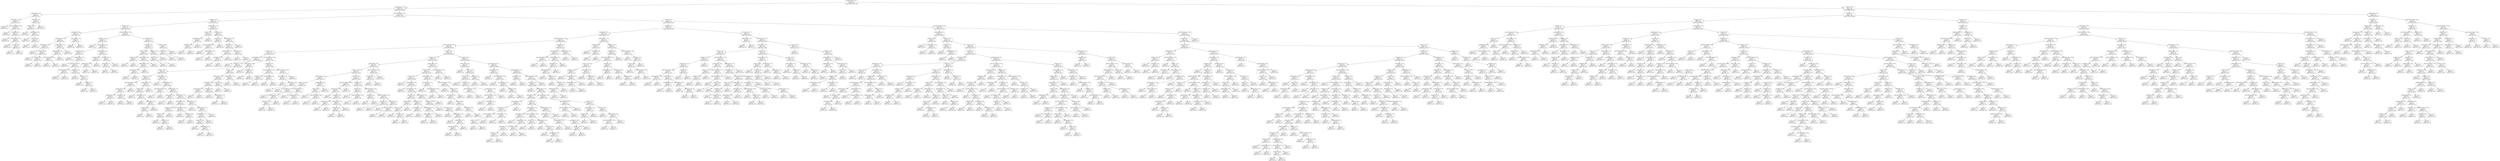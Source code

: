 digraph Tree {
node [shape=box, style="rounded", color="black", fontname=helvetica] ;
edge [fontname=helvetica] ;
0 [label="residual sugar <= 7.0\ngini = 0.6\nsamples = 2191\nvalue = [1133, 1547, 748]"] ;
1 [label="residual sugar <= 1.0\ngini = 0.6\nsamples = 1291\nvalue = [547, 923, 539]"] ;
0 -> 1 [labeldistance=2.5, labelangle=45, headlabel="True"] ;
2 [label="volatile acidity <= 0.2\ngini = 0.4\nsamples = 32\nvalue = [35, 13, 2]"] ;
1 -> 2 ;
3 [label="fixed acidity <= 6.4\ngini = 0.5\nsamples = 14\nvalue = [10, 11, 0]"] ;
2 -> 3 ;
4 [label="gini = 0.0\nsamples = 4\nvalue = [7, 0, 0]"] ;
3 -> 4 ;
5 [label="free sulfur dioxide <= 15.5\ngini = 0.3\nsamples = 10\nvalue = [3, 11, 0]"] ;
3 -> 5 ;
6 [label="gini = 0.0\nsamples = 3\nvalue = [0, 5, 0]"] ;
5 -> 6 ;
7 [label="sulphates <= 0.4\ngini = 0.4\nsamples = 7\nvalue = [3, 6, 0]"] ;
5 -> 7 ;
8 [label="gini = 0.0\nsamples = 2\nvalue = [0, 3, 0]"] ;
7 -> 8 ;
9 [label="volatile acidity <= 0.2\ngini = 0.5\nsamples = 5\nvalue = [3, 3, 0]"] ;
7 -> 9 ;
10 [label="gini = 0.0\nsamples = 2\nvalue = [0, 2, 0]"] ;
9 -> 10 ;
11 [label="alcohol <= 9.7\ngini = 0.4\nsamples = 3\nvalue = [3, 1, 0]"] ;
9 -> 11 ;
12 [label="gini = 0.0\nsamples = 1\nvalue = [0, 1, 0]"] ;
11 -> 12 ;
13 [label="gini = 0.0\nsamples = 2\nvalue = [3, 0, 0]"] ;
11 -> 13 ;
14 [label="chlorides <= 0.0\ngini = 0.2\nsamples = 18\nvalue = [25, 2, 2]"] ;
2 -> 14 ;
15 [label="chlorides <= 0.0\ngini = 0.4\nsamples = 6\nvalue = [10, 2, 2]"] ;
14 -> 15 ;
16 [label="gini = 0.0\nsamples = 2\nvalue = [8, 0, 0]"] ;
15 -> 16 ;
17 [label="fixed acidity <= 6.5\ngini = 0.7\nsamples = 4\nvalue = [2, 2, 2]"] ;
15 -> 17 ;
18 [label="gini = 0.0\nsamples = 2\nvalue = [0, 0, 2]"] ;
17 -> 18 ;
19 [label="alcohol <= 11.9\ngini = 0.5\nsamples = 2\nvalue = [2, 2, 0]"] ;
17 -> 19 ;
20 [label="gini = 0.0\nsamples = 1\nvalue = [2, 0, 0]"] ;
19 -> 20 ;
21 [label="gini = 0.0\nsamples = 1\nvalue = [0, 2, 0]"] ;
19 -> 21 ;
22 [label="gini = 0.0\nsamples = 12\nvalue = [15, 0, 0]"] ;
14 -> 22 ;
23 [label="free sulfur dioxide <= 13.5\ngini = 0.6\nsamples = 1259\nvalue = [512, 910, 537]"] ;
1 -> 23 ;
24 [label="sulphates <= 0.6\ngini = 0.6\nsamples = 137\nvalue = [123, 66, 24]"] ;
23 -> 24 ;
25 [label="alcohol <= 10.7\ngini = 0.5\nsamples = 107\nvalue = [109, 41, 14]"] ;
24 -> 25 ;
26 [label="fixed acidity <= 8.9\ngini = 0.2\nsamples = 56\nvalue = [81, 11, 0]"] ;
25 -> 26 ;
27 [label="residual sugar <= 1.2\ngini = 0.1\nsamples = 49\nvalue = [78, 4, 0]"] ;
26 -> 27 ;
28 [label="fixed acidity <= 6.8\ngini = 0.4\nsamples = 8\nvalue = [7, 3, 0]"] ;
27 -> 28 ;
29 [label="gini = 0.0\nsamples = 3\nvalue = [4, 0, 0]"] ;
28 -> 29 ;
30 [label="chlorides <= 0.0\ngini = 0.5\nsamples = 5\nvalue = [3, 3, 0]"] ;
28 -> 30 ;
31 [label="gini = 0.0\nsamples = 2\nvalue = [2, 0, 0]"] ;
30 -> 31 ;
32 [label="chlorides <= 0.1\ngini = 0.4\nsamples = 3\nvalue = [1, 3, 0]"] ;
30 -> 32 ;
33 [label="gini = 0.0\nsamples = 2\nvalue = [0, 3, 0]"] ;
32 -> 33 ;
34 [label="gini = 0.0\nsamples = 1\nvalue = [1, 0, 0]"] ;
32 -> 34 ;
35 [label="residual sugar <= 1.2\ngini = 0.0\nsamples = 41\nvalue = [71, 1, 0]"] ;
27 -> 35 ;
36 [label="volatile acidity <= 0.3\ngini = 0.2\nsamples = 6\nvalue = [9, 1, 0]"] ;
35 -> 36 ;
37 [label="free sulfur dioxide <= 8.0\ngini = 0.4\nsamples = 2\nvalue = [2, 1, 0]"] ;
36 -> 37 ;
38 [label="gini = 0.0\nsamples = 1\nvalue = [2, 0, 0]"] ;
37 -> 38 ;
39 [label="gini = 0.0\nsamples = 1\nvalue = [0, 1, 0]"] ;
37 -> 39 ;
40 [label="gini = 0.0\nsamples = 4\nvalue = [7, 0, 0]"] ;
36 -> 40 ;
41 [label="gini = 0.0\nsamples = 35\nvalue = [62, 0, 0]"] ;
35 -> 41 ;
42 [label="residual sugar <= 2.5\ngini = 0.4\nsamples = 7\nvalue = [3, 7, 0]"] ;
26 -> 42 ;
43 [label="gini = 0.0\nsamples = 3\nvalue = [3, 0, 0]"] ;
42 -> 43 ;
44 [label="gini = 0.0\nsamples = 4\nvalue = [0, 7, 0]"] ;
42 -> 44 ;
45 [label="free sulfur dioxide <= 10.5\ngini = 0.6\nsamples = 51\nvalue = [28, 30, 14]"] ;
25 -> 45 ;
46 [label="sulphates <= 0.4\ngini = 0.5\nsamples = 31\nvalue = [23, 15, 2]"] ;
45 -> 46 ;
47 [label="gini = 0.0\nsamples = 5\nvalue = [7, 0, 0]"] ;
46 -> 47 ;
48 [label="residual sugar <= 4.4\ngini = 0.6\nsamples = 26\nvalue = [16, 15, 2]"] ;
46 -> 48 ;
49 [label="chlorides <= 0.0\ngini = 0.4\nsamples = 15\nvalue = [6, 12, 0]"] ;
48 -> 49 ;
50 [label="gini = 0.0\nsamples = 1\nvalue = [1, 0, 0]"] ;
49 -> 50 ;
51 [label="volatile acidity <= 0.2\ngini = 0.4\nsamples = 14\nvalue = [5, 12, 0]"] ;
49 -> 51 ;
52 [label="gini = 0.0\nsamples = 1\nvalue = [1, 0, 0]"] ;
51 -> 52 ;
53 [label="residual sugar <= 1.5\ngini = 0.4\nsamples = 13\nvalue = [4, 12, 0]"] ;
51 -> 53 ;
54 [label="free sulfur dioxide <= 5.0\ngini = 0.5\nsamples = 4\nvalue = [3, 2, 0]"] ;
53 -> 54 ;
55 [label="gini = 0.0\nsamples = 1\nvalue = [0, 2, 0]"] ;
54 -> 55 ;
56 [label="gini = 0.0\nsamples = 3\nvalue = [3, 0, 0]"] ;
54 -> 56 ;
57 [label="sulphates <= 0.4\ngini = 0.2\nsamples = 9\nvalue = [1, 10, 0]"] ;
53 -> 57 ;
58 [label="gini = 0.0\nsamples = 5\nvalue = [0, 7, 0]"] ;
57 -> 58 ;
59 [label="alcohol <= 11.2\ngini = 0.4\nsamples = 4\nvalue = [1, 3, 0]"] ;
57 -> 59 ;
60 [label="gini = 0.0\nsamples = 2\nvalue = [0, 2, 0]"] ;
59 -> 60 ;
61 [label="sulphates <= 0.5\ngini = 0.5\nsamples = 2\nvalue = [1, 1, 0]"] ;
59 -> 61 ;
62 [label="gini = 0.0\nsamples = 1\nvalue = [1, 0, 0]"] ;
61 -> 62 ;
63 [label="gini = 0.0\nsamples = 1\nvalue = [0, 1, 0]"] ;
61 -> 63 ;
64 [label="residual sugar <= 5.7\ngini = 0.5\nsamples = 11\nvalue = [10, 3, 2]"] ;
48 -> 64 ;
65 [label="sulphates <= 0.4\ngini = 0.2\nsamples = 7\nvalue = [7, 1, 0]"] ;
64 -> 65 ;
66 [label="residual sugar <= 4.8\ngini = 0.5\nsamples = 2\nvalue = [1, 1, 0]"] ;
65 -> 66 ;
67 [label="gini = 0.0\nsamples = 1\nvalue = [1, 0, 0]"] ;
66 -> 67 ;
68 [label="gini = 0.0\nsamples = 1\nvalue = [0, 1, 0]"] ;
66 -> 68 ;
69 [label="gini = 0.0\nsamples = 5\nvalue = [6, 0, 0]"] ;
65 -> 69 ;
70 [label="fixed acidity <= 7.2\ngini = 0.7\nsamples = 4\nvalue = [3, 2, 2]"] ;
64 -> 70 ;
71 [label="sulphates <= 0.5\ngini = 0.5\nsamples = 2\nvalue = [0, 2, 2]"] ;
70 -> 71 ;
72 [label="gini = 0.0\nsamples = 1\nvalue = [0, 2, 0]"] ;
71 -> 72 ;
73 [label="gini = 0.0\nsamples = 1\nvalue = [0, 0, 2]"] ;
71 -> 73 ;
74 [label="gini = 0.0\nsamples = 2\nvalue = [3, 0, 0]"] ;
70 -> 74 ;
75 [label="chlorides <= 0.0\ngini = 0.6\nsamples = 20\nvalue = [5, 15, 12]"] ;
45 -> 75 ;
76 [label="chlorides <= 0.0\ngini = 0.5\nsamples = 17\nvalue = [1, 14, 12]"] ;
75 -> 76 ;
77 [label="alcohol <= 10.8\ngini = 0.5\nsamples = 11\nvalue = [1, 6, 10]"] ;
76 -> 77 ;
78 [label="chlorides <= 0.0\ngini = 0.4\nsamples = 2\nvalue = [1, 2, 0]"] ;
77 -> 78 ;
79 [label="gini = 0.0\nsamples = 1\nvalue = [1, 0, 0]"] ;
78 -> 79 ;
80 [label="gini = 0.0\nsamples = 1\nvalue = [0, 2, 0]"] ;
78 -> 80 ;
81 [label="residual sugar <= 4.1\ngini = 0.4\nsamples = 9\nvalue = [0, 4, 10]"] ;
77 -> 81 ;
82 [label="volatile acidity <= 0.3\ngini = 0.5\nsamples = 7\nvalue = [0, 4, 4]"] ;
81 -> 82 ;
83 [label="residual sugar <= 1.6\ngini = 0.3\nsamples = 4\nvalue = [0, 1, 4]"] ;
82 -> 83 ;
84 [label="gini = 0.0\nsamples = 3\nvalue = [0, 0, 4]"] ;
83 -> 84 ;
85 [label="gini = 0.0\nsamples = 1\nvalue = [0, 1, 0]"] ;
83 -> 85 ;
86 [label="gini = 0.0\nsamples = 3\nvalue = [0, 3, 0]"] ;
82 -> 86 ;
87 [label="gini = 0.0\nsamples = 2\nvalue = [0, 0, 6]"] ;
81 -> 87 ;
88 [label="sulphates <= 0.5\ngini = 0.3\nsamples = 6\nvalue = [0, 8, 2]"] ;
76 -> 88 ;
89 [label="alcohol <= 11.9\ngini = 0.5\nsamples = 3\nvalue = [0, 3, 2]"] ;
88 -> 89 ;
90 [label="gini = 0.0\nsamples = 2\nvalue = [0, 0, 2]"] ;
89 -> 90 ;
91 [label="gini = 0.0\nsamples = 1\nvalue = [0, 3, 0]"] ;
89 -> 91 ;
92 [label="gini = 0.0\nsamples = 3\nvalue = [0, 5, 0]"] ;
88 -> 92 ;
93 [label="alcohol <= 11.2\ngini = 0.3\nsamples = 3\nvalue = [4, 1, 0]"] ;
75 -> 93 ;
94 [label="chlorides <= 0.1\ngini = 0.5\nsamples = 2\nvalue = [1, 1, 0]"] ;
93 -> 94 ;
95 [label="gini = 0.0\nsamples = 1\nvalue = [0, 1, 0]"] ;
94 -> 95 ;
96 [label="gini = 0.0\nsamples = 1\nvalue = [1, 0, 0]"] ;
94 -> 96 ;
97 [label="gini = 0.0\nsamples = 1\nvalue = [3, 0, 0]"] ;
93 -> 97 ;
98 [label="residual sugar <= 1.4\ngini = 0.6\nsamples = 30\nvalue = [14, 25, 10]"] ;
24 -> 98 ;
99 [label="alcohol <= 11.2\ngini = 0.4\nsamples = 8\nvalue = [8, 0, 4]"] ;
98 -> 99 ;
100 [label="volatile acidity <= 0.2\ngini = 0.3\nsamples = 7\nvalue = [8, 0, 2]"] ;
99 -> 100 ;
101 [label="sulphates <= 0.7\ngini = 0.5\nsamples = 2\nvalue = [2, 0, 2]"] ;
100 -> 101 ;
102 [label="gini = 0.0\nsamples = 1\nvalue = [0, 0, 2]"] ;
101 -> 102 ;
103 [label="gini = 0.0\nsamples = 1\nvalue = [2, 0, 0]"] ;
101 -> 103 ;
104 [label="gini = 0.0\nsamples = 5\nvalue = [6, 0, 0]"] ;
100 -> 104 ;
105 [label="gini = 0.0\nsamples = 1\nvalue = [0, 0, 2]"] ;
99 -> 105 ;
106 [label="chlorides <= 0.0\ngini = 0.5\nsamples = 22\nvalue = [6, 25, 6]"] ;
98 -> 106 ;
107 [label="alcohol <= 11.8\ngini = 0.6\nsamples = 7\nvalue = [2, 5, 6]"] ;
106 -> 107 ;
108 [label="free sulfur dioxide <= 8.5\ngini = 0.4\nsamples = 4\nvalue = [2, 5, 0]"] ;
107 -> 108 ;
109 [label="gini = 0.0\nsamples = 1\nvalue = [0, 4, 0]"] ;
108 -> 109 ;
110 [label="volatile acidity <= 0.3\ngini = 0.4\nsamples = 3\nvalue = [2, 1, 0]"] ;
108 -> 110 ;
111 [label="gini = 0.0\nsamples = 1\nvalue = [0, 1, 0]"] ;
110 -> 111 ;
112 [label="gini = 0.0\nsamples = 2\nvalue = [2, 0, 0]"] ;
110 -> 112 ;
113 [label="gini = 0.0\nsamples = 3\nvalue = [0, 0, 6]"] ;
107 -> 113 ;
114 [label="residual sugar <= 6.4\ngini = 0.3\nsamples = 15\nvalue = [4, 20, 0]"] ;
106 -> 114 ;
115 [label="sulphates <= 0.7\ngini = 0.2\nsamples = 13\nvalue = [2, 20, 0]"] ;
114 -> 115 ;
116 [label="residual sugar <= 1.7\ngini = 0.1\nsamples = 11\nvalue = [1, 19, 0]"] ;
115 -> 116 ;
117 [label="fixed acidity <= 7.6\ngini = 0.5\nsamples = 2\nvalue = [1, 1, 0]"] ;
116 -> 117 ;
118 [label="gini = 0.0\nsamples = 1\nvalue = [0, 1, 0]"] ;
117 -> 118 ;
119 [label="gini = 0.0\nsamples = 1\nvalue = [1, 0, 0]"] ;
117 -> 119 ;
120 [label="gini = 0.0\nsamples = 9\nvalue = [0, 18, 0]"] ;
116 -> 120 ;
121 [label="sulphates <= 0.7\ngini = 0.5\nsamples = 2\nvalue = [1, 1, 0]"] ;
115 -> 121 ;
122 [label="gini = 0.0\nsamples = 1\nvalue = [1, 0, 0]"] ;
121 -> 122 ;
123 [label="gini = 0.0\nsamples = 1\nvalue = [0, 1, 0]"] ;
121 -> 123 ;
124 [label="gini = 0.0\nsamples = 2\nvalue = [2, 0, 0]"] ;
114 -> 124 ;
125 [label="chlorides <= 0.0\ngini = 0.6\nsamples = 1122\nvalue = [389, 844, 513]"] ;
23 -> 125 ;
126 [label="sulphates <= 0.6\ngini = 0.6\nsamples = 583\nvalue = [110, 422, 394]"] ;
125 -> 126 ;
127 [label="fixed acidity <= 8.1\ngini = 0.6\nsamples = 433\nvalue = [93, 329, 273]"] ;
126 -> 127 ;
128 [label="free sulfur dioxide <= 55.5\ngini = 0.6\nsamples = 394\nvalue = [69, 309, 258]"] ;
127 -> 128 ;
129 [label="free sulfur dioxide <= 26.5\ngini = 0.6\nsamples = 373\nvalue = [54, 298, 253]"] ;
128 -> 129 ;
130 [label="alcohol <= 12.3\ngini = 0.6\nsamples = 122\nvalue = [25, 113, 62]"] ;
129 -> 130 ;
131 [label="volatile acidity <= 0.1\ngini = 0.5\nsamples = 93\nvalue = [25, 96, 32]"] ;
130 -> 131 ;
132 [label="gini = 0.0\nsamples = 3\nvalue = [0, 0, 4]"] ;
131 -> 132 ;
133 [label="sulphates <= 0.5\ngini = 0.5\nsamples = 90\nvalue = [25, 96, 28]"] ;
131 -> 133 ;
134 [label="alcohol <= 10.9\ngini = 0.6\nsamples = 61\nvalue = [23, 56, 20]"] ;
133 -> 134 ;
135 [label="sulphates <= 0.4\ngini = 0.5\nsamples = 24\nvalue = [18, 22, 1]"] ;
134 -> 135 ;
136 [label="free sulfur dioxide <= 23.5\ngini = 0.4\nsamples = 9\nvalue = [6, 14, 0]"] ;
135 -> 136 ;
137 [label="residual sugar <= 1.6\ngini = 0.5\nsamples = 6\nvalue = [6, 5, 0]"] ;
136 -> 137 ;
138 [label="residual sugar <= 1.3\ngini = 0.4\nsamples = 3\nvalue = [2, 4, 0]"] ;
137 -> 138 ;
139 [label="gini = 0.0\nsamples = 1\nvalue = [2, 0, 0]"] ;
138 -> 139 ;
140 [label="gini = 0.0\nsamples = 2\nvalue = [0, 4, 0]"] ;
138 -> 140 ;
141 [label="sulphates <= 0.4\ngini = 0.3\nsamples = 3\nvalue = [4, 1, 0]"] ;
137 -> 141 ;
142 [label="gini = 0.0\nsamples = 2\nvalue = [4, 0, 0]"] ;
141 -> 142 ;
143 [label="gini = 0.0\nsamples = 1\nvalue = [0, 1, 0]"] ;
141 -> 143 ;
144 [label="gini = 0.0\nsamples = 3\nvalue = [0, 9, 0]"] ;
136 -> 144 ;
145 [label="volatile acidity <= 0.3\ngini = 0.5\nsamples = 15\nvalue = [12, 8, 1]"] ;
135 -> 145 ;
146 [label="alcohol <= 9.4\ngini = 0.6\nsamples = 12\nvalue = [6, 8, 1]"] ;
145 -> 146 ;
147 [label="gini = 0.0\nsamples = 2\nvalue = [3, 0, 0]"] ;
146 -> 147 ;
148 [label="fixed acidity <= 6.3\ngini = 0.5\nsamples = 10\nvalue = [3, 8, 1]"] ;
146 -> 148 ;
149 [label="gini = 0.0\nsamples = 3\nvalue = [0, 4, 0]"] ;
148 -> 149 ;
150 [label="fixed acidity <= 7.0\ngini = 0.6\nsamples = 7\nvalue = [3, 4, 1]"] ;
148 -> 150 ;
151 [label="chlorides <= 0.0\ngini = 0.4\nsamples = 4\nvalue = [3, 0, 1]"] ;
150 -> 151 ;
152 [label="gini = 0.0\nsamples = 1\nvalue = [0, 0, 1]"] ;
151 -> 152 ;
153 [label="gini = 0.0\nsamples = 3\nvalue = [3, 0, 0]"] ;
151 -> 153 ;
154 [label="gini = 0.0\nsamples = 3\nvalue = [0, 4, 0]"] ;
150 -> 154 ;
155 [label="gini = 0.0\nsamples = 3\nvalue = [6, 0, 0]"] ;
145 -> 155 ;
156 [label="volatile acidity <= 0.2\ngini = 0.5\nsamples = 37\nvalue = [5, 34, 19]"] ;
134 -> 156 ;
157 [label="gini = 0.0\nsamples = 3\nvalue = [0, 5, 0]"] ;
156 -> 157 ;
158 [label="volatile acidity <= 0.2\ngini = 0.6\nsamples = 34\nvalue = [5, 29, 19]"] ;
156 -> 158 ;
159 [label="free sulfur dioxide <= 16.5\ngini = 0.3\nsamples = 3\nvalue = [0, 1, 5]"] ;
158 -> 159 ;
160 [label="gini = 0.0\nsamples = 1\nvalue = [0, 1, 0]"] ;
159 -> 160 ;
161 [label="gini = 0.0\nsamples = 2\nvalue = [0, 0, 5]"] ;
159 -> 161 ;
162 [label="residual sugar <= 1.3\ngini = 0.5\nsamples = 31\nvalue = [5, 28, 14]"] ;
158 -> 162 ;
163 [label="fixed acidity <= 5.8\ngini = 0.3\nsamples = 3\nvalue = [4, 1, 0]"] ;
162 -> 163 ;
164 [label="gini = 0.0\nsamples = 1\nvalue = [0, 1, 0]"] ;
163 -> 164 ;
165 [label="gini = 0.0\nsamples = 2\nvalue = [4, 0, 0]"] ;
163 -> 165 ;
166 [label="fixed acidity <= 7.0\ngini = 0.5\nsamples = 28\nvalue = [1, 27, 14]"] ;
162 -> 166 ;
167 [label="fixed acidity <= 6.2\ngini = 0.4\nsamples = 19\nvalue = [0, 23, 7]"] ;
166 -> 167 ;
168 [label="sulphates <= 0.4\ngini = 0.5\nsamples = 8\nvalue = [0, 6, 6]"] ;
167 -> 168 ;
169 [label="alcohol <= 11.7\ngini = 0.4\nsamples = 6\nvalue = [0, 3, 6]"] ;
168 -> 169 ;
170 [label="gini = 0.0\nsamples = 3\nvalue = [0, 0, 5]"] ;
169 -> 170 ;
171 [label="chlorides <= 0.0\ngini = 0.4\nsamples = 3\nvalue = [0, 3, 1]"] ;
169 -> 171 ;
172 [label="gini = 0.0\nsamples = 1\nvalue = [0, 0, 1]"] ;
171 -> 172 ;
173 [label="gini = 0.0\nsamples = 2\nvalue = [0, 3, 0]"] ;
171 -> 173 ;
174 [label="gini = 0.0\nsamples = 2\nvalue = [0, 3, 0]"] ;
168 -> 174 ;
175 [label="free sulfur dioxide <= 25.5\ngini = 0.1\nsamples = 11\nvalue = [0, 17, 1]"] ;
167 -> 175 ;
176 [label="gini = 0.0\nsamples = 9\nvalue = [0, 14, 0]"] ;
175 -> 176 ;
177 [label="chlorides <= 0.0\ngini = 0.4\nsamples = 2\nvalue = [0, 3, 1]"] ;
175 -> 177 ;
178 [label="gini = 0.0\nsamples = 1\nvalue = [0, 3, 0]"] ;
177 -> 178 ;
179 [label="gini = 0.0\nsamples = 1\nvalue = [0, 0, 1]"] ;
177 -> 179 ;
180 [label="fixed acidity <= 7.0\ngini = 0.5\nsamples = 9\nvalue = [1, 4, 7]"] ;
166 -> 180 ;
181 [label="gini = 0.0\nsamples = 1\nvalue = [1, 0, 0]"] ;
180 -> 181 ;
182 [label="residual sugar <= 4.7\ngini = 0.5\nsamples = 8\nvalue = [0, 4, 7]"] ;
180 -> 182 ;
183 [label="volatile acidity <= 0.3\ngini = 0.5\nsamples = 6\nvalue = [0, 4, 4]"] ;
182 -> 183 ;
184 [label="alcohol <= 11.4\ngini = 0.4\nsamples = 5\nvalue = [0, 4, 2]"] ;
183 -> 184 ;
185 [label="gini = 0.0\nsamples = 2\nvalue = [0, 3, 0]"] ;
184 -> 185 ;
186 [label="volatile acidity <= 0.2\ngini = 0.4\nsamples = 3\nvalue = [0, 1, 2]"] ;
184 -> 186 ;
187 [label="gini = 0.0\nsamples = 1\nvalue = [0, 1, 0]"] ;
186 -> 187 ;
188 [label="gini = 0.0\nsamples = 2\nvalue = [0, 0, 2]"] ;
186 -> 188 ;
189 [label="gini = 0.0\nsamples = 1\nvalue = [0, 0, 2]"] ;
183 -> 189 ;
190 [label="gini = 0.0\nsamples = 2\nvalue = [0, 0, 3]"] ;
182 -> 190 ;
191 [label="chlorides <= 0.0\ngini = 0.3\nsamples = 29\nvalue = [2, 40, 8]"] ;
133 -> 191 ;
192 [label="residual sugar <= 6.1\ngini = 0.3\nsamples = 26\nvalue = [0, 40, 7]"] ;
191 -> 192 ;
193 [label="fixed acidity <= 5.6\ngini = 0.2\nsamples = 22\nvalue = [0, 39, 4]"] ;
192 -> 193 ;
194 [label="residual sugar <= 2.1\ngini = 0.5\nsamples = 3\nvalue = [0, 5, 3]"] ;
193 -> 194 ;
195 [label="gini = 0.0\nsamples = 1\nvalue = [0, 0, 3]"] ;
194 -> 195 ;
196 [label="gini = 0.0\nsamples = 2\nvalue = [0, 5, 0]"] ;
194 -> 196 ;
197 [label="sulphates <= 0.5\ngini = 0.1\nsamples = 19\nvalue = [0, 34, 1]"] ;
193 -> 197 ;
198 [label="gini = 0.0\nsamples = 15\nvalue = [0, 30, 0]"] ;
197 -> 198 ;
199 [label="residual sugar <= 1.2\ngini = 0.3\nsamples = 4\nvalue = [0, 4, 1]"] ;
197 -> 199 ;
200 [label="gini = 0.0\nsamples = 1\nvalue = [0, 0, 1]"] ;
199 -> 200 ;
201 [label="gini = 0.0\nsamples = 3\nvalue = [0, 4, 0]"] ;
199 -> 201 ;
202 [label="alcohol <= 11.2\ngini = 0.4\nsamples = 4\nvalue = [0, 1, 3]"] ;
192 -> 202 ;
203 [label="gini = 0.0\nsamples = 1\nvalue = [0, 1, 0]"] ;
202 -> 203 ;
204 [label="gini = 0.0\nsamples = 3\nvalue = [0, 0, 3]"] ;
202 -> 204 ;
205 [label="volatile acidity <= 0.2\ngini = 0.4\nsamples = 3\nvalue = [2, 0, 1]"] ;
191 -> 205 ;
206 [label="gini = 0.0\nsamples = 1\nvalue = [0, 0, 1]"] ;
205 -> 206 ;
207 [label="gini = 0.0\nsamples = 2\nvalue = [2, 0, 0]"] ;
205 -> 207 ;
208 [label="free sulfur dioxide <= 16.0\ngini = 0.5\nsamples = 29\nvalue = [0, 17, 30]"] ;
130 -> 208 ;
209 [label="fixed acidity <= 6.6\ngini = 0.3\nsamples = 6\nvalue = [0, 8, 2]"] ;
208 -> 209 ;
210 [label="gini = 0.0\nsamples = 4\nvalue = [0, 7, 0]"] ;
209 -> 210 ;
211 [label="sulphates <= 0.4\ngini = 0.4\nsamples = 2\nvalue = [0, 1, 2]"] ;
209 -> 211 ;
212 [label="gini = 0.0\nsamples = 1\nvalue = [0, 0, 2]"] ;
211 -> 212 ;
213 [label="gini = 0.0\nsamples = 1\nvalue = [0, 1, 0]"] ;
211 -> 213 ;
214 [label="sulphates <= 0.5\ngini = 0.4\nsamples = 23\nvalue = [0, 9, 28]"] ;
208 -> 214 ;
215 [label="free sulfur dioxide <= 25.5\ngini = 0.2\nsamples = 15\nvalue = [0, 3, 24]"] ;
214 -> 215 ;
216 [label="sulphates <= 0.4\ngini = 0.1\nsamples = 12\nvalue = [0, 1, 22]"] ;
215 -> 216 ;
217 [label="gini = 0.0\nsamples = 1\nvalue = [0, 1, 0]"] ;
216 -> 217 ;
218 [label="gini = 0.0\nsamples = 11\nvalue = [0, 0, 22]"] ;
216 -> 218 ;
219 [label="volatile acidity <= 0.3\ngini = 0.5\nsamples = 3\nvalue = [0, 2, 2]"] ;
215 -> 219 ;
220 [label="gini = 0.0\nsamples = 2\nvalue = [0, 0, 2]"] ;
219 -> 220 ;
221 [label="gini = 0.0\nsamples = 1\nvalue = [0, 2, 0]"] ;
219 -> 221 ;
222 [label="free sulfur dioxide <= 21.5\ngini = 0.5\nsamples = 8\nvalue = [0, 6, 4]"] ;
214 -> 222 ;
223 [label="fixed acidity <= 6.6\ngini = 0.2\nsamples = 6\nvalue = [0, 6, 1]"] ;
222 -> 223 ;
224 [label="gini = 0.0\nsamples = 3\nvalue = [0, 4, 0]"] ;
223 -> 224 ;
225 [label="fixed acidity <= 6.8\ngini = 0.4\nsamples = 3\nvalue = [0, 2, 1]"] ;
223 -> 225 ;
226 [label="gini = 0.0\nsamples = 1\nvalue = [0, 0, 1]"] ;
225 -> 226 ;
227 [label="gini = 0.0\nsamples = 2\nvalue = [0, 2, 0]"] ;
225 -> 227 ;
228 [label="gini = 0.0\nsamples = 2\nvalue = [0, 0, 3]"] ;
222 -> 228 ;
229 [label="alcohol <= 11.8\ngini = 0.6\nsamples = 251\nvalue = [29, 185, 191]"] ;
129 -> 229 ;
230 [label="sulphates <= 0.4\ngini = 0.6\nsamples = 131\nvalue = [24, 117, 69]"] ;
229 -> 230 ;
231 [label="volatile acidity <= 0.3\ngini = 0.6\nsamples = 63\nvalue = [13, 44, 39]"] ;
230 -> 231 ;
232 [label="alcohol <= 10.8\ngini = 0.6\nsamples = 53\nvalue = [13, 29, 35]"] ;
231 -> 232 ;
233 [label="residual sugar <= 4.1\ngini = 0.6\nsamples = 18\nvalue = [10, 12, 2]"] ;
232 -> 233 ;
234 [label="alcohol <= 10.1\ngini = 0.5\nsamples = 11\nvalue = [9, 5, 1]"] ;
233 -> 234 ;
235 [label="fixed acidity <= 7.1\ngini = 0.4\nsamples = 5\nvalue = [2, 4, 0]"] ;
234 -> 235 ;
236 [label="gini = 0.0\nsamples = 2\nvalue = [0, 3, 0]"] ;
235 -> 236 ;
237 [label="residual sugar <= 1.5\ngini = 0.4\nsamples = 3\nvalue = [2, 1, 0]"] ;
235 -> 237 ;
238 [label="fixed acidity <= 7.3\ngini = 0.5\nsamples = 2\nvalue = [1, 1, 0]"] ;
237 -> 238 ;
239 [label="gini = 0.0\nsamples = 1\nvalue = [1, 0, 0]"] ;
238 -> 239 ;
240 [label="gini = 0.0\nsamples = 1\nvalue = [0, 1, 0]"] ;
238 -> 240 ;
241 [label="gini = 0.0\nsamples = 1\nvalue = [1, 0, 0]"] ;
237 -> 241 ;
242 [label="fixed acidity <= 7.4\ngini = 0.4\nsamples = 6\nvalue = [7, 1, 1]"] ;
234 -> 242 ;
243 [label="gini = 0.0\nsamples = 4\nvalue = [7, 0, 0]"] ;
242 -> 243 ;
244 [label="volatile acidity <= 0.2\ngini = 0.5\nsamples = 2\nvalue = [0, 1, 1]"] ;
242 -> 244 ;
245 [label="gini = 0.0\nsamples = 1\nvalue = [0, 0, 1]"] ;
244 -> 245 ;
246 [label="gini = 0.0\nsamples = 1\nvalue = [0, 1, 0]"] ;
244 -> 246 ;
247 [label="volatile acidity <= 0.2\ngini = 0.4\nsamples = 7\nvalue = [1, 7, 1]"] ;
233 -> 247 ;
248 [label="alcohol <= 9.4\ngini = 0.7\nsamples = 3\nvalue = [1, 1, 1]"] ;
247 -> 248 ;
249 [label="gini = 0.0\nsamples = 1\nvalue = [0, 1, 0]"] ;
248 -> 249 ;
250 [label="free sulfur dioxide <= 40.5\ngini = 0.5\nsamples = 2\nvalue = [1, 0, 1]"] ;
248 -> 250 ;
251 [label="gini = 0.0\nsamples = 1\nvalue = [1, 0, 0]"] ;
250 -> 251 ;
252 [label="gini = 0.0\nsamples = 1\nvalue = [0, 0, 1]"] ;
250 -> 252 ;
253 [label="gini = 0.0\nsamples = 4\nvalue = [0, 6, 0]"] ;
247 -> 253 ;
254 [label="chlorides <= 0.0\ngini = 0.5\nsamples = 35\nvalue = [3, 17, 33]"] ;
232 -> 254 ;
255 [label="free sulfur dioxide <= 50.5\ngini = 0.4\nsamples = 15\nvalue = [2, 3, 17]"] ;
254 -> 255 ;
256 [label="residual sugar <= 1.2\ngini = 0.3\nsamples = 14\nvalue = [2, 1, 17]"] ;
255 -> 256 ;
257 [label="gini = 0.0\nsamples = 1\nvalue = [1, 0, 0]"] ;
256 -> 257 ;
258 [label="sulphates <= 0.4\ngini = 0.2\nsamples = 13\nvalue = [1, 1, 17]"] ;
256 -> 258 ;
259 [label="residual sugar <= 4.9\ngini = 0.4\nsamples = 2\nvalue = [1, 0, 2]"] ;
258 -> 259 ;
260 [label="gini = 0.0\nsamples = 1\nvalue = [0, 0, 2]"] ;
259 -> 260 ;
261 [label="gini = 0.0\nsamples = 1\nvalue = [1, 0, 0]"] ;
259 -> 261 ;
262 [label="residual sugar <= 2.5\ngini = 0.1\nsamples = 11\nvalue = [0, 1, 15]"] ;
258 -> 262 ;
263 [label="chlorides <= 0.0\ngini = 0.3\nsamples = 3\nvalue = [0, 1, 5]"] ;
262 -> 263 ;
264 [label="gini = 0.0\nsamples = 1\nvalue = [0, 1, 0]"] ;
263 -> 264 ;
265 [label="gini = 0.0\nsamples = 2\nvalue = [0, 0, 5]"] ;
263 -> 265 ;
266 [label="gini = 0.0\nsamples = 8\nvalue = [0, 0, 10]"] ;
262 -> 266 ;
267 [label="gini = 0.0\nsamples = 1\nvalue = [0, 2, 0]"] ;
255 -> 267 ;
268 [label="chlorides <= 0.0\ngini = 0.5\nsamples = 20\nvalue = [1, 14, 16]"] ;
254 -> 268 ;
269 [label="alcohol <= 11.1\ngini = 0.3\nsamples = 4\nvalue = [1, 5, 0]"] ;
268 -> 269 ;
270 [label="gini = 0.0\nsamples = 2\nvalue = [0, 3, 0]"] ;
269 -> 270 ;
271 [label="free sulfur dioxide <= 31.0\ngini = 0.4\nsamples = 2\nvalue = [1, 2, 0]"] ;
269 -> 271 ;
272 [label="gini = 0.0\nsamples = 1\nvalue = [1, 0, 0]"] ;
271 -> 272 ;
273 [label="gini = 0.0\nsamples = 1\nvalue = [0, 2, 0]"] ;
271 -> 273 ;
274 [label="free sulfur dioxide <= 37.5\ngini = 0.5\nsamples = 16\nvalue = [0, 9, 16]"] ;
268 -> 274 ;
275 [label="sulphates <= 0.4\ngini = 0.3\nsamples = 3\nvalue = [0, 4, 1]"] ;
274 -> 275 ;
276 [label="gini = 0.0\nsamples = 1\nvalue = [0, 0, 1]"] ;
275 -> 276 ;
277 [label="gini = 0.0\nsamples = 2\nvalue = [0, 4, 0]"] ;
275 -> 277 ;
278 [label="free sulfur dioxide <= 51.5\ngini = 0.4\nsamples = 13\nvalue = [0, 5, 15]"] ;
274 -> 278 ;
279 [label="sulphates <= 0.3\ngini = 0.2\nsamples = 10\nvalue = [0, 2, 14]"] ;
278 -> 279 ;
280 [label="gini = 0.0\nsamples = 1\nvalue = [0, 2, 0]"] ;
279 -> 280 ;
281 [label="gini = 0.0\nsamples = 9\nvalue = [0, 0, 14]"] ;
279 -> 281 ;
282 [label="chlorides <= 0.0\ngini = 0.4\nsamples = 3\nvalue = [0, 3, 1]"] ;
278 -> 282 ;
283 [label="gini = 0.0\nsamples = 1\nvalue = [0, 1, 0]"] ;
282 -> 283 ;
284 [label="fixed acidity <= 6.0\ngini = 0.4\nsamples = 2\nvalue = [0, 2, 1]"] ;
282 -> 284 ;
285 [label="gini = 0.0\nsamples = 1\nvalue = [0, 2, 0]"] ;
284 -> 285 ;
286 [label="gini = 0.0\nsamples = 1\nvalue = [0, 0, 1]"] ;
284 -> 286 ;
287 [label="free sulfur dioxide <= 28.0\ngini = 0.3\nsamples = 10\nvalue = [0, 15, 4]"] ;
231 -> 287 ;
288 [label="sulphates <= 0.4\ngini = 0.3\nsamples = 3\nvalue = [0, 1, 4]"] ;
287 -> 288 ;
289 [label="gini = 0.0\nsamples = 1\nvalue = [0, 1, 0]"] ;
288 -> 289 ;
290 [label="gini = 0.0\nsamples = 2\nvalue = [0, 0, 4]"] ;
288 -> 290 ;
291 [label="gini = 0.0\nsamples = 7\nvalue = [0, 14, 0]"] ;
287 -> 291 ;
292 [label="volatile acidity <= 0.4\ngini = 0.5\nsamples = 68\nvalue = [11, 73, 30]"] ;
230 -> 292 ;
293 [label="chlorides <= 0.0\ngini = 0.5\nsamples = 64\nvalue = [10, 73, 25]"] ;
292 -> 293 ;
294 [label="alcohol <= 9.8\ngini = 0.6\nsamples = 40\nvalue = [7, 35, 18]"] ;
293 -> 294 ;
295 [label="gini = 0.0\nsamples = 2\nvalue = [2, 0, 0]"] ;
294 -> 295 ;
296 [label="volatile acidity <= 0.1\ngini = 0.5\nsamples = 38\nvalue = [5, 35, 18]"] ;
294 -> 296 ;
297 [label="gini = 0.0\nsamples = 2\nvalue = [0, 0, 2]"] ;
296 -> 297 ;
298 [label="residual sugar <= 1.8\ngini = 0.5\nsamples = 36\nvalue = [5, 35, 16]"] ;
296 -> 298 ;
299 [label="chlorides <= 0.0\ngini = 0.6\nsamples = 16\nvalue = [3, 9, 11]"] ;
298 -> 299 ;
300 [label="chlorides <= 0.0\ngini = 0.3\nsamples = 6\nvalue = [2, 7, 0]"] ;
299 -> 300 ;
301 [label="alcohol <= 11.2\ngini = 0.2\nsamples = 5\nvalue = [1, 7, 0]"] ;
300 -> 301 ;
302 [label="gini = 0.0\nsamples = 3\nvalue = [0, 6, 0]"] ;
301 -> 302 ;
303 [label="chlorides <= 0.0\ngini = 0.5\nsamples = 2\nvalue = [1, 1, 0]"] ;
301 -> 303 ;
304 [label="gini = 0.0\nsamples = 1\nvalue = [0, 1, 0]"] ;
303 -> 304 ;
305 [label="gini = 0.0\nsamples = 1\nvalue = [1, 0, 0]"] ;
303 -> 305 ;
306 [label="gini = 0.0\nsamples = 1\nvalue = [1, 0, 0]"] ;
300 -> 306 ;
307 [label="fixed acidity <= 6.9\ngini = 0.4\nsamples = 10\nvalue = [1, 2, 11]"] ;
299 -> 307 ;
308 [label="volatile acidity <= 0.3\ngini = 0.4\nsamples = 3\nvalue = [0, 2, 1]"] ;
307 -> 308 ;
309 [label="gini = 0.0\nsamples = 2\nvalue = [0, 2, 0]"] ;
308 -> 309 ;
310 [label="gini = 0.0\nsamples = 1\nvalue = [0, 0, 1]"] ;
308 -> 310 ;
311 [label="volatile acidity <= 0.2\ngini = 0.2\nsamples = 7\nvalue = [1, 0, 10]"] ;
307 -> 311 ;
312 [label="residual sugar <= 1.4\ngini = 0.4\nsamples = 4\nvalue = [1, 0, 3]"] ;
311 -> 312 ;
313 [label="gini = 0.0\nsamples = 1\nvalue = [1, 0, 0]"] ;
312 -> 313 ;
314 [label="gini = 0.0\nsamples = 3\nvalue = [0, 0, 3]"] ;
312 -> 314 ;
315 [label="gini = 0.0\nsamples = 3\nvalue = [0, 0, 7]"] ;
311 -> 315 ;
316 [label="residual sugar <= 5.9\ngini = 0.4\nsamples = 20\nvalue = [2, 26, 5]"] ;
298 -> 316 ;
317 [label="sulphates <= 0.5\ngini = 0.3\nsamples = 19\nvalue = [2, 26, 4]"] ;
316 -> 317 ;
318 [label="gini = 0.0\nsamples = 9\nvalue = [0, 17, 0]"] ;
317 -> 318 ;
319 [label="chlorides <= 0.0\ngini = 0.6\nsamples = 10\nvalue = [2, 9, 4]"] ;
317 -> 319 ;
320 [label="gini = 0.0\nsamples = 1\nvalue = [2, 0, 0]"] ;
319 -> 320 ;
321 [label="volatile acidity <= 0.2\ngini = 0.4\nsamples = 9\nvalue = [0, 9, 4]"] ;
319 -> 321 ;
322 [label="gini = 0.0\nsamples = 4\nvalue = [0, 5, 0]"] ;
321 -> 322 ;
323 [label="fixed acidity <= 7.2\ngini = 0.5\nsamples = 5\nvalue = [0, 4, 4]"] ;
321 -> 323 ;
324 [label="residual sugar <= 1.8\ngini = 0.4\nsamples = 4\nvalue = [0, 2, 4]"] ;
323 -> 324 ;
325 [label="gini = 0.0\nsamples = 1\nvalue = [0, 2, 0]"] ;
324 -> 325 ;
326 [label="gini = 0.0\nsamples = 3\nvalue = [0, 0, 4]"] ;
324 -> 326 ;
327 [label="gini = 0.0\nsamples = 1\nvalue = [0, 2, 0]"] ;
323 -> 327 ;
328 [label="gini = 0.0\nsamples = 1\nvalue = [0, 0, 1]"] ;
316 -> 328 ;
329 [label="volatile acidity <= 0.2\ngini = 0.3\nsamples = 24\nvalue = [3, 38, 7]"] ;
293 -> 329 ;
330 [label="residual sugar <= 1.2\ngini = 0.3\nsamples = 4\nvalue = [0, 2, 7]"] ;
329 -> 330 ;
331 [label="gini = 0.0\nsamples = 1\nvalue = [0, 1, 0]"] ;
330 -> 331 ;
332 [label="free sulfur dioxide <= 29.0\ngini = 0.2\nsamples = 3\nvalue = [0, 1, 7]"] ;
330 -> 332 ;
333 [label="gini = 0.0\nsamples = 1\nvalue = [0, 1, 0]"] ;
332 -> 333 ;
334 [label="gini = 0.0\nsamples = 2\nvalue = [0, 0, 7]"] ;
332 -> 334 ;
335 [label="free sulfur dioxide <= 38.5\ngini = 0.1\nsamples = 20\nvalue = [3, 36, 0]"] ;
329 -> 335 ;
336 [label="gini = 0.0\nsamples = 14\nvalue = [0, 27, 0]"] ;
335 -> 336 ;
337 [label="alcohol <= 11.2\ngini = 0.4\nsamples = 6\nvalue = [3, 9, 0]"] ;
335 -> 337 ;
338 [label="fixed acidity <= 6.2\ngini = 0.5\nsamples = 4\nvalue = [3, 4, 0]"] ;
337 -> 338 ;
339 [label="gini = 0.0\nsamples = 1\nvalue = [1, 0, 0]"] ;
338 -> 339 ;
340 [label="alcohol <= 9.6\ngini = 0.4\nsamples = 3\nvalue = [2, 4, 0]"] ;
338 -> 340 ;
341 [label="gini = 0.0\nsamples = 1\nvalue = [0, 3, 0]"] ;
340 -> 341 ;
342 [label="fixed acidity <= 6.9\ngini = 0.4\nsamples = 2\nvalue = [2, 1, 0]"] ;
340 -> 342 ;
343 [label="gini = 0.0\nsamples = 1\nvalue = [2, 0, 0]"] ;
342 -> 343 ;
344 [label="gini = 0.0\nsamples = 1\nvalue = [0, 1, 0]"] ;
342 -> 344 ;
345 [label="gini = 0.0\nsamples = 2\nvalue = [0, 5, 0]"] ;
337 -> 345 ;
346 [label="free sulfur dioxide <= 37.0\ngini = 0.3\nsamples = 4\nvalue = [1, 0, 5]"] ;
292 -> 346 ;
347 [label="gini = 0.0\nsamples = 1\nvalue = [1, 0, 0]"] ;
346 -> 347 ;
348 [label="gini = 0.0\nsamples = 3\nvalue = [0, 0, 5]"] ;
346 -> 348 ;
349 [label="chlorides <= 0.0\ngini = 0.5\nsamples = 120\nvalue = [5, 68, 122]"] ;
229 -> 349 ;
350 [label="fixed acidity <= 5.5\ngini = 0.5\nsamples = 20\nvalue = [0, 18, 17]"] ;
349 -> 350 ;
351 [label="gini = 0.0\nsamples = 2\nvalue = [0, 5, 0]"] ;
350 -> 351 ;
352 [label="alcohol <= 12.8\ngini = 0.5\nsamples = 18\nvalue = [0, 13, 17]"] ;
350 -> 352 ;
353 [label="chlorides <= 0.0\ngini = 0.5\nsamples = 11\nvalue = [0, 12, 8]"] ;
352 -> 353 ;
354 [label="gini = 0.0\nsamples = 1\nvalue = [0, 0, 4]"] ;
353 -> 354 ;
355 [label="chlorides <= 0.0\ngini = 0.4\nsamples = 10\nvalue = [0, 12, 4]"] ;
353 -> 355 ;
356 [label="free sulfur dioxide <= 30.5\ngini = 0.5\nsamples = 3\nvalue = [0, 3, 3]"] ;
355 -> 356 ;
357 [label="gini = 0.0\nsamples = 1\nvalue = [0, 0, 3]"] ;
356 -> 357 ;
358 [label="gini = 0.0\nsamples = 2\nvalue = [0, 3, 0]"] ;
356 -> 358 ;
359 [label="residual sugar <= 2.6\ngini = 0.2\nsamples = 7\nvalue = [0, 9, 1]"] ;
355 -> 359 ;
360 [label="free sulfur dioxide <= 35.5\ngini = 0.3\nsamples = 4\nvalue = [0, 4, 1]"] ;
359 -> 360 ;
361 [label="gini = 0.0\nsamples = 2\nvalue = [0, 2, 0]"] ;
360 -> 361 ;
362 [label="fixed acidity <= 6.4\ngini = 0.4\nsamples = 2\nvalue = [0, 2, 1]"] ;
360 -> 362 ;
363 [label="gini = 0.0\nsamples = 1\nvalue = [0, 2, 0]"] ;
362 -> 363 ;
364 [label="gini = 0.0\nsamples = 1\nvalue = [0, 0, 1]"] ;
362 -> 364 ;
365 [label="gini = 0.0\nsamples = 3\nvalue = [0, 5, 0]"] ;
359 -> 365 ;
366 [label="sulphates <= 0.3\ngini = 0.2\nsamples = 7\nvalue = [0, 1, 9]"] ;
352 -> 366 ;
367 [label="gini = 0.0\nsamples = 1\nvalue = [0, 1, 0]"] ;
366 -> 367 ;
368 [label="gini = 0.0\nsamples = 6\nvalue = [0, 0, 9]"] ;
366 -> 368 ;
369 [label="residual sugar <= 1.2\ngini = 0.5\nsamples = 100\nvalue = [5, 50, 105]"] ;
349 -> 369 ;
370 [label="fixed acidity <= 5.2\ngini = 0.5\nsamples = 12\nvalue = [0, 10, 6]"] ;
369 -> 370 ;
371 [label="gini = 0.0\nsamples = 1\nvalue = [0, 0, 2]"] ;
370 -> 371 ;
372 [label="free sulfur dioxide <= 38.5\ngini = 0.4\nsamples = 11\nvalue = [0, 10, 4]"] ;
370 -> 372 ;
373 [label="gini = 0.0\nsamples = 7\nvalue = [0, 9, 0]"] ;
372 -> 373 ;
374 [label="residual sugar <= 1.1\ngini = 0.3\nsamples = 4\nvalue = [0, 1, 4]"] ;
372 -> 374 ;
375 [label="gini = 0.0\nsamples = 1\nvalue = [0, 0, 1]"] ;
374 -> 375 ;
376 [label="sulphates <= 0.4\ngini = 0.4\nsamples = 3\nvalue = [0, 1, 3]"] ;
374 -> 376 ;
377 [label="gini = 0.0\nsamples = 1\nvalue = [0, 1, 0]"] ;
376 -> 377 ;
378 [label="gini = 0.0\nsamples = 2\nvalue = [0, 0, 3]"] ;
376 -> 378 ;
379 [label="volatile acidity <= 0.2\ngini = 0.4\nsamples = 88\nvalue = [5, 40, 99]"] ;
369 -> 379 ;
380 [label="sulphates <= 0.5\ngini = 0.3\nsamples = 4\nvalue = [0, 4, 1]"] ;
379 -> 380 ;
381 [label="gini = 0.0\nsamples = 3\nvalue = [0, 4, 0]"] ;
380 -> 381 ;
382 [label="gini = 0.0\nsamples = 1\nvalue = [0, 0, 1]"] ;
380 -> 382 ;
383 [label="free sulfur dioxide <= 54.5\ngini = 0.4\nsamples = 84\nvalue = [5, 36, 98]"] ;
379 -> 383 ;
384 [label="sulphates <= 0.3\ngini = 0.4\nsamples = 83\nvalue = [5, 34, 98]"] ;
383 -> 384 ;
385 [label="gini = 0.0\nsamples = 3\nvalue = [0, 4, 0]"] ;
384 -> 385 ;
386 [label="residual sugar <= 3.5\ngini = 0.4\nsamples = 80\nvalue = [5, 30, 98]"] ;
384 -> 386 ;
387 [label="fixed acidity <= 6.1\ngini = 0.5\nsamples = 52\nvalue = [4, 24, 56]"] ;
386 -> 387 ;
388 [label="residual sugar <= 2.8\ngini = 0.3\nsamples = 13\nvalue = [1, 2, 16]"] ;
387 -> 388 ;
389 [label="fixed acidity <= 5.9\ngini = 0.2\nsamples = 12\nvalue = [1, 1, 16]"] ;
388 -> 389 ;
390 [label="free sulfur dioxide <= 39.5\ngini = 0.3\nsamples = 5\nvalue = [1, 0, 4]"] ;
389 -> 390 ;
391 [label="alcohol <= 12.2\ngini = 0.5\nsamples = 2\nvalue = [1, 0, 1]"] ;
390 -> 391 ;
392 [label="gini = 0.0\nsamples = 1\nvalue = [1, 0, 0]"] ;
391 -> 392 ;
393 [label="gini = 0.0\nsamples = 1\nvalue = [0, 0, 1]"] ;
391 -> 393 ;
394 [label="gini = 0.0\nsamples = 3\nvalue = [0, 0, 3]"] ;
390 -> 394 ;
395 [label="residual sugar <= 1.4\ngini = 0.1\nsamples = 7\nvalue = [0, 1, 12]"] ;
389 -> 395 ;
396 [label="gini = 0.0\nsamples = 1\nvalue = [0, 1, 0]"] ;
395 -> 396 ;
397 [label="gini = 0.0\nsamples = 6\nvalue = [0, 0, 12]"] ;
395 -> 397 ;
398 [label="gini = 0.0\nsamples = 1\nvalue = [0, 1, 0]"] ;
388 -> 398 ;
399 [label="alcohol <= 12.8\ngini = 0.5\nsamples = 39\nvalue = [3, 22, 40]"] ;
387 -> 399 ;
400 [label="residual sugar <= 2.1\ngini = 0.4\nsamples = 26\nvalue = [3, 10, 32]"] ;
399 -> 400 ;
401 [label="fixed acidity <= 6.5\ngini = 0.3\nsamples = 14\nvalue = [2, 2, 24]"] ;
400 -> 401 ;
402 [label="gini = 0.0\nsamples = 1\nvalue = [0, 1, 0]"] ;
401 -> 402 ;
403 [label="volatile acidity <= 0.3\ngini = 0.2\nsamples = 13\nvalue = [2, 1, 24]"] ;
401 -> 403 ;
404 [label="fixed acidity <= 7.2\ngini = 0.1\nsamples = 9\nvalue = [0, 1, 18]"] ;
403 -> 404 ;
405 [label="chlorides <= 0.0\ngini = 0.2\nsamples = 5\nvalue = [0, 1, 8]"] ;
404 -> 405 ;
406 [label="gini = 0.0\nsamples = 1\nvalue = [0, 1, 0]"] ;
405 -> 406 ;
407 [label="gini = 0.0\nsamples = 4\nvalue = [0, 0, 8]"] ;
405 -> 407 ;
408 [label="gini = 0.0\nsamples = 4\nvalue = [0, 0, 10]"] ;
404 -> 408 ;
409 [label="chlorides <= 0.0\ngini = 0.4\nsamples = 4\nvalue = [2, 0, 6]"] ;
403 -> 409 ;
410 [label="gini = 0.0\nsamples = 3\nvalue = [0, 0, 6]"] ;
409 -> 410 ;
411 [label="gini = 0.0\nsamples = 1\nvalue = [2, 0, 0]"] ;
409 -> 411 ;
412 [label="free sulfur dioxide <= 33.5\ngini = 0.6\nsamples = 12\nvalue = [1, 8, 8]"] ;
400 -> 412 ;
413 [label="alcohol <= 12.1\ngini = 0.2\nsamples = 5\nvalue = [0, 1, 7]"] ;
412 -> 413 ;
414 [label="gini = 0.0\nsamples = 1\nvalue = [0, 1, 0]"] ;
413 -> 414 ;
415 [label="gini = 0.0\nsamples = 4\nvalue = [0, 0, 7]"] ;
413 -> 415 ;
416 [label="volatile acidity <= 0.2\ngini = 0.4\nsamples = 7\nvalue = [1, 7, 1]"] ;
412 -> 416 ;
417 [label="gini = 0.0\nsamples = 1\nvalue = [0, 0, 1]"] ;
416 -> 417 ;
418 [label="chlorides <= 0.0\ngini = 0.2\nsamples = 6\nvalue = [1, 7, 0]"] ;
416 -> 418 ;
419 [label="gini = 0.0\nsamples = 4\nvalue = [0, 6, 0]"] ;
418 -> 419 ;
420 [label="fixed acidity <= 6.9\ngini = 0.5\nsamples = 2\nvalue = [1, 1, 0]"] ;
418 -> 420 ;
421 [label="gini = 0.0\nsamples = 1\nvalue = [1, 0, 0]"] ;
420 -> 421 ;
422 [label="gini = 0.0\nsamples = 1\nvalue = [0, 1, 0]"] ;
420 -> 422 ;
423 [label="volatile acidity <= 0.4\ngini = 0.5\nsamples = 13\nvalue = [0, 12, 8]"] ;
399 -> 423 ;
424 [label="residual sugar <= 2.0\ngini = 0.5\nsamples = 9\nvalue = [0, 7, 8]"] ;
423 -> 424 ;
425 [label="volatile acidity <= 0.3\ngini = 0.4\nsamples = 3\nvalue = [0, 5, 2]"] ;
424 -> 425 ;
426 [label="gini = 0.0\nsamples = 2\nvalue = [0, 5, 0]"] ;
425 -> 426 ;
427 [label="gini = 0.0\nsamples = 1\nvalue = [0, 0, 2]"] ;
425 -> 427 ;
428 [label="sulphates <= 0.4\ngini = 0.4\nsamples = 6\nvalue = [0, 2, 6]"] ;
424 -> 428 ;
429 [label="chlorides <= 0.0\ngini = 0.5\nsamples = 3\nvalue = [0, 2, 2]"] ;
428 -> 429 ;
430 [label="gini = 0.0\nsamples = 2\nvalue = [0, 0, 2]"] ;
429 -> 430 ;
431 [label="gini = 0.0\nsamples = 1\nvalue = [0, 2, 0]"] ;
429 -> 431 ;
432 [label="gini = 0.0\nsamples = 3\nvalue = [0, 0, 4]"] ;
428 -> 432 ;
433 [label="gini = 0.0\nsamples = 4\nvalue = [0, 5, 0]"] ;
423 -> 433 ;
434 [label="free sulfur dioxide <= 40.5\ngini = 0.2\nsamples = 28\nvalue = [1, 6, 42]"] ;
386 -> 434 ;
435 [label="fixed acidity <= 5.7\ngini = 0.1\nsamples = 17\nvalue = [1, 0, 30]"] ;
434 -> 435 ;
436 [label="free sulfur dioxide <= 31.5\ngini = 0.5\nsamples = 2\nvalue = [1, 0, 1]"] ;
435 -> 436 ;
437 [label="gini = 0.0\nsamples = 1\nvalue = [1, 0, 0]"] ;
436 -> 437 ;
438 [label="gini = 0.0\nsamples = 1\nvalue = [0, 0, 1]"] ;
436 -> 438 ;
439 [label="gini = 0.0\nsamples = 15\nvalue = [0, 0, 29]"] ;
435 -> 439 ;
440 [label="alcohol <= 12.4\ngini = 0.4\nsamples = 11\nvalue = [0, 6, 12]"] ;
434 -> 440 ;
441 [label="residual sugar <= 5.0\ngini = 0.2\nsamples = 6\nvalue = [0, 1, 9]"] ;
440 -> 441 ;
442 [label="sulphates <= 0.4\ngini = 0.5\nsamples = 2\nvalue = [0, 1, 1]"] ;
441 -> 442 ;
443 [label="gini = 0.0\nsamples = 1\nvalue = [0, 1, 0]"] ;
442 -> 443 ;
444 [label="gini = 0.0\nsamples = 1\nvalue = [0, 0, 1]"] ;
442 -> 444 ;
445 [label="gini = 0.0\nsamples = 4\nvalue = [0, 0, 8]"] ;
441 -> 445 ;
446 [label="alcohol <= 12.7\ngini = 0.5\nsamples = 5\nvalue = [0, 5, 3]"] ;
440 -> 446 ;
447 [label="gini = 0.0\nsamples = 2\nvalue = [0, 4, 0]"] ;
446 -> 447 ;
448 [label="volatile acidity <= 0.3\ngini = 0.4\nsamples = 3\nvalue = [0, 1, 3]"] ;
446 -> 448 ;
449 [label="free sulfur dioxide <= 47.5\ngini = 0.5\nsamples = 2\nvalue = [0, 1, 1]"] ;
448 -> 449 ;
450 [label="gini = 0.0\nsamples = 1\nvalue = [0, 1, 0]"] ;
449 -> 450 ;
451 [label="gini = 0.0\nsamples = 1\nvalue = [0, 0, 1]"] ;
449 -> 451 ;
452 [label="gini = 0.0\nsamples = 1\nvalue = [0, 0, 2]"] ;
448 -> 452 ;
453 [label="gini = 0.0\nsamples = 1\nvalue = [0, 2, 0]"] ;
383 -> 453 ;
454 [label="chlorides <= 0.0\ngini = 0.6\nsamples = 21\nvalue = [15, 11, 5]"] ;
128 -> 454 ;
455 [label="fixed acidity <= 5.9\ngini = 0.6\nsamples = 16\nvalue = [8, 11, 3]"] ;
454 -> 455 ;
456 [label="free sulfur dioxide <= 62.5\ngini = 0.4\nsamples = 4\nvalue = [5, 2, 0]"] ;
455 -> 456 ;
457 [label="gini = 0.0\nsamples = 1\nvalue = [0, 2, 0]"] ;
456 -> 457 ;
458 [label="gini = 0.0\nsamples = 3\nvalue = [5, 0, 0]"] ;
456 -> 458 ;
459 [label="volatile acidity <= 0.5\ngini = 0.6\nsamples = 12\nvalue = [3, 9, 3]"] ;
455 -> 459 ;
460 [label="sulphates <= 0.6\ngini = 0.5\nsamples = 11\nvalue = [1, 9, 3]"] ;
459 -> 460 ;
461 [label="volatile acidity <= 0.2\ngini = 0.4\nsamples = 10\nvalue = [1, 9, 2]"] ;
460 -> 461 ;
462 [label="gini = 0.0\nsamples = 1\nvalue = [1, 0, 0]"] ;
461 -> 462 ;
463 [label="chlorides <= 0.0\ngini = 0.3\nsamples = 9\nvalue = [0, 9, 2]"] ;
461 -> 463 ;
464 [label="gini = 0.0\nsamples = 1\nvalue = [0, 0, 1]"] ;
463 -> 464 ;
465 [label="chlorides <= 0.0\ngini = 0.2\nsamples = 8\nvalue = [0, 9, 1]"] ;
463 -> 465 ;
466 [label="volatile acidity <= 0.2\ngini = 0.4\nsamples = 2\nvalue = [0, 2, 1]"] ;
465 -> 466 ;
467 [label="gini = 0.0\nsamples = 1\nvalue = [0, 2, 0]"] ;
466 -> 467 ;
468 [label="gini = 0.0\nsamples = 1\nvalue = [0, 0, 1]"] ;
466 -> 468 ;
469 [label="gini = 0.0\nsamples = 6\nvalue = [0, 7, 0]"] ;
465 -> 469 ;
470 [label="gini = 0.0\nsamples = 1\nvalue = [0, 0, 1]"] ;
460 -> 470 ;
471 [label="gini = 0.0\nsamples = 1\nvalue = [2, 0, 0]"] ;
459 -> 471 ;
472 [label="volatile acidity <= 0.2\ngini = 0.3\nsamples = 5\nvalue = [7, 0, 2]"] ;
454 -> 472 ;
473 [label="gini = 0.0\nsamples = 1\nvalue = [0, 0, 2]"] ;
472 -> 473 ;
474 [label="gini = 0.0\nsamples = 4\nvalue = [7, 0, 0]"] ;
472 -> 474 ;
475 [label="residual sugar <= 1.1\ngini = 0.7\nsamples = 39\nvalue = [24, 20, 15]"] ;
127 -> 475 ;
476 [label="chlorides <= 0.0\ngini = 0.2\nsamples = 4\nvalue = [1, 0, 6]"] ;
475 -> 476 ;
477 [label="gini = 0.0\nsamples = 2\nvalue = [0, 0, 4]"] ;
476 -> 477 ;
478 [label="sulphates <= 0.4\ngini = 0.4\nsamples = 2\nvalue = [1, 0, 2]"] ;
476 -> 478 ;
479 [label="gini = 0.0\nsamples = 1\nvalue = [1, 0, 0]"] ;
478 -> 479 ;
480 [label="gini = 0.0\nsamples = 1\nvalue = [0, 0, 2]"] ;
478 -> 480 ;
481 [label="sulphates <= 0.5\ngini = 0.6\nsamples = 35\nvalue = [23, 20, 9]"] ;
475 -> 481 ;
482 [label="sulphates <= 0.4\ngini = 0.6\nsamples = 24\nvalue = [21, 9, 8]"] ;
481 -> 482 ;
483 [label="free sulfur dioxide <= 30.5\ngini = 0.6\nsamples = 22\nvalue = [21, 9, 5]"] ;
482 -> 483 ;
484 [label="alcohol <= 10.7\ngini = 0.4\nsamples = 15\nvalue = [15, 2, 4]"] ;
483 -> 484 ;
485 [label="sulphates <= 0.3\ngini = 0.6\nsamples = 7\nvalue = [5, 1, 4]"] ;
484 -> 485 ;
486 [label="gini = 0.0\nsamples = 2\nvalue = [0, 0, 4]"] ;
485 -> 486 ;
487 [label="residual sugar <= 3.5\ngini = 0.3\nsamples = 5\nvalue = [5, 1, 0]"] ;
485 -> 487 ;
488 [label="volatile acidity <= 0.2\ngini = 0.4\nsamples = 3\nvalue = [2, 1, 0]"] ;
487 -> 488 ;
489 [label="gini = 0.0\nsamples = 1\nvalue = [0, 1, 0]"] ;
488 -> 489 ;
490 [label="gini = 0.0\nsamples = 2\nvalue = [2, 0, 0]"] ;
488 -> 490 ;
491 [label="gini = 0.0\nsamples = 2\nvalue = [3, 0, 0]"] ;
487 -> 491 ;
492 [label="fixed acidity <= 8.8\ngini = 0.2\nsamples = 8\nvalue = [10, 1, 0]"] ;
484 -> 492 ;
493 [label="gini = 0.0\nsamples = 5\nvalue = [8, 0, 0]"] ;
492 -> 493 ;
494 [label="sulphates <= 0.4\ngini = 0.4\nsamples = 3\nvalue = [2, 1, 0]"] ;
492 -> 494 ;
495 [label="gini = 0.0\nsamples = 2\nvalue = [2, 0, 0]"] ;
494 -> 495 ;
496 [label="gini = 0.0\nsamples = 1\nvalue = [0, 1, 0]"] ;
494 -> 496 ;
497 [label="chlorides <= 0.0\ngini = 0.6\nsamples = 7\nvalue = [6, 7, 1]"] ;
483 -> 497 ;
498 [label="volatile acidity <= 0.3\ngini = 0.4\nsamples = 3\nvalue = [0, 3, 1]"] ;
497 -> 498 ;
499 [label="gini = 0.0\nsamples = 2\nvalue = [0, 3, 0]"] ;
498 -> 499 ;
500 [label="gini = 0.0\nsamples = 1\nvalue = [0, 0, 1]"] ;
498 -> 500 ;
501 [label="sulphates <= 0.3\ngini = 0.5\nsamples = 4\nvalue = [6, 4, 0]"] ;
497 -> 501 ;
502 [label="gini = 0.0\nsamples = 1\nvalue = [4, 0, 0]"] ;
501 -> 502 ;
503 [label="sulphates <= 0.4\ngini = 0.4\nsamples = 3\nvalue = [2, 4, 0]"] ;
501 -> 503 ;
504 [label="gini = 0.0\nsamples = 2\nvalue = [0, 4, 0]"] ;
503 -> 504 ;
505 [label="gini = 0.0\nsamples = 1\nvalue = [2, 0, 0]"] ;
503 -> 505 ;
506 [label="gini = 0.0\nsamples = 2\nvalue = [0, 0, 3]"] ;
482 -> 506 ;
507 [label="free sulfur dioxide <= 18.5\ngini = 0.4\nsamples = 11\nvalue = [2, 11, 1]"] ;
481 -> 507 ;
508 [label="gini = 0.0\nsamples = 1\nvalue = [1, 0, 0]"] ;
507 -> 508 ;
509 [label="sulphates <= 0.5\ngini = 0.3\nsamples = 10\nvalue = [1, 11, 1]"] ;
507 -> 509 ;
510 [label="alcohol <= 10.9\ngini = 0.5\nsamples = 4\nvalue = [1, 4, 1]"] ;
509 -> 510 ;
511 [label="gini = 0.0\nsamples = 2\nvalue = [0, 4, 0]"] ;
510 -> 511 ;
512 [label="free sulfur dioxide <= 28.5\ngini = 0.5\nsamples = 2\nvalue = [1, 0, 1]"] ;
510 -> 512 ;
513 [label="gini = 0.0\nsamples = 1\nvalue = [0, 0, 1]"] ;
512 -> 513 ;
514 [label="gini = 0.0\nsamples = 1\nvalue = [1, 0, 0]"] ;
512 -> 514 ;
515 [label="gini = 0.0\nsamples = 6\nvalue = [0, 7, 0]"] ;
509 -> 515 ;
516 [label="chlorides <= 0.0\ngini = 0.6\nsamples = 150\nvalue = [17, 93, 121]"] ;
126 -> 516 ;
517 [label="volatile acidity <= 0.3\ngini = 0.2\nsamples = 6\nvalue = [0, 6, 1]"] ;
516 -> 517 ;
518 [label="gini = 0.0\nsamples = 5\nvalue = [0, 6, 0]"] ;
517 -> 518 ;
519 [label="gini = 0.0\nsamples = 1\nvalue = [0, 0, 1]"] ;
517 -> 519 ;
520 [label="volatile acidity <= 0.3\ngini = 0.6\nsamples = 144\nvalue = [17, 87, 120]"] ;
516 -> 520 ;
521 [label="fixed acidity <= 7.0\ngini = 0.6\nsamples = 114\nvalue = [15, 75, 86]"] ;
520 -> 521 ;
522 [label="alcohol <= 10.7\ngini = 0.5\nsamples = 88\nvalue = [9, 50, 76]"] ;
521 -> 522 ;
523 [label="sulphates <= 0.7\ngini = 0.6\nsamples = 25\nvalue = [6, 20, 9]"] ;
522 -> 523 ;
524 [label="sulphates <= 0.7\ngini = 0.5\nsamples = 22\nvalue = [6, 20, 5]"] ;
523 -> 524 ;
525 [label="free sulfur dioxide <= 28.0\ngini = 0.4\nsamples = 19\nvalue = [2, 17, 5]"] ;
524 -> 525 ;
526 [label="volatile acidity <= 0.3\ngini = 0.2\nsamples = 9\nvalue = [1, 11, 0]"] ;
525 -> 526 ;
527 [label="gini = 0.0\nsamples = 8\nvalue = [0, 11, 0]"] ;
526 -> 527 ;
528 [label="gini = 0.0\nsamples = 1\nvalue = [1, 0, 0]"] ;
526 -> 528 ;
529 [label="residual sugar <= 1.7\ngini = 0.6\nsamples = 10\nvalue = [1, 6, 5]"] ;
525 -> 529 ;
530 [label="volatile acidity <= 0.2\ngini = 0.3\nsamples = 3\nvalue = [0, 1, 4]"] ;
529 -> 530 ;
531 [label="gini = 0.0\nsamples = 1\nvalue = [0, 1, 0]"] ;
530 -> 531 ;
532 [label="gini = 0.0\nsamples = 2\nvalue = [0, 0, 4]"] ;
530 -> 532 ;
533 [label="fixed acidity <= 5.2\ngini = 0.4\nsamples = 7\nvalue = [1, 5, 1]"] ;
529 -> 533 ;
534 [label="gini = 0.0\nsamples = 1\nvalue = [1, 0, 0]"] ;
533 -> 534 ;
535 [label="residual sugar <= 5.8\ngini = 0.3\nsamples = 6\nvalue = [0, 5, 1]"] ;
533 -> 535 ;
536 [label="gini = 0.0\nsamples = 5\nvalue = [0, 5, 0]"] ;
535 -> 536 ;
537 [label="gini = 0.0\nsamples = 1\nvalue = [0, 0, 1]"] ;
535 -> 537 ;
538 [label="alcohol <= 9.8\ngini = 0.5\nsamples = 3\nvalue = [4, 3, 0]"] ;
524 -> 538 ;
539 [label="gini = 0.0\nsamples = 1\nvalue = [0, 3, 0]"] ;
538 -> 539 ;
540 [label="gini = 0.0\nsamples = 2\nvalue = [4, 0, 0]"] ;
538 -> 540 ;
541 [label="gini = 0.0\nsamples = 3\nvalue = [0, 0, 4]"] ;
523 -> 541 ;
542 [label="free sulfur dioxide <= 21.0\ngini = 0.5\nsamples = 63\nvalue = [3, 30, 67]"] ;
522 -> 542 ;
543 [label="fixed acidity <= 6.8\ngini = 0.6\nsamples = 13\nvalue = [3, 10, 6]"] ;
542 -> 543 ;
544 [label="alcohol <= 11.7\ngini = 0.4\nsamples = 8\nvalue = [0, 9, 3]"] ;
543 -> 544 ;
545 [label="chlorides <= 0.0\ngini = 0.5\nsamples = 4\nvalue = [0, 2, 3]"] ;
544 -> 545 ;
546 [label="gini = 0.0\nsamples = 2\nvalue = [0, 0, 3]"] ;
545 -> 546 ;
547 [label="gini = 0.0\nsamples = 2\nvalue = [0, 2, 0]"] ;
545 -> 547 ;
548 [label="gini = 0.0\nsamples = 4\nvalue = [0, 7, 0]"] ;
544 -> 548 ;
549 [label="free sulfur dioxide <= 17.5\ngini = 0.6\nsamples = 5\nvalue = [3, 1, 3]"] ;
543 -> 549 ;
550 [label="free sulfur dioxide <= 14.5\ngini = 0.6\nsamples = 4\nvalue = [3, 1, 1]"] ;
549 -> 550 ;
551 [label="gini = 0.0\nsamples = 1\nvalue = [0, 0, 1]"] ;
550 -> 551 ;
552 [label="alcohol <= 10.9\ngini = 0.4\nsamples = 3\nvalue = [3, 1, 0]"] ;
550 -> 552 ;
553 [label="gini = 0.0\nsamples = 1\nvalue = [0, 1, 0]"] ;
552 -> 553 ;
554 [label="gini = 0.0\nsamples = 2\nvalue = [3, 0, 0]"] ;
552 -> 554 ;
555 [label="gini = 0.0\nsamples = 1\nvalue = [0, 0, 2]"] ;
549 -> 555 ;
556 [label="volatile acidity <= 0.3\ngini = 0.4\nsamples = 50\nvalue = [0, 20, 61]"] ;
542 -> 556 ;
557 [label="fixed acidity <= 6.5\ngini = 0.4\nsamples = 39\nvalue = [0, 20, 47]"] ;
556 -> 557 ;
558 [label="fixed acidity <= 5.8\ngini = 0.3\nsamples = 28\nvalue = [0, 11, 42]"] ;
557 -> 558 ;
559 [label="alcohol <= 12.2\ngini = 0.5\nsamples = 5\nvalue = [0, 5, 5]"] ;
558 -> 559 ;
560 [label="sulphates <= 0.7\ngini = 0.3\nsamples = 4\nvalue = [0, 1, 5]"] ;
559 -> 560 ;
561 [label="gini = 0.0\nsamples = 2\nvalue = [0, 0, 3]"] ;
560 -> 561 ;
562 [label="sulphates <= 0.8\ngini = 0.4\nsamples = 2\nvalue = [0, 1, 2]"] ;
560 -> 562 ;
563 [label="gini = 0.0\nsamples = 1\nvalue = [0, 1, 0]"] ;
562 -> 563 ;
564 [label="gini = 0.0\nsamples = 1\nvalue = [0, 0, 2]"] ;
562 -> 564 ;
565 [label="gini = 0.0\nsamples = 1\nvalue = [0, 4, 0]"] ;
559 -> 565 ;
566 [label="residual sugar <= 3.7\ngini = 0.2\nsamples = 23\nvalue = [0, 6, 37]"] ;
558 -> 566 ;
567 [label="fixed acidity <= 6.0\ngini = 0.1\nsamples = 17\nvalue = [0, 1, 28]"] ;
566 -> 567 ;
568 [label="residual sugar <= 1.3\ngini = 0.2\nsamples = 5\nvalue = [0, 1, 6]"] ;
567 -> 568 ;
569 [label="gini = 0.0\nsamples = 1\nvalue = [0, 1, 0]"] ;
568 -> 569 ;
570 [label="gini = 0.0\nsamples = 4\nvalue = [0, 0, 6]"] ;
568 -> 570 ;
571 [label="gini = 0.0\nsamples = 12\nvalue = [0, 0, 22]"] ;
567 -> 571 ;
572 [label="free sulfur dioxide <= 34.5\ngini = 0.5\nsamples = 6\nvalue = [0, 5, 9]"] ;
566 -> 572 ;
573 [label="gini = 0.0\nsamples = 2\nvalue = [0, 0, 5]"] ;
572 -> 573 ;
574 [label="chlorides <= 0.0\ngini = 0.5\nsamples = 4\nvalue = [0, 5, 4]"] ;
572 -> 574 ;
575 [label="gini = 0.0\nsamples = 2\nvalue = [0, 5, 0]"] ;
574 -> 575 ;
576 [label="gini = 0.0\nsamples = 2\nvalue = [0, 0, 4]"] ;
574 -> 576 ;
577 [label="sulphates <= 0.7\ngini = 0.5\nsamples = 11\nvalue = [0, 9, 5]"] ;
557 -> 577 ;
578 [label="fixed acidity <= 6.6\ngini = 0.5\nsamples = 8\nvalue = [0, 5, 5]"] ;
577 -> 578 ;
579 [label="residual sugar <= 3.9\ngini = 0.3\nsamples = 4\nvalue = [0, 4, 1]"] ;
578 -> 579 ;
580 [label="gini = 0.0\nsamples = 3\nvalue = [0, 4, 0]"] ;
579 -> 580 ;
581 [label="gini = 0.0\nsamples = 1\nvalue = [0, 0, 1]"] ;
579 -> 581 ;
582 [label="residual sugar <= 1.2\ngini = 0.3\nsamples = 4\nvalue = [0, 1, 4]"] ;
578 -> 582 ;
583 [label="gini = 0.0\nsamples = 1\nvalue = [0, 1, 0]"] ;
582 -> 583 ;
584 [label="gini = 0.0\nsamples = 3\nvalue = [0, 0, 4]"] ;
582 -> 584 ;
585 [label="gini = 0.0\nsamples = 3\nvalue = [0, 4, 0]"] ;
577 -> 585 ;
586 [label="gini = 0.0\nsamples = 11\nvalue = [0, 0, 14]"] ;
556 -> 586 ;
587 [label="alcohol <= 11.1\ngini = 0.5\nsamples = 26\nvalue = [6, 25, 10]"] ;
521 -> 587 ;
588 [label="residual sugar <= 1.9\ngini = 0.6\nsamples = 11\nvalue = [4, 7, 7]"] ;
587 -> 588 ;
589 [label="alcohol <= 10.3\ngini = 0.5\nsamples = 6\nvalue = [4, 5, 0]"] ;
588 -> 589 ;
590 [label="gini = 0.0\nsamples = 2\nvalue = [0, 4, 0]"] ;
589 -> 590 ;
591 [label="alcohol <= 10.7\ngini = 0.3\nsamples = 4\nvalue = [4, 1, 0]"] ;
589 -> 591 ;
592 [label="sulphates <= 0.6\ngini = 0.5\nsamples = 2\nvalue = [1, 1, 0]"] ;
591 -> 592 ;
593 [label="gini = 0.0\nsamples = 1\nvalue = [0, 1, 0]"] ;
592 -> 593 ;
594 [label="gini = 0.0\nsamples = 1\nvalue = [1, 0, 0]"] ;
592 -> 594 ;
595 [label="gini = 0.0\nsamples = 2\nvalue = [3, 0, 0]"] ;
591 -> 595 ;
596 [label="residual sugar <= 3.7\ngini = 0.3\nsamples = 5\nvalue = [0, 2, 7]"] ;
588 -> 596 ;
597 [label="gini = 0.0\nsamples = 3\nvalue = [0, 0, 6]"] ;
596 -> 597 ;
598 [label="fixed acidity <= 7.5\ngini = 0.4\nsamples = 2\nvalue = [0, 2, 1]"] ;
596 -> 598 ;
599 [label="gini = 0.0\nsamples = 1\nvalue = [0, 2, 0]"] ;
598 -> 599 ;
600 [label="gini = 0.0\nsamples = 1\nvalue = [0, 0, 1]"] ;
598 -> 600 ;
601 [label="alcohol <= 12.6\ngini = 0.4\nsamples = 15\nvalue = [2, 18, 3]"] ;
587 -> 601 ;
602 [label="residual sugar <= 2.2\ngini = 0.1\nsamples = 11\nvalue = [0, 17, 1]"] ;
601 -> 602 ;
603 [label="gini = 0.0\nsamples = 9\nvalue = [0, 16, 0]"] ;
602 -> 603 ;
604 [label="sulphates <= 0.7\ngini = 0.5\nsamples = 2\nvalue = [0, 1, 1]"] ;
602 -> 604 ;
605 [label="gini = 0.0\nsamples = 1\nvalue = [0, 0, 1]"] ;
604 -> 605 ;
606 [label="gini = 0.0\nsamples = 1\nvalue = [0, 1, 0]"] ;
604 -> 606 ;
607 [label="volatile acidity <= 0.2\ngini = 0.6\nsamples = 4\nvalue = [2, 1, 2]"] ;
601 -> 607 ;
608 [label="gini = 0.0\nsamples = 2\nvalue = [0, 0, 2]"] ;
607 -> 608 ;
609 [label="chlorides <= 0.0\ngini = 0.4\nsamples = 2\nvalue = [2, 1, 0]"] ;
607 -> 609 ;
610 [label="gini = 0.0\nsamples = 1\nvalue = [2, 0, 0]"] ;
609 -> 610 ;
611 [label="gini = 0.0\nsamples = 1\nvalue = [0, 1, 0]"] ;
609 -> 611 ;
612 [label="alcohol <= 10.9\ngini = 0.4\nsamples = 30\nvalue = [2, 12, 34]"] ;
520 -> 612 ;
613 [label="gini = 0.0\nsamples = 3\nvalue = [0, 3, 0]"] ;
612 -> 613 ;
614 [label="sulphates <= 0.9\ngini = 0.4\nsamples = 27\nvalue = [2, 9, 34]"] ;
612 -> 614 ;
615 [label="residual sugar <= 1.8\ngini = 0.3\nsamples = 26\nvalue = [2, 6, 34]"] ;
614 -> 615 ;
616 [label="volatile acidity <= 0.4\ngini = 0.4\nsamples = 3\nvalue = [2, 1, 0]"] ;
615 -> 616 ;
617 [label="gini = 0.0\nsamples = 1\nvalue = [0, 1, 0]"] ;
616 -> 617 ;
618 [label="gini = 0.0\nsamples = 2\nvalue = [2, 0, 0]"] ;
616 -> 618 ;
619 [label="fixed acidity <= 6.6\ngini = 0.2\nsamples = 23\nvalue = [0, 5, 34]"] ;
615 -> 619 ;
620 [label="alcohol <= 13.0\ngini = 0.4\nsamples = 12\nvalue = [0, 5, 17]"] ;
619 -> 620 ;
621 [label="sulphates <= 0.7\ngini = 0.5\nsamples = 8\nvalue = [0, 5, 8]"] ;
620 -> 621 ;
622 [label="volatile acidity <= 0.4\ngini = 0.2\nsamples = 5\nvalue = [0, 1, 7]"] ;
621 -> 622 ;
623 [label="gini = 0.0\nsamples = 1\nvalue = [0, 1, 0]"] ;
622 -> 623 ;
624 [label="gini = 0.0\nsamples = 4\nvalue = [0, 0, 7]"] ;
622 -> 624 ;
625 [label="residual sugar <= 4.1\ngini = 0.3\nsamples = 3\nvalue = [0, 4, 1]"] ;
621 -> 625 ;
626 [label="gini = 0.0\nsamples = 1\nvalue = [0, 0, 1]"] ;
625 -> 626 ;
627 [label="gini = 0.0\nsamples = 2\nvalue = [0, 4, 0]"] ;
625 -> 627 ;
628 [label="gini = 0.0\nsamples = 4\nvalue = [0, 0, 9]"] ;
620 -> 628 ;
629 [label="gini = 0.0\nsamples = 11\nvalue = [0, 0, 17]"] ;
619 -> 629 ;
630 [label="gini = 0.0\nsamples = 1\nvalue = [0, 3, 0]"] ;
614 -> 630 ;
631 [label="free sulfur dioxide <= 28.5\ngini = 0.6\nsamples = 539\nvalue = [279, 422, 119]"] ;
125 -> 631 ;
632 [label="volatile acidity <= 0.1\ngini = 0.6\nsamples = 227\nvalue = [140, 164, 37]"] ;
631 -> 632 ;
633 [label="chlorides <= 0.0\ngini = 0.3\nsamples = 9\nvalue = [0, 3, 12]"] ;
632 -> 633 ;
634 [label="gini = 0.0\nsamples = 4\nvalue = [0, 0, 8]"] ;
633 -> 634 ;
635 [label="volatile acidity <= 0.1\ngini = 0.5\nsamples = 5\nvalue = [0, 3, 4]"] ;
633 -> 635 ;
636 [label="gini = 0.0\nsamples = 3\nvalue = [0, 3, 0]"] ;
635 -> 636 ;
637 [label="gini = 0.0\nsamples = 2\nvalue = [0, 0, 4]"] ;
635 -> 637 ;
638 [label="chlorides <= 0.0\ngini = 0.6\nsamples = 218\nvalue = [140, 161, 25]"] ;
632 -> 638 ;
639 [label="sulphates <= 0.5\ngini = 0.2\nsamples = 9\nvalue = [0, 16, 2]"] ;
638 -> 639 ;
640 [label="gini = 0.0\nsamples = 6\nvalue = [0, 11, 0]"] ;
639 -> 640 ;
641 [label="volatile acidity <= 0.2\ngini = 0.4\nsamples = 3\nvalue = [0, 5, 2]"] ;
639 -> 641 ;
642 [label="gini = 0.0\nsamples = 2\nvalue = [0, 5, 0]"] ;
641 -> 642 ;
643 [label="gini = 0.0\nsamples = 1\nvalue = [0, 0, 2]"] ;
641 -> 643 ;
644 [label="alcohol <= 11.4\ngini = 0.6\nsamples = 209\nvalue = [140, 145, 23]"] ;
638 -> 644 ;
645 [label="alcohol <= 9.9\ngini = 0.5\nsamples = 181\nvalue = [135, 119, 11]"] ;
644 -> 645 ;
646 [label="fixed acidity <= 6.6\ngini = 0.5\nsamples = 79\nvalue = [66, 39, 1]"] ;
645 -> 646 ;
647 [label="volatile acidity <= 0.2\ngini = 0.5\nsamples = 37\nvalue = [25, 26, 0]"] ;
646 -> 647 ;
648 [label="alcohol <= 9.6\ngini = 0.3\nsamples = 5\nvalue = [5, 1, 0]"] ;
647 -> 648 ;
649 [label="gini = 0.0\nsamples = 4\nvalue = [5, 0, 0]"] ;
648 -> 649 ;
650 [label="gini = 0.0\nsamples = 1\nvalue = [0, 1, 0]"] ;
648 -> 650 ;
651 [label="residual sugar <= 4.3\ngini = 0.5\nsamples = 32\nvalue = [20, 25, 0]"] ;
647 -> 651 ;
652 [label="sulphates <= 0.5\ngini = 0.4\nsamples = 24\nvalue = [11, 22, 0]"] ;
651 -> 652 ;
653 [label="free sulfur dioxide <= 23.0\ngini = 0.4\nsamples = 17\nvalue = [6, 19, 0]"] ;
652 -> 653 ;
654 [label="residual sugar <= 1.3\ngini = 0.4\nsamples = 11\nvalue = [5, 11, 0]"] ;
653 -> 654 ;
655 [label="gini = 0.0\nsamples = 3\nvalue = [3, 0, 0]"] ;
654 -> 655 ;
656 [label="sulphates <= 0.5\ngini = 0.3\nsamples = 8\nvalue = [2, 11, 0]"] ;
654 -> 656 ;
657 [label="fixed acidity <= 6.1\ngini = 0.2\nsamples = 7\nvalue = [1, 11, 0]"] ;
656 -> 657 ;
658 [label="gini = 0.0\nsamples = 1\nvalue = [1, 0, 0]"] ;
657 -> 658 ;
659 [label="gini = 0.0\nsamples = 6\nvalue = [0, 11, 0]"] ;
657 -> 659 ;
660 [label="gini = 0.0\nsamples = 1\nvalue = [1, 0, 0]"] ;
656 -> 660 ;
661 [label="volatile acidity <= 0.4\ngini = 0.2\nsamples = 6\nvalue = [1, 8, 0]"] ;
653 -> 661 ;
662 [label="gini = 0.0\nsamples = 4\nvalue = [0, 7, 0]"] ;
661 -> 662 ;
663 [label="free sulfur dioxide <= 27.5\ngini = 0.5\nsamples = 2\nvalue = [1, 1, 0]"] ;
661 -> 663 ;
664 [label="gini = 0.0\nsamples = 1\nvalue = [1, 0, 0]"] ;
663 -> 664 ;
665 [label="gini = 0.0\nsamples = 1\nvalue = [0, 1, 0]"] ;
663 -> 665 ;
666 [label="free sulfur dioxide <= 18.5\ngini = 0.5\nsamples = 7\nvalue = [5, 3, 0]"] ;
652 -> 666 ;
667 [label="gini = 0.0\nsamples = 2\nvalue = [0, 2, 0]"] ;
666 -> 667 ;
668 [label="chlorides <= 0.1\ngini = 0.3\nsamples = 5\nvalue = [5, 1, 0]"] ;
666 -> 668 ;
669 [label="volatile acidity <= 0.3\ngini = 0.5\nsamples = 2\nvalue = [1, 1, 0]"] ;
668 -> 669 ;
670 [label="gini = 0.0\nsamples = 1\nvalue = [1, 0, 0]"] ;
669 -> 670 ;
671 [label="gini = 0.0\nsamples = 1\nvalue = [0, 1, 0]"] ;
669 -> 671 ;
672 [label="gini = 0.0\nsamples = 3\nvalue = [4, 0, 0]"] ;
668 -> 672 ;
673 [label="residual sugar <= 5.8\ngini = 0.4\nsamples = 8\nvalue = [9, 3, 0]"] ;
651 -> 673 ;
674 [label="gini = 0.0\nsamples = 6\nvalue = [9, 0, 0]"] ;
673 -> 674 ;
675 [label="gini = 0.0\nsamples = 2\nvalue = [0, 3, 0]"] ;
673 -> 675 ;
676 [label="chlorides <= 0.1\ngini = 0.4\nsamples = 42\nvalue = [41, 13, 1]"] ;
646 -> 676 ;
677 [label="chlorides <= 0.0\ngini = 0.3\nsamples = 38\nvalue = [39, 9, 1]"] ;
676 -> 677 ;
678 [label="sulphates <= 0.4\ngini = 0.5\nsamples = 6\nvalue = [4, 3, 0]"] ;
677 -> 678 ;
679 [label="gini = 0.0\nsamples = 2\nvalue = [2, 0, 0]"] ;
678 -> 679 ;
680 [label="residual sugar <= 1.8\ngini = 0.5\nsamples = 4\nvalue = [2, 3, 0]"] ;
678 -> 680 ;
681 [label="sulphates <= 0.5\ngini = 0.4\nsamples = 3\nvalue = [1, 3, 0]"] ;
680 -> 681 ;
682 [label="fixed acidity <= 8.1\ngini = 0.5\nsamples = 2\nvalue = [1, 1, 0]"] ;
681 -> 682 ;
683 [label="gini = 0.0\nsamples = 1\nvalue = [0, 1, 0]"] ;
682 -> 683 ;
684 [label="gini = 0.0\nsamples = 1\nvalue = [1, 0, 0]"] ;
682 -> 684 ;
685 [label="gini = 0.0\nsamples = 1\nvalue = [0, 2, 0]"] ;
681 -> 685 ;
686 [label="gini = 0.0\nsamples = 1\nvalue = [1, 0, 0]"] ;
680 -> 686 ;
687 [label="volatile acidity <= 0.3\ngini = 0.3\nsamples = 32\nvalue = [35, 6, 1]"] ;
677 -> 687 ;
688 [label="alcohol <= 9.2\ngini = 0.2\nsamples = 24\nvalue = [30, 3, 1]"] ;
687 -> 688 ;
689 [label="fixed acidity <= 7.2\ngini = 0.5\nsamples = 2\nvalue = [1, 1, 0]"] ;
688 -> 689 ;
690 [label="gini = 0.0\nsamples = 1\nvalue = [0, 1, 0]"] ;
689 -> 690 ;
691 [label="gini = 0.0\nsamples = 1\nvalue = [1, 0, 0]"] ;
689 -> 691 ;
692 [label="residual sugar <= 1.7\ngini = 0.2\nsamples = 22\nvalue = [29, 2, 1]"] ;
688 -> 692 ;
693 [label="gini = 0.0\nsamples = 9\nvalue = [14, 0, 0]"] ;
692 -> 693 ;
694 [label="chlorides <= 0.1\ngini = 0.3\nsamples = 13\nvalue = [15, 2, 1]"] ;
692 -> 694 ;
695 [label="alcohol <= 9.7\ngini = 0.6\nsamples = 4\nvalue = [1, 2, 1]"] ;
694 -> 695 ;
696 [label="gini = 0.0\nsamples = 2\nvalue = [0, 2, 0]"] ;
695 -> 696 ;
697 [label="volatile acidity <= 0.2\ngini = 0.5\nsamples = 2\nvalue = [1, 0, 1]"] ;
695 -> 697 ;
698 [label="gini = 0.0\nsamples = 1\nvalue = [0, 0, 1]"] ;
697 -> 698 ;
699 [label="gini = 0.0\nsamples = 1\nvalue = [1, 0, 0]"] ;
697 -> 699 ;
700 [label="gini = 0.0\nsamples = 9\nvalue = [14, 0, 0]"] ;
694 -> 700 ;
701 [label="free sulfur dioxide <= 24.5\ngini = 0.5\nsamples = 8\nvalue = [5, 3, 0]"] ;
687 -> 701 ;
702 [label="volatile acidity <= 0.4\ngini = 0.4\nsamples = 7\nvalue = [5, 2, 0]"] ;
701 -> 702 ;
703 [label="alcohol <= 9.1\ngini = 0.5\nsamples = 4\nvalue = [2, 2, 0]"] ;
702 -> 703 ;
704 [label="gini = 0.0\nsamples = 1\nvalue = [1, 0, 0]"] ;
703 -> 704 ;
705 [label="chlorides <= 0.1\ngini = 0.4\nsamples = 3\nvalue = [1, 2, 0]"] ;
703 -> 705 ;
706 [label="gini = 0.0\nsamples = 2\nvalue = [0, 2, 0]"] ;
705 -> 706 ;
707 [label="gini = 0.0\nsamples = 1\nvalue = [1, 0, 0]"] ;
705 -> 707 ;
708 [label="gini = 0.0\nsamples = 3\nvalue = [3, 0, 0]"] ;
702 -> 708 ;
709 [label="gini = 0.0\nsamples = 1\nvalue = [0, 1, 0]"] ;
701 -> 709 ;
710 [label="volatile acidity <= 0.2\ngini = 0.4\nsamples = 4\nvalue = [2, 4, 0]"] ;
676 -> 710 ;
711 [label="gini = 0.0\nsamples = 2\nvalue = [0, 2, 0]"] ;
710 -> 711 ;
712 [label="sulphates <= 0.5\ngini = 0.5\nsamples = 2\nvalue = [2, 2, 0]"] ;
710 -> 712 ;
713 [label="gini = 0.0\nsamples = 1\nvalue = [0, 2, 0]"] ;
712 -> 713 ;
714 [label="gini = 0.0\nsamples = 1\nvalue = [2, 0, 0]"] ;
712 -> 714 ;
715 [label="volatile acidity <= 0.3\ngini = 0.6\nsamples = 102\nvalue = [69, 80, 10]"] ;
645 -> 715 ;
716 [label="free sulfur dioxide <= 19.5\ngini = 0.5\nsamples = 58\nvalue = [27, 54, 6]"] ;
715 -> 716 ;
717 [label="residual sugar <= 2.0\ngini = 0.4\nsamples = 23\nvalue = [7, 27, 1]"] ;
716 -> 717 ;
718 [label="sulphates <= 0.6\ngini = 0.4\nsamples = 18\nvalue = [7, 18, 1]"] ;
717 -> 718 ;
719 [label="fixed acidity <= 6.9\ngini = 0.4\nsamples = 16\nvalue = [4, 18, 1]"] ;
718 -> 719 ;
720 [label="gini = 0.0\nsamples = 6\nvalue = [0, 8, 0]"] ;
719 -> 720 ;
721 [label="free sulfur dioxide <= 15.5\ngini = 0.5\nsamples = 10\nvalue = [4, 10, 1]"] ;
719 -> 721 ;
722 [label="gini = 0.0\nsamples = 1\nvalue = [1, 0, 0]"] ;
721 -> 722 ;
723 [label="fixed acidity <= 7.2\ngini = 0.4\nsamples = 9\nvalue = [3, 10, 1]"] ;
721 -> 723 ;
724 [label="sulphates <= 0.5\ngini = 0.5\nsamples = 2\nvalue = [1, 0, 1]"] ;
723 -> 724 ;
725 [label="gini = 0.0\nsamples = 1\nvalue = [0, 0, 1]"] ;
724 -> 725 ;
726 [label="gini = 0.0\nsamples = 1\nvalue = [1, 0, 0]"] ;
724 -> 726 ;
727 [label="fixed acidity <= 8.6\ngini = 0.3\nsamples = 7\nvalue = [2, 10, 0]"] ;
723 -> 727 ;
728 [label="gini = 0.0\nsamples = 4\nvalue = [0, 7, 0]"] ;
727 -> 728 ;
729 [label="fixed acidity <= 9.8\ngini = 0.5\nsamples = 3\nvalue = [2, 3, 0]"] ;
727 -> 729 ;
730 [label="gini = 0.0\nsamples = 2\nvalue = [2, 0, 0]"] ;
729 -> 730 ;
731 [label="gini = 0.0\nsamples = 1\nvalue = [0, 3, 0]"] ;
729 -> 731 ;
732 [label="gini = 0.0\nsamples = 2\nvalue = [3, 0, 0]"] ;
718 -> 732 ;
733 [label="gini = 0.0\nsamples = 5\nvalue = [0, 9, 0]"] ;
717 -> 733 ;
734 [label="sulphates <= 0.5\ngini = 0.6\nsamples = 35\nvalue = [20, 27, 5]"] ;
716 -> 734 ;
735 [label="volatile acidity <= 0.2\ngini = 0.6\nsamples = 25\nvalue = [17, 12, 5]"] ;
734 -> 735 ;
736 [label="residual sugar <= 2.2\ngini = 0.2\nsamples = 5\nvalue = [7, 0, 1]"] ;
735 -> 736 ;
737 [label="gini = 0.0\nsamples = 4\nvalue = [7, 0, 0]"] ;
736 -> 737 ;
738 [label="gini = 0.0\nsamples = 1\nvalue = [0, 0, 1]"] ;
736 -> 738 ;
739 [label="fixed acidity <= 7.5\ngini = 0.6\nsamples = 20\nvalue = [10, 12, 4]"] ;
735 -> 739 ;
740 [label="free sulfur dioxide <= 21.5\ngini = 0.5\nsamples = 13\nvalue = [1, 10, 4]"] ;
739 -> 740 ;
741 [label="gini = 0.0\nsamples = 4\nvalue = [0, 0, 4]"] ;
740 -> 741 ;
742 [label="sulphates <= 0.5\ngini = 0.2\nsamples = 9\nvalue = [1, 10, 0]"] ;
740 -> 742 ;
743 [label="sulphates <= 0.4\ngini = 0.4\nsamples = 4\nvalue = [1, 3, 0]"] ;
742 -> 743 ;
744 [label="gini = 0.0\nsamples = 3\nvalue = [0, 3, 0]"] ;
743 -> 744 ;
745 [label="gini = 0.0\nsamples = 1\nvalue = [1, 0, 0]"] ;
743 -> 745 ;
746 [label="gini = 0.0\nsamples = 5\nvalue = [0, 7, 0]"] ;
742 -> 746 ;
747 [label="chlorides <= 0.1\ngini = 0.3\nsamples = 7\nvalue = [9, 2, 0]"] ;
739 -> 747 ;
748 [label="gini = 0.0\nsamples = 6\nvalue = [9, 0, 0]"] ;
747 -> 748 ;
749 [label="gini = 0.0\nsamples = 1\nvalue = [0, 2, 0]"] ;
747 -> 749 ;
750 [label="free sulfur dioxide <= 20.5\ngini = 0.3\nsamples = 10\nvalue = [3, 15, 0]"] ;
734 -> 750 ;
751 [label="gini = 0.0\nsamples = 1\nvalue = [2, 0, 0]"] ;
750 -> 751 ;
752 [label="alcohol <= 10.4\ngini = 0.1\nsamples = 9\nvalue = [1, 15, 0]"] ;
750 -> 752 ;
753 [label="sulphates <= 0.7\ngini = 0.4\nsamples = 2\nvalue = [1, 3, 0]"] ;
752 -> 753 ;
754 [label="gini = 0.0\nsamples = 1\nvalue = [1, 0, 0]"] ;
753 -> 754 ;
755 [label="gini = 0.0\nsamples = 1\nvalue = [0, 3, 0]"] ;
753 -> 755 ;
756 [label="gini = 0.0\nsamples = 7\nvalue = [0, 12, 0]"] ;
752 -> 756 ;
757 [label="chlorides <= 0.1\ngini = 0.5\nsamples = 44\nvalue = [42, 26, 4]"] ;
715 -> 757 ;
758 [label="residual sugar <= 6.1\ngini = 0.5\nsamples = 34\nvalue = [36, 14, 4]"] ;
757 -> 758 ;
759 [label="sulphates <= 0.8\ngini = 0.4\nsamples = 33\nvalue = [36, 11, 4]"] ;
758 -> 759 ;
760 [label="volatile acidity <= 0.3\ngini = 0.4\nsamples = 32\nvalue = [36, 11, 2]"] ;
759 -> 760 ;
761 [label="alcohol <= 10.6\ngini = 0.2\nsamples = 10\nvalue = [15, 2, 0]"] ;
760 -> 761 ;
762 [label="volatile acidity <= 0.3\ngini = 0.4\nsamples = 6\nvalue = [5, 2, 0]"] ;
761 -> 762 ;
763 [label="gini = 0.0\nsamples = 2\nvalue = [0, 2, 0]"] ;
762 -> 763 ;
764 [label="gini = 0.0\nsamples = 4\nvalue = [5, 0, 0]"] ;
762 -> 764 ;
765 [label="gini = 0.0\nsamples = 4\nvalue = [10, 0, 0]"] ;
761 -> 765 ;
766 [label="volatile acidity <= 0.5\ngini = 0.5\nsamples = 22\nvalue = [21, 9, 2]"] ;
760 -> 766 ;
767 [label="volatile acidity <= 0.4\ngini = 0.5\nsamples = 17\nvalue = [15, 9, 2]"] ;
766 -> 767 ;
768 [label="free sulfur dioxide <= 23.0\ngini = 0.5\nsamples = 13\nvalue = [13, 4, 2]"] ;
767 -> 768 ;
769 [label="sulphates <= 0.5\ngini = 0.3\nsamples = 8\nvalue = [11, 2, 0]"] ;
768 -> 769 ;
770 [label="gini = 0.0\nsamples = 5\nvalue = [8, 0, 0]"] ;
769 -> 770 ;
771 [label="fixed acidity <= 6.7\ngini = 0.5\nsamples = 3\nvalue = [3, 2, 0]"] ;
769 -> 771 ;
772 [label="gini = 0.0\nsamples = 1\nvalue = [0, 2, 0]"] ;
771 -> 772 ;
773 [label="gini = 0.0\nsamples = 2\nvalue = [3, 0, 0]"] ;
771 -> 773 ;
774 [label="free sulfur dioxide <= 26.5\ngini = 0.7\nsamples = 5\nvalue = [2, 2, 2]"] ;
768 -> 774 ;
775 [label="alcohol <= 10.1\ngini = 0.6\nsamples = 4\nvalue = [1, 2, 2]"] ;
774 -> 775 ;
776 [label="gini = 0.0\nsamples = 1\nvalue = [1, 0, 0]"] ;
775 -> 776 ;
777 [label="volatile acidity <= 0.3\ngini = 0.5\nsamples = 3\nvalue = [0, 2, 2]"] ;
775 -> 777 ;
778 [label="gini = 0.0\nsamples = 1\nvalue = [0, 1, 0]"] ;
777 -> 778 ;
779 [label="alcohol <= 10.7\ngini = 0.4\nsamples = 2\nvalue = [0, 1, 2]"] ;
777 -> 779 ;
780 [label="gini = 0.0\nsamples = 1\nvalue = [0, 1, 0]"] ;
779 -> 780 ;
781 [label="gini = 0.0\nsamples = 1\nvalue = [0, 0, 2]"] ;
779 -> 781 ;
782 [label="gini = 0.0\nsamples = 1\nvalue = [1, 0, 0]"] ;
774 -> 782 ;
783 [label="alcohol <= 10.6\ngini = 0.4\nsamples = 4\nvalue = [2, 5, 0]"] ;
767 -> 783 ;
784 [label="free sulfur dioxide <= 17.5\ngini = 0.4\nsamples = 2\nvalue = [2, 1, 0]"] ;
783 -> 784 ;
785 [label="gini = 0.0\nsamples = 1\nvalue = [0, 1, 0]"] ;
784 -> 785 ;
786 [label="gini = 0.0\nsamples = 1\nvalue = [2, 0, 0]"] ;
784 -> 786 ;
787 [label="gini = 0.0\nsamples = 2\nvalue = [0, 4, 0]"] ;
783 -> 787 ;
788 [label="gini = 0.0\nsamples = 5\nvalue = [6, 0, 0]"] ;
766 -> 788 ;
789 [label="gini = 0.0\nsamples = 1\nvalue = [0, 0, 2]"] ;
759 -> 789 ;
790 [label="gini = 0.0\nsamples = 1\nvalue = [0, 3, 0]"] ;
758 -> 790 ;
791 [label="fixed acidity <= 7.0\ngini = 0.4\nsamples = 10\nvalue = [6, 12, 0]"] ;
757 -> 791 ;
792 [label="sulphates <= 0.5\ngini = 0.5\nsamples = 7\nvalue = [6, 5, 0]"] ;
791 -> 792 ;
793 [label="gini = 0.0\nsamples = 2\nvalue = [0, 3, 0]"] ;
792 -> 793 ;
794 [label="free sulfur dioxide <= 20.0\ngini = 0.4\nsamples = 5\nvalue = [6, 2, 0]"] ;
792 -> 794 ;
795 [label="gini = 0.0\nsamples = 1\nvalue = [0, 1, 0]"] ;
794 -> 795 ;
796 [label="sulphates <= 0.5\ngini = 0.2\nsamples = 4\nvalue = [6, 1, 0]"] ;
794 -> 796 ;
797 [label="gini = 0.0\nsamples = 2\nvalue = [5, 0, 0]"] ;
796 -> 797 ;
798 [label="free sulfur dioxide <= 27.0\ngini = 0.5\nsamples = 2\nvalue = [1, 1, 0]"] ;
796 -> 798 ;
799 [label="gini = 0.0\nsamples = 1\nvalue = [0, 1, 0]"] ;
798 -> 799 ;
800 [label="gini = 0.0\nsamples = 1\nvalue = [1, 0, 0]"] ;
798 -> 800 ;
801 [label="gini = 0.0\nsamples = 3\nvalue = [0, 7, 0]"] ;
791 -> 801 ;
802 [label="volatile acidity <= 0.2\ngini = 0.5\nsamples = 28\nvalue = [5, 26, 12]"] ;
644 -> 802 ;
803 [label="sulphates <= 0.6\ngini = 0.3\nsamples = 3\nvalue = [0, 1, 4]"] ;
802 -> 803 ;
804 [label="gini = 0.0\nsamples = 2\nvalue = [0, 0, 4]"] ;
803 -> 804 ;
805 [label="gini = 0.0\nsamples = 1\nvalue = [0, 1, 0]"] ;
803 -> 805 ;
806 [label="alcohol <= 12.8\ngini = 0.5\nsamples = 25\nvalue = [5, 25, 8]"] ;
802 -> 806 ;
807 [label="free sulfur dioxide <= 27.5\ngini = 0.4\nsamples = 21\nvalue = [1, 21, 8]"] ;
806 -> 807 ;
808 [label="volatile acidity <= 0.4\ngini = 0.4\nsamples = 18\nvalue = [1, 20, 5]"] ;
807 -> 808 ;
809 [label="free sulfur dioxide <= 23.5\ngini = 0.3\nsamples = 17\nvalue = [1, 20, 4]"] ;
808 -> 809 ;
810 [label="fixed acidity <= 6.7\ngini = 0.6\nsamples = 10\nvalue = [1, 6, 4]"] ;
809 -> 810 ;
811 [label="sulphates <= 0.5\ngini = 0.4\nsamples = 5\nvalue = [0, 2, 4]"] ;
810 -> 811 ;
812 [label="gini = 0.0\nsamples = 4\nvalue = [0, 0, 4]"] ;
811 -> 812 ;
813 [label="gini = 0.0\nsamples = 1\nvalue = [0, 2, 0]"] ;
811 -> 813 ;
814 [label="volatile acidity <= 0.3\ngini = 0.3\nsamples = 5\nvalue = [1, 4, 0]"] ;
810 -> 814 ;
815 [label="gini = 0.0\nsamples = 4\nvalue = [0, 4, 0]"] ;
814 -> 815 ;
816 [label="gini = 0.0\nsamples = 1\nvalue = [1, 0, 0]"] ;
814 -> 816 ;
817 [label="gini = 0.0\nsamples = 7\nvalue = [0, 14, 0]"] ;
809 -> 817 ;
818 [label="gini = 0.0\nsamples = 1\nvalue = [0, 0, 1]"] ;
808 -> 818 ;
819 [label="alcohol <= 12.5\ngini = 0.4\nsamples = 3\nvalue = [0, 1, 3]"] ;
807 -> 819 ;
820 [label="gini = 0.0\nsamples = 1\nvalue = [0, 1, 0]"] ;
819 -> 820 ;
821 [label="gini = 0.0\nsamples = 2\nvalue = [0, 0, 3]"] ;
819 -> 821 ;
822 [label="residual sugar <= 2.2\ngini = 0.5\nsamples = 4\nvalue = [4, 4, 0]"] ;
806 -> 822 ;
823 [label="gini = 0.0\nsamples = 2\nvalue = [4, 0, 0]"] ;
822 -> 823 ;
824 [label="gini = 0.0\nsamples = 2\nvalue = [0, 4, 0]"] ;
822 -> 824 ;
825 [label="free sulfur dioxide <= 107.5\ngini = 0.6\nsamples = 312\nvalue = [139, 258, 82]"] ;
631 -> 825 ;
826 [label="alcohol <= 10.1\ngini = 0.6\nsamples = 309\nvalue = [134, 258, 82]"] ;
825 -> 826 ;
827 [label="chlorides <= 0.0\ngini = 0.5\nsamples = 115\nvalue = [82, 86, 7]"] ;
826 -> 827 ;
828 [label="volatile acidity <= 0.2\ngini = 0.4\nsamples = 27\nvalue = [11, 31, 0]"] ;
827 -> 828 ;
829 [label="chlorides <= 0.0\ngini = 0.1\nsamples = 11\nvalue = [1, 20, 0]"] ;
828 -> 829 ;
830 [label="gini = 0.0\nsamples = 6\nvalue = [0, 12, 0]"] ;
829 -> 830 ;
831 [label="sulphates <= 0.5\ngini = 0.2\nsamples = 5\nvalue = [1, 8, 0]"] ;
829 -> 831 ;
832 [label="gini = 0.0\nsamples = 1\nvalue = [1, 0, 0]"] ;
831 -> 832 ;
833 [label="gini = 0.0\nsamples = 4\nvalue = [0, 8, 0]"] ;
831 -> 833 ;
834 [label="free sulfur dioxide <= 32.0\ngini = 0.5\nsamples = 16\nvalue = [10, 11, 0]"] ;
828 -> 834 ;
835 [label="gini = 0.0\nsamples = 2\nvalue = [0, 5, 0]"] ;
834 -> 835 ;
836 [label="alcohol <= 9.8\ngini = 0.5\nsamples = 14\nvalue = [10, 6, 0]"] ;
834 -> 836 ;
837 [label="fixed acidity <= 6.7\ngini = 0.5\nsamples = 7\nvalue = [3, 4, 0]"] ;
836 -> 837 ;
838 [label="gini = 0.0\nsamples = 3\nvalue = [3, 0, 0]"] ;
837 -> 838 ;
839 [label="gini = 0.0\nsamples = 4\nvalue = [0, 4, 0]"] ;
837 -> 839 ;
840 [label="residual sugar <= 2.5\ngini = 0.3\nsamples = 7\nvalue = [7, 2, 0]"] ;
836 -> 840 ;
841 [label="gini = 0.0\nsamples = 2\nvalue = [3, 0, 0]"] ;
840 -> 841 ;
842 [label="residual sugar <= 5.1\ngini = 0.4\nsamples = 5\nvalue = [4, 2, 0]"] ;
840 -> 842 ;
843 [label="residual sugar <= 4.1\ngini = 0.4\nsamples = 3\nvalue = [1, 2, 0]"] ;
842 -> 843 ;
844 [label="gini = 0.0\nsamples = 1\nvalue = [0, 1, 0]"] ;
843 -> 844 ;
845 [label="residual sugar <= 4.7\ngini = 0.5\nsamples = 2\nvalue = [1, 1, 0]"] ;
843 -> 845 ;
846 [label="gini = 0.0\nsamples = 1\nvalue = [1, 0, 0]"] ;
845 -> 846 ;
847 [label="gini = 0.0\nsamples = 1\nvalue = [0, 1, 0]"] ;
845 -> 847 ;
848 [label="gini = 0.0\nsamples = 2\nvalue = [3, 0, 0]"] ;
842 -> 848 ;
849 [label="fixed acidity <= 7.1\ngini = 0.5\nsamples = 88\nvalue = [71, 55, 7]"] ;
827 -> 849 ;
850 [label="volatile acidity <= 0.3\ngini = 0.5\nsamples = 69\nvalue = [65, 32, 7]"] ;
849 -> 850 ;
851 [label="sulphates <= 0.4\ngini = 0.6\nsamples = 39\nvalue = [29, 25, 7]"] ;
850 -> 851 ;
852 [label="gini = 0.0\nsamples = 7\nvalue = [0, 11, 0]"] ;
851 -> 852 ;
853 [label="sulphates <= 0.5\ngini = 0.6\nsamples = 32\nvalue = [29, 14, 7]"] ;
851 -> 853 ;
854 [label="free sulfur dioxide <= 35.5\ngini = 0.6\nsamples = 22\nvalue = [15, 13, 6]"] ;
853 -> 854 ;
855 [label="chlorides <= 0.2\ngini = 0.5\nsamples = 9\nvalue = [10, 3, 2]"] ;
854 -> 855 ;
856 [label="chlorides <= 0.1\ngini = 0.4\nsamples = 8\nvalue = [10, 1, 2]"] ;
855 -> 856 ;
857 [label="gini = 0.0\nsamples = 1\nvalue = [0, 0, 1]"] ;
856 -> 857 ;
858 [label="residual sugar <= 4.8\ngini = 0.3\nsamples = 7\nvalue = [10, 1, 1]"] ;
856 -> 858 ;
859 [label="volatile acidity <= 0.2\ngini = 0.7\nsamples = 3\nvalue = [1, 1, 1]"] ;
858 -> 859 ;
860 [label="gini = 0.0\nsamples = 1\nvalue = [0, 0, 1]"] ;
859 -> 860 ;
861 [label="sulphates <= 0.4\ngini = 0.5\nsamples = 2\nvalue = [1, 1, 0]"] ;
859 -> 861 ;
862 [label="gini = 0.0\nsamples = 1\nvalue = [0, 1, 0]"] ;
861 -> 862 ;
863 [label="gini = 0.0\nsamples = 1\nvalue = [1, 0, 0]"] ;
861 -> 863 ;
864 [label="gini = 0.0\nsamples = 4\nvalue = [9, 0, 0]"] ;
858 -> 864 ;
865 [label="gini = 0.0\nsamples = 1\nvalue = [0, 2, 0]"] ;
855 -> 865 ;
866 [label="free sulfur dioxide <= 39.0\ngini = 0.6\nsamples = 13\nvalue = [5, 10, 4]"] ;
854 -> 866 ;
867 [label="gini = 0.0\nsamples = 4\nvalue = [0, 6, 0]"] ;
866 -> 867 ;
868 [label="sulphates <= 0.4\ngini = 0.7\nsamples = 9\nvalue = [5, 4, 4]"] ;
866 -> 868 ;
869 [label="residual sugar <= 3.8\ngini = 0.5\nsamples = 3\nvalue = [0, 3, 2]"] ;
868 -> 869 ;
870 [label="gini = 0.0\nsamples = 1\nvalue = [0, 0, 2]"] ;
869 -> 870 ;
871 [label="gini = 0.0\nsamples = 2\nvalue = [0, 3, 0]"] ;
869 -> 871 ;
872 [label="residual sugar <= 1.6\ngini = 0.5\nsamples = 6\nvalue = [5, 1, 2]"] ;
868 -> 872 ;
873 [label="fixed acidity <= 6.6\ngini = 0.4\nsamples = 2\nvalue = [0, 1, 2]"] ;
872 -> 873 ;
874 [label="gini = 0.0\nsamples = 1\nvalue = [0, 0, 2]"] ;
873 -> 874 ;
875 [label="gini = 0.0\nsamples = 1\nvalue = [0, 1, 0]"] ;
873 -> 875 ;
876 [label="gini = 0.0\nsamples = 4\nvalue = [5, 0, 0]"] ;
872 -> 876 ;
877 [label="volatile acidity <= 0.3\ngini = 0.2\nsamples = 10\nvalue = [14, 1, 1]"] ;
853 -> 877 ;
878 [label="fixed acidity <= 6.3\ngini = 0.1\nsamples = 9\nvalue = [14, 0, 1]"] ;
877 -> 878 ;
879 [label="chlorides <= 0.1\ngini = 0.3\nsamples = 4\nvalue = [5, 0, 1]"] ;
878 -> 879 ;
880 [label="gini = 0.0\nsamples = 1\nvalue = [0, 0, 1]"] ;
879 -> 880 ;
881 [label="gini = 0.0\nsamples = 3\nvalue = [5, 0, 0]"] ;
879 -> 881 ;
882 [label="gini = 0.0\nsamples = 5\nvalue = [9, 0, 0]"] ;
878 -> 882 ;
883 [label="gini = 0.0\nsamples = 1\nvalue = [0, 1, 0]"] ;
877 -> 883 ;
884 [label="residual sugar <= 1.1\ngini = 0.3\nsamples = 30\nvalue = [36, 7, 0]"] ;
850 -> 884 ;
885 [label="gini = 0.0\nsamples = 2\nvalue = [0, 3, 0]"] ;
884 -> 885 ;
886 [label="chlorides <= 0.1\ngini = 0.2\nsamples = 28\nvalue = [36, 4, 0]"] ;
884 -> 886 ;
887 [label="free sulfur dioxide <= 39.5\ngini = 0.1\nsamples = 23\nvalue = [32, 2, 0]"] ;
886 -> 887 ;
888 [label="chlorides <= 0.1\ngini = 0.3\nsamples = 8\nvalue = [8, 2, 0]"] ;
887 -> 888 ;
889 [label="volatile acidity <= 0.4\ngini = 0.4\nsamples = 3\nvalue = [1, 2, 0]"] ;
888 -> 889 ;
890 [label="gini = 0.0\nsamples = 2\nvalue = [0, 2, 0]"] ;
889 -> 890 ;
891 [label="gini = 0.0\nsamples = 1\nvalue = [1, 0, 0]"] ;
889 -> 891 ;
892 [label="gini = 0.0\nsamples = 5\nvalue = [7, 0, 0]"] ;
888 -> 892 ;
893 [label="gini = 0.0\nsamples = 15\nvalue = [24, 0, 0]"] ;
887 -> 893 ;
894 [label="chlorides <= 0.1\ngini = 0.4\nsamples = 5\nvalue = [4, 2, 0]"] ;
886 -> 894 ;
895 [label="alcohol <= 9.4\ngini = 0.4\nsamples = 3\nvalue = [1, 2, 0]"] ;
894 -> 895 ;
896 [label="gini = 0.0\nsamples = 1\nvalue = [0, 1, 0]"] ;
895 -> 896 ;
897 [label="volatile acidity <= 0.4\ngini = 0.5\nsamples = 2\nvalue = [1, 1, 0]"] ;
895 -> 897 ;
898 [label="gini = 0.0\nsamples = 1\nvalue = [0, 1, 0]"] ;
897 -> 898 ;
899 [label="gini = 0.0\nsamples = 1\nvalue = [1, 0, 0]"] ;
897 -> 899 ;
900 [label="gini = 0.0\nsamples = 2\nvalue = [3, 0, 0]"] ;
894 -> 900 ;
901 [label="residual sugar <= 1.6\ngini = 0.3\nsamples = 19\nvalue = [6, 23, 0]"] ;
849 -> 901 ;
902 [label="gini = 0.0\nsamples = 7\nvalue = [0, 12, 0]"] ;
901 -> 902 ;
903 [label="volatile acidity <= 0.4\ngini = 0.5\nsamples = 12\nvalue = [6, 11, 0]"] ;
901 -> 903 ;
904 [label="free sulfur dioxide <= 44.0\ngini = 0.3\nsamples = 9\nvalue = [3, 11, 0]"] ;
903 -> 904 ;
905 [label="chlorides <= 0.1\ngini = 0.2\nsamples = 8\nvalue = [1, 11, 0]"] ;
904 -> 905 ;
906 [label="gini = 0.0\nsamples = 6\nvalue = [0, 8, 0]"] ;
905 -> 906 ;
907 [label="volatile acidity <= 0.2\ngini = 0.4\nsamples = 2\nvalue = [1, 3, 0]"] ;
905 -> 907 ;
908 [label="gini = 0.0\nsamples = 1\nvalue = [0, 3, 0]"] ;
907 -> 908 ;
909 [label="gini = 0.0\nsamples = 1\nvalue = [1, 0, 0]"] ;
907 -> 909 ;
910 [label="gini = 0.0\nsamples = 1\nvalue = [2, 0, 0]"] ;
904 -> 910 ;
911 [label="gini = 0.0\nsamples = 3\nvalue = [3, 0, 0]"] ;
903 -> 911 ;
912 [label="alcohol <= 12.8\ngini = 0.6\nsamples = 194\nvalue = [52, 172, 75]"] ;
826 -> 912 ;
913 [label="chlorides <= 0.0\ngini = 0.6\nsamples = 187\nvalue = [52, 170, 66]"] ;
912 -> 913 ;
914 [label="sulphates <= 0.6\ngini = 0.6\nsamples = 137\nvalue = [35, 109, 61]"] ;
913 -> 914 ;
915 [label="residual sugar <= 1.2\ngini = 0.6\nsamples = 101\nvalue = [25, 91, 36]"] ;
914 -> 915 ;
916 [label="volatile acidity <= 0.2\ngini = 0.6\nsamples = 15\nvalue = [9, 8, 2]"] ;
915 -> 916 ;
917 [label="fixed acidity <= 6.5\ngini = 0.4\nsamples = 6\nvalue = [1, 5, 1]"] ;
916 -> 917 ;
918 [label="gini = 0.0\nsamples = 3\nvalue = [0, 3, 0]"] ;
917 -> 918 ;
919 [label="alcohol <= 10.7\ngini = 0.6\nsamples = 3\nvalue = [1, 2, 1]"] ;
917 -> 919 ;
920 [label="volatile acidity <= 0.2\ngini = 0.5\nsamples = 2\nvalue = [1, 0, 1]"] ;
919 -> 920 ;
921 [label="gini = 0.0\nsamples = 1\nvalue = [0, 0, 1]"] ;
920 -> 921 ;
922 [label="gini = 0.0\nsamples = 1\nvalue = [1, 0, 0]"] ;
920 -> 922 ;
923 [label="gini = 0.0\nsamples = 1\nvalue = [0, 2, 0]"] ;
919 -> 923 ;
924 [label="volatile acidity <= 0.2\ngini = 0.5\nsamples = 9\nvalue = [8, 3, 1]"] ;
916 -> 924 ;
925 [label="gini = 0.0\nsamples = 4\nvalue = [7, 0, 0]"] ;
924 -> 925 ;
926 [label="volatile acidity <= 0.3\ngini = 0.6\nsamples = 5\nvalue = [1, 3, 1]"] ;
924 -> 926 ;
927 [label="gini = 0.0\nsamples = 1\nvalue = [0, 0, 1]"] ;
926 -> 927 ;
928 [label="fixed acidity <= 7.3\ngini = 0.4\nsamples = 4\nvalue = [1, 3, 0]"] ;
926 -> 928 ;
929 [label="gini = 0.0\nsamples = 3\nvalue = [0, 3, 0]"] ;
928 -> 929 ;
930 [label="gini = 0.0\nsamples = 1\nvalue = [1, 0, 0]"] ;
928 -> 930 ;
931 [label="free sulfur dioxide <= 52.5\ngini = 0.5\nsamples = 86\nvalue = [16, 83, 34]"] ;
915 -> 931 ;
932 [label="chlorides <= 0.0\ngini = 0.6\nsamples = 69\nvalue = [12, 62, 34]"] ;
931 -> 932 ;
933 [label="gini = 0.0\nsamples = 3\nvalue = [0, 7, 0]"] ;
932 -> 933 ;
934 [label="free sulfur dioxide <= 47.5\ngini = 0.6\nsamples = 66\nvalue = [12, 55, 34]"] ;
932 -> 934 ;
935 [label="sulphates <= 0.4\ngini = 0.6\nsamples = 57\nvalue = [12, 52, 25]"] ;
934 -> 935 ;
936 [label="gini = 0.0\nsamples = 3\nvalue = [0, 0, 3]"] ;
935 -> 936 ;
937 [label="residual sugar <= 5.5\ngini = 0.5\nsamples = 54\nvalue = [12, 52, 22]"] ;
935 -> 937 ;
938 [label="chlorides <= 0.0\ngini = 0.6\nsamples = 41\nvalue = [10, 35, 22]"] ;
937 -> 938 ;
939 [label="free sulfur dioxide <= 43.0\ngini = 0.5\nsamples = 7\nvalue = [2, 1, 7]"] ;
938 -> 939 ;
940 [label="sulphates <= 0.4\ngini = 0.2\nsamples = 6\nvalue = [0, 1, 7]"] ;
939 -> 940 ;
941 [label="gini = 0.0\nsamples = 1\nvalue = [0, 1, 0]"] ;
940 -> 941 ;
942 [label="gini = 0.0\nsamples = 5\nvalue = [0, 0, 7]"] ;
940 -> 942 ;
943 [label="gini = 0.0\nsamples = 1\nvalue = [2, 0, 0]"] ;
939 -> 943 ;
944 [label="residual sugar <= 5.2\ngini = 0.6\nsamples = 34\nvalue = [8, 34, 15]"] ;
938 -> 944 ;
945 [label="volatile acidity <= 0.5\ngini = 0.5\nsamples = 32\nvalue = [5, 34, 14]"] ;
944 -> 945 ;
946 [label="fixed acidity <= 7.0\ngini = 0.5\nsamples = 30\nvalue = [3, 34, 14]"] ;
945 -> 946 ;
947 [label="volatile acidity <= 0.4\ngini = 0.5\nsamples = 20\nvalue = [1, 22, 13]"] ;
946 -> 947 ;
948 [label="fixed acidity <= 6.4\ngini = 0.5\nsamples = 17\nvalue = [1, 16, 13]"] ;
947 -> 948 ;
949 [label="chlorides <= 0.0\ngini = 0.4\nsamples = 8\nvalue = [1, 11, 3]"] ;
948 -> 949 ;
950 [label="gini = 0.0\nsamples = 1\nvalue = [0, 0, 3]"] ;
949 -> 950 ;
951 [label="volatile acidity <= 0.3\ngini = 0.2\nsamples = 7\nvalue = [1, 11, 0]"] ;
949 -> 951 ;
952 [label="gini = 0.0\nsamples = 6\nvalue = [0, 11, 0]"] ;
951 -> 952 ;
953 [label="gini = 0.0\nsamples = 1\nvalue = [1, 0, 0]"] ;
951 -> 953 ;
954 [label="volatile acidity <= 0.2\ngini = 0.4\nsamples = 9\nvalue = [0, 5, 10]"] ;
948 -> 954 ;
955 [label="residual sugar <= 5.0\ngini = 0.5\nsamples = 6\nvalue = [0, 5, 3]"] ;
954 -> 955 ;
956 [label="alcohol <= 10.8\ngini = 0.3\nsamples = 5\nvalue = [0, 5, 1]"] ;
955 -> 956 ;
957 [label="gini = 0.0\nsamples = 1\nvalue = [0, 0, 1]"] ;
956 -> 957 ;
958 [label="gini = 0.0\nsamples = 4\nvalue = [0, 5, 0]"] ;
956 -> 958 ;
959 [label="gini = 0.0\nsamples = 1\nvalue = [0, 0, 2]"] ;
955 -> 959 ;
960 [label="gini = 0.0\nsamples = 3\nvalue = [0, 0, 7]"] ;
954 -> 960 ;
961 [label="gini = 0.0\nsamples = 3\nvalue = [0, 6, 0]"] ;
947 -> 961 ;
962 [label="sulphates <= 0.5\ngini = 0.3\nsamples = 10\nvalue = [2, 12, 1]"] ;
946 -> 962 ;
963 [label="gini = 0.0\nsamples = 7\nvalue = [0, 10, 0]"] ;
962 -> 963 ;
964 [label="free sulfur dioxide <= 32.5\ngini = 0.6\nsamples = 3\nvalue = [2, 2, 1]"] ;
962 -> 964 ;
965 [label="gini = 0.0\nsamples = 1\nvalue = [2, 0, 0]"] ;
964 -> 965 ;
966 [label="residual sugar <= 3.6\ngini = 0.4\nsamples = 2\nvalue = [0, 2, 1]"] ;
964 -> 966 ;
967 [label="gini = 0.0\nsamples = 1\nvalue = [0, 2, 0]"] ;
966 -> 967 ;
968 [label="gini = 0.0\nsamples = 1\nvalue = [0, 0, 1]"] ;
966 -> 968 ;
969 [label="gini = 0.0\nsamples = 2\nvalue = [2, 0, 0]"] ;
945 -> 969 ;
970 [label="fixed acidity <= 6.9\ngini = 0.4\nsamples = 2\nvalue = [3, 0, 1]"] ;
944 -> 970 ;
971 [label="gini = 0.0\nsamples = 1\nvalue = [3, 0, 0]"] ;
970 -> 971 ;
972 [label="gini = 0.0\nsamples = 1\nvalue = [0, 0, 1]"] ;
970 -> 972 ;
973 [label="sulphates <= 0.5\ngini = 0.2\nsamples = 13\nvalue = [2, 17, 0]"] ;
937 -> 973 ;
974 [label="gini = 0.0\nsamples = 5\nvalue = [0, 8, 0]"] ;
973 -> 974 ;
975 [label="volatile acidity <= 0.3\ngini = 0.3\nsamples = 8\nvalue = [2, 9, 0]"] ;
973 -> 975 ;
976 [label="fixed acidity <= 6.2\ngini = 0.5\nsamples = 4\nvalue = [2, 3, 0]"] ;
975 -> 976 ;
977 [label="gini = 0.0\nsamples = 1\nvalue = [1, 0, 0]"] ;
976 -> 977 ;
978 [label="volatile acidity <= 0.2\ngini = 0.4\nsamples = 3\nvalue = [1, 3, 0]"] ;
976 -> 978 ;
979 [label="gini = 0.0\nsamples = 2\nvalue = [0, 3, 0]"] ;
978 -> 979 ;
980 [label="gini = 0.0\nsamples = 1\nvalue = [1, 0, 0]"] ;
978 -> 980 ;
981 [label="gini = 0.0\nsamples = 4\nvalue = [0, 6, 0]"] ;
975 -> 981 ;
982 [label="residual sugar <= 4.5\ngini = 0.4\nsamples = 9\nvalue = [0, 3, 9]"] ;
934 -> 982 ;
983 [label="fixed acidity <= 6.6\ngini = 0.2\nsamples = 6\nvalue = [0, 1, 8]"] ;
982 -> 983 ;
984 [label="gini = 0.0\nsamples = 3\nvalue = [0, 0, 5]"] ;
983 -> 984 ;
985 [label="volatile acidity <= 0.2\ngini = 0.4\nsamples = 3\nvalue = [0, 1, 3]"] ;
983 -> 985 ;
986 [label="gini = 0.0\nsamples = 1\nvalue = [0, 1, 0]"] ;
985 -> 986 ;
987 [label="gini = 0.0\nsamples = 2\nvalue = [0, 0, 3]"] ;
985 -> 987 ;
988 [label="sulphates <= 0.4\ngini = 0.4\nsamples = 3\nvalue = [0, 2, 1]"] ;
982 -> 988 ;
989 [label="gini = 0.0\nsamples = 1\nvalue = [0, 1, 0]"] ;
988 -> 989 ;
990 [label="alcohol <= 10.9\ngini = 0.5\nsamples = 2\nvalue = [0, 1, 1]"] ;
988 -> 990 ;
991 [label="gini = 0.0\nsamples = 1\nvalue = [0, 0, 1]"] ;
990 -> 991 ;
992 [label="gini = 0.0\nsamples = 1\nvalue = [0, 1, 0]"] ;
990 -> 992 ;
993 [label="chlorides <= 0.0\ngini = 0.3\nsamples = 17\nvalue = [4, 21, 0]"] ;
931 -> 993 ;
994 [label="residual sugar <= 1.7\ngini = 0.4\nsamples = 9\nvalue = [4, 9, 0]"] ;
993 -> 994 ;
995 [label="gini = 0.0\nsamples = 2\nvalue = [3, 0, 0]"] ;
994 -> 995 ;
996 [label="chlorides <= 0.0\ngini = 0.2\nsamples = 7\nvalue = [1, 9, 0]"] ;
994 -> 996 ;
997 [label="gini = 0.0\nsamples = 2\nvalue = [0, 4, 0]"] ;
996 -> 997 ;
998 [label="volatile acidity <= 0.2\ngini = 0.3\nsamples = 5\nvalue = [1, 5, 0]"] ;
996 -> 998 ;
999 [label="gini = 0.0\nsamples = 1\nvalue = [1, 0, 0]"] ;
998 -> 999 ;
1000 [label="gini = 0.0\nsamples = 4\nvalue = [0, 5, 0]"] ;
998 -> 1000 ;
1001 [label="gini = 0.0\nsamples = 8\nvalue = [0, 12, 0]"] ;
993 -> 1001 ;
1002 [label="fixed acidity <= 7.1\ngini = 0.6\nsamples = 36\nvalue = [10, 18, 25]"] ;
914 -> 1002 ;
1003 [label="sulphates <= 0.7\ngini = 0.6\nsamples = 26\nvalue = [10, 10, 22]"] ;
1002 -> 1003 ;
1004 [label="sulphates <= 0.7\ngini = 0.6\nsamples = 17\nvalue = [10, 6, 11]"] ;
1003 -> 1004 ;
1005 [label="alcohol <= 10.6\ngini = 0.6\nsamples = 15\nvalue = [5, 6, 11]"] ;
1004 -> 1005 ;
1006 [label="gini = 0.0\nsamples = 2\nvalue = [4, 0, 0]"] ;
1005 -> 1006 ;
1007 [label="residual sugar <= 4.2\ngini = 0.5\nsamples = 13\nvalue = [1, 6, 11]"] ;
1005 -> 1007 ;
1008 [label="alcohol <= 11.2\ngini = 0.5\nsamples = 11\nvalue = [1, 4, 11]"] ;
1007 -> 1008 ;
1009 [label="fixed acidity <= 6.2\ngini = 0.4\nsamples = 9\nvalue = [1, 2, 10]"] ;
1008 -> 1009 ;
1010 [label="gini = 0.0\nsamples = 3\nvalue = [0, 0, 6]"] ;
1009 -> 1010 ;
1011 [label="fixed acidity <= 6.5\ngini = 0.6\nsamples = 6\nvalue = [1, 2, 4]"] ;
1009 -> 1011 ;
1012 [label="gini = 0.0\nsamples = 2\nvalue = [0, 2, 0]"] ;
1011 -> 1012 ;
1013 [label="residual sugar <= 1.8\ngini = 0.3\nsamples = 4\nvalue = [1, 0, 4]"] ;
1011 -> 1013 ;
1014 [label="gini = 0.0\nsamples = 1\nvalue = [1, 0, 0]"] ;
1013 -> 1014 ;
1015 [label="gini = 0.0\nsamples = 3\nvalue = [0, 0, 4]"] ;
1013 -> 1015 ;
1016 [label="free sulfur dioxide <= 71.5\ngini = 0.4\nsamples = 2\nvalue = [0, 2, 1]"] ;
1008 -> 1016 ;
1017 [label="gini = 0.0\nsamples = 1\nvalue = [0, 2, 0]"] ;
1016 -> 1017 ;
1018 [label="gini = 0.0\nsamples = 1\nvalue = [0, 0, 1]"] ;
1016 -> 1018 ;
1019 [label="gini = 0.0\nsamples = 2\nvalue = [0, 2, 0]"] ;
1007 -> 1019 ;
1020 [label="gini = 0.0\nsamples = 2\nvalue = [5, 0, 0]"] ;
1004 -> 1020 ;
1021 [label="alcohol <= 11.2\ngini = 0.4\nsamples = 9\nvalue = [0, 4, 11]"] ;
1003 -> 1021 ;
1022 [label="fixed acidity <= 6.7\ngini = 0.3\nsamples = 4\nvalue = [0, 4, 1]"] ;
1021 -> 1022 ;
1023 [label="fixed acidity <= 6.1\ngini = 0.5\nsamples = 2\nvalue = [0, 1, 1]"] ;
1022 -> 1023 ;
1024 [label="gini = 0.0\nsamples = 1\nvalue = [0, 1, 0]"] ;
1023 -> 1024 ;
1025 [label="gini = 0.0\nsamples = 1\nvalue = [0, 0, 1]"] ;
1023 -> 1025 ;
1026 [label="gini = 0.0\nsamples = 2\nvalue = [0, 3, 0]"] ;
1022 -> 1026 ;
1027 [label="gini = 0.0\nsamples = 5\nvalue = [0, 0, 10]"] ;
1021 -> 1027 ;
1028 [label="volatile acidity <= 0.2\ngini = 0.4\nsamples = 10\nvalue = [0, 8, 3]"] ;
1002 -> 1028 ;
1029 [label="free sulfur dioxide <= 36.5\ngini = 0.4\nsamples = 4\nvalue = [0, 1, 3]"] ;
1028 -> 1029 ;
1030 [label="gini = 0.0\nsamples = 2\nvalue = [0, 0, 2]"] ;
1029 -> 1030 ;
1031 [label="alcohol <= 11.2\ngini = 0.5\nsamples = 2\nvalue = [0, 1, 1]"] ;
1029 -> 1031 ;
1032 [label="gini = 0.0\nsamples = 1\nvalue = [0, 0, 1]"] ;
1031 -> 1032 ;
1033 [label="gini = 0.0\nsamples = 1\nvalue = [0, 1, 0]"] ;
1031 -> 1033 ;
1034 [label="gini = 0.0\nsamples = 6\nvalue = [0, 7, 0]"] ;
1028 -> 1034 ;
1035 [label="residual sugar <= 2.5\ngini = 0.4\nsamples = 50\nvalue = [17, 61, 5]"] ;
913 -> 1035 ;
1036 [label="fixed acidity <= 7.7\ngini = 0.3\nsamples = 31\nvalue = [5, 45, 3]"] ;
1035 -> 1036 ;
1037 [label="sulphates <= 0.6\ngini = 0.2\nsamples = 24\nvalue = [2, 40, 2]"] ;
1036 -> 1037 ;
1038 [label="fixed acidity <= 6.1\ngini = 0.3\nsamples = 14\nvalue = [2, 17, 2]"] ;
1037 -> 1038 ;
1039 [label="gini = 0.0\nsamples = 6\nvalue = [0, 9, 0]"] ;
1038 -> 1039 ;
1040 [label="residual sugar <= 1.4\ngini = 0.5\nsamples = 8\nvalue = [2, 8, 2]"] ;
1038 -> 1040 ;
1041 [label="volatile acidity <= 0.3\ngini = 0.4\nsamples = 2\nvalue = [1, 0, 2]"] ;
1040 -> 1041 ;
1042 [label="gini = 0.0\nsamples = 1\nvalue = [0, 0, 2]"] ;
1041 -> 1042 ;
1043 [label="gini = 0.0\nsamples = 1\nvalue = [1, 0, 0]"] ;
1041 -> 1043 ;
1044 [label="residual sugar <= 1.8\ngini = 0.2\nsamples = 6\nvalue = [1, 8, 0]"] ;
1040 -> 1044 ;
1045 [label="sulphates <= 0.5\ngini = 0.4\nsamples = 3\nvalue = [1, 2, 0]"] ;
1044 -> 1045 ;
1046 [label="gini = 0.0\nsamples = 2\nvalue = [0, 2, 0]"] ;
1045 -> 1046 ;
1047 [label="gini = 0.0\nsamples = 1\nvalue = [1, 0, 0]"] ;
1045 -> 1047 ;
1048 [label="gini = 0.0\nsamples = 3\nvalue = [0, 6, 0]"] ;
1044 -> 1048 ;
1049 [label="gini = 0.0\nsamples = 10\nvalue = [0, 23, 0]"] ;
1037 -> 1049 ;
1050 [label="residual sugar <= 1.9\ngini = 0.6\nsamples = 7\nvalue = [3, 5, 1]"] ;
1036 -> 1050 ;
1051 [label="volatile acidity <= 0.3\ngini = 0.5\nsamples = 6\nvalue = [3, 5, 0]"] ;
1050 -> 1051 ;
1052 [label="gini = 0.0\nsamples = 3\nvalue = [0, 4, 0]"] ;
1051 -> 1052 ;
1053 [label="chlorides <= 0.1\ngini = 0.4\nsamples = 3\nvalue = [3, 1, 0]"] ;
1051 -> 1053 ;
1054 [label="free sulfur dioxide <= 38.5\ngini = 0.4\nsamples = 2\nvalue = [2, 1, 0]"] ;
1053 -> 1054 ;
1055 [label="gini = 0.0\nsamples = 1\nvalue = [2, 0, 0]"] ;
1054 -> 1055 ;
1056 [label="gini = 0.0\nsamples = 1\nvalue = [0, 1, 0]"] ;
1054 -> 1056 ;
1057 [label="gini = 0.0\nsamples = 1\nvalue = [1, 0, 0]"] ;
1053 -> 1057 ;
1058 [label="gini = 0.0\nsamples = 1\nvalue = [0, 0, 1]"] ;
1050 -> 1058 ;
1059 [label="fixed acidity <= 7.0\ngini = 0.6\nsamples = 19\nvalue = [12, 16, 2]"] ;
1035 -> 1059 ;
1060 [label="chlorides <= 0.1\ngini = 0.4\nsamples = 8\nvalue = [11, 4, 0]"] ;
1059 -> 1060 ;
1061 [label="fixed acidity <= 5.9\ngini = 0.5\nsamples = 3\nvalue = [3, 4, 0]"] ;
1060 -> 1061 ;
1062 [label="gini = 0.0\nsamples = 1\nvalue = [0, 3, 0]"] ;
1061 -> 1062 ;
1063 [label="residual sugar <= 5.5\ngini = 0.4\nsamples = 2\nvalue = [3, 1, 0]"] ;
1061 -> 1063 ;
1064 [label="gini = 0.0\nsamples = 1\nvalue = [3, 0, 0]"] ;
1063 -> 1064 ;
1065 [label="gini = 0.0\nsamples = 1\nvalue = [0, 1, 0]"] ;
1063 -> 1065 ;
1066 [label="gini = 0.0\nsamples = 5\nvalue = [8, 0, 0]"] ;
1060 -> 1066 ;
1067 [label="sulphates <= 0.4\ngini = 0.3\nsamples = 11\nvalue = [1, 12, 2]"] ;
1059 -> 1067 ;
1068 [label="chlorides <= 0.1\ngini = 0.6\nsamples = 3\nvalue = [1, 1, 2]"] ;
1067 -> 1068 ;
1069 [label="free sulfur dioxide <= 35.0\ngini = 0.5\nsamples = 2\nvalue = [1, 1, 0]"] ;
1068 -> 1069 ;
1070 [label="gini = 0.0\nsamples = 1\nvalue = [0, 1, 0]"] ;
1069 -> 1070 ;
1071 [label="gini = 0.0\nsamples = 1\nvalue = [1, 0, 0]"] ;
1069 -> 1071 ;
1072 [label="gini = 0.0\nsamples = 1\nvalue = [0, 0, 2]"] ;
1068 -> 1072 ;
1073 [label="gini = 0.0\nsamples = 8\nvalue = [0, 11, 0]"] ;
1067 -> 1073 ;
1074 [label="sulphates <= 0.4\ngini = 0.3\nsamples = 7\nvalue = [0, 2, 9]"] ;
912 -> 1074 ;
1075 [label="gini = 0.0\nsamples = 1\nvalue = [0, 1, 0]"] ;
1074 -> 1075 ;
1076 [label="chlorides <= 0.0\ngini = 0.2\nsamples = 6\nvalue = [0, 1, 9]"] ;
1074 -> 1076 ;
1077 [label="gini = 0.0\nsamples = 4\nvalue = [0, 0, 8]"] ;
1076 -> 1077 ;
1078 [label="sulphates <= 0.5\ngini = 0.5\nsamples = 2\nvalue = [0, 1, 1]"] ;
1076 -> 1078 ;
1079 [label="gini = 0.0\nsamples = 1\nvalue = [0, 0, 1]"] ;
1078 -> 1079 ;
1080 [label="gini = 0.0\nsamples = 1\nvalue = [0, 1, 0]"] ;
1078 -> 1080 ;
1081 [label="gini = 0.0\nsamples = 3\nvalue = [5, 0, 0]"] ;
825 -> 1081 ;
1082 [label="alcohol <= 10.8\ngini = 0.6\nsamples = 900\nvalue = [586, 624, 209]"] ;
0 -> 1082 [labeldistance=2.5, labelangle=-45, headlabel="False"] ;
1083 [label="alcohol <= 9.7\ngini = 0.6\nsamples = 760\nvalue = [571, 516, 108]"] ;
1082 -> 1083 ;
1084 [label="sulphates <= 0.4\ngini = 0.6\nsamples = 498\nvalue = [423, 269, 77]"] ;
1083 -> 1084 ;
1085 [label="chlorides <= 0.1\ngini = 0.5\nsamples = 83\nvalue = [76, 23, 16]"] ;
1084 -> 1085 ;
1086 [label="free sulfur dioxide <= 31.5\ngini = 0.4\nsamples = 49\nvalue = [51, 13, 4]"] ;
1085 -> 1086 ;
1087 [label="alcohol <= 9.3\ngini = 0.5\nsamples = 14\nvalue = [10, 8, 0]"] ;
1086 -> 1087 ;
1088 [label="volatile acidity <= 0.3\ngini = 0.2\nsamples = 7\nvalue = [1, 8, 0]"] ;
1087 -> 1088 ;
1089 [label="gini = 0.0\nsamples = 5\nvalue = [0, 6, 0]"] ;
1088 -> 1089 ;
1090 [label="free sulfur dioxide <= 21.0\ngini = 0.4\nsamples = 2\nvalue = [1, 2, 0]"] ;
1088 -> 1090 ;
1091 [label="gini = 0.0\nsamples = 1\nvalue = [1, 0, 0]"] ;
1090 -> 1091 ;
1092 [label="gini = 0.0\nsamples = 1\nvalue = [0, 2, 0]"] ;
1090 -> 1092 ;
1093 [label="gini = 0.0\nsamples = 7\nvalue = [9, 0, 0]"] ;
1087 -> 1093 ;
1094 [label="volatile acidity <= 0.2\ngini = 0.3\nsamples = 35\nvalue = [41, 5, 4]"] ;
1086 -> 1094 ;
1095 [label="free sulfur dioxide <= 48.0\ngini = 0.6\nsamples = 6\nvalue = [2, 4, 4]"] ;
1094 -> 1095 ;
1096 [label="alcohol <= 9.2\ngini = 0.4\nsamples = 4\nvalue = [2, 0, 4]"] ;
1095 -> 1096 ;
1097 [label="gini = 0.0\nsamples = 2\nvalue = [2, 0, 0]"] ;
1096 -> 1097 ;
1098 [label="gini = 0.0\nsamples = 2\nvalue = [0, 0, 4]"] ;
1096 -> 1098 ;
1099 [label="gini = 0.0\nsamples = 2\nvalue = [0, 4, 0]"] ;
1095 -> 1099 ;
1100 [label="chlorides <= 0.0\ngini = 0.0\nsamples = 29\nvalue = [39, 1, 0]"] ;
1094 -> 1100 ;
1101 [label="sulphates <= 0.3\ngini = 0.4\nsamples = 3\nvalue = [3, 1, 0]"] ;
1100 -> 1101 ;
1102 [label="gini = 0.0\nsamples = 1\nvalue = [2, 0, 0]"] ;
1101 -> 1102 ;
1103 [label="free sulfur dioxide <= 61.5\ngini = 0.5\nsamples = 2\nvalue = [1, 1, 0]"] ;
1101 -> 1103 ;
1104 [label="gini = 0.0\nsamples = 1\nvalue = [0, 1, 0]"] ;
1103 -> 1104 ;
1105 [label="gini = 0.0\nsamples = 1\nvalue = [1, 0, 0]"] ;
1103 -> 1105 ;
1106 [label="gini = 0.0\nsamples = 26\nvalue = [36, 0, 0]"] ;
1100 -> 1106 ;
1107 [label="residual sugar <= 14.0\ngini = 0.6\nsamples = 34\nvalue = [25, 10, 12]"] ;
1085 -> 1107 ;
1108 [label="volatile acidity <= 0.2\ngini = 0.3\nsamples = 16\nvalue = [20, 5, 0]"] ;
1107 -> 1108 ;
1109 [label="fixed acidity <= 6.2\ngini = 0.4\nsamples = 6\nvalue = [2, 5, 0]"] ;
1108 -> 1109 ;
1110 [label="residual sugar <= 10.9\ngini = 0.4\nsamples = 2\nvalue = [2, 1, 0]"] ;
1109 -> 1110 ;
1111 [label="gini = 0.0\nsamples = 1\nvalue = [2, 0, 0]"] ;
1110 -> 1111 ;
1112 [label="gini = 0.0\nsamples = 1\nvalue = [0, 1, 0]"] ;
1110 -> 1112 ;
1113 [label="gini = 0.0\nsamples = 4\nvalue = [0, 4, 0]"] ;
1109 -> 1113 ;
1114 [label="gini = 0.0\nsamples = 10\nvalue = [18, 0, 0]"] ;
1108 -> 1114 ;
1115 [label="sulphates <= 0.4\ngini = 0.6\nsamples = 18\nvalue = [5, 5, 12]"] ;
1107 -> 1115 ;
1116 [label="volatile acidity <= 0.2\ngini = 0.7\nsamples = 12\nvalue = [4, 5, 5]"] ;
1115 -> 1116 ;
1117 [label="gini = 0.0\nsamples = 2\nvalue = [0, 0, 3]"] ;
1116 -> 1117 ;
1118 [label="fixed acidity <= 7.6\ngini = 0.6\nsamples = 10\nvalue = [4, 5, 2]"] ;
1116 -> 1118 ;
1119 [label="sulphates <= 0.4\ngini = 0.6\nsamples = 7\nvalue = [4, 2, 2]"] ;
1118 -> 1119 ;
1120 [label="gini = 0.0\nsamples = 3\nvalue = [4, 0, 0]"] ;
1119 -> 1120 ;
1121 [label="chlorides <= 0.1\ngini = 0.5\nsamples = 4\nvalue = [0, 2, 2]"] ;
1119 -> 1121 ;
1122 [label="gini = 0.0\nsamples = 2\nvalue = [0, 0, 2]"] ;
1121 -> 1122 ;
1123 [label="gini = 0.0\nsamples = 2\nvalue = [0, 2, 0]"] ;
1121 -> 1123 ;
1124 [label="gini = 0.0\nsamples = 3\nvalue = [0, 3, 0]"] ;
1118 -> 1124 ;
1125 [label="fixed acidity <= 6.7\ngini = 0.2\nsamples = 6\nvalue = [1, 0, 7]"] ;
1115 -> 1125 ;
1126 [label="gini = 0.0\nsamples = 1\nvalue = [1, 0, 0]"] ;
1125 -> 1126 ;
1127 [label="gini = 0.0\nsamples = 5\nvalue = [0, 0, 7]"] ;
1125 -> 1127 ;
1128 [label="residual sugar <= 9.4\ngini = 0.6\nsamples = 415\nvalue = [347, 246, 61]"] ;
1084 -> 1128 ;
1129 [label="residual sugar <= 8.0\ngini = 0.4\nsamples = 104\nvalue = [118, 42, 1]"] ;
1128 -> 1129 ;
1130 [label="chlorides <= 0.1\ngini = 0.5\nsamples = 53\nvalue = [50, 31, 0]"] ;
1129 -> 1130 ;
1131 [label="volatile acidity <= 0.3\ngini = 0.5\nsamples = 43\nvalue = [34, 29, 0]"] ;
1130 -> 1131 ;
1132 [label="alcohol <= 9.2\ngini = 0.4\nsamples = 25\nvalue = [12, 25, 0]"] ;
1131 -> 1132 ;
1133 [label="sulphates <= 0.5\ngini = 0.2\nsamples = 7\nvalue = [7, 1, 0]"] ;
1132 -> 1133 ;
1134 [label="gini = 0.0\nsamples = 1\nvalue = [0, 1, 0]"] ;
1133 -> 1134 ;
1135 [label="gini = 0.0\nsamples = 6\nvalue = [7, 0, 0]"] ;
1133 -> 1135 ;
1136 [label="fixed acidity <= 6.5\ngini = 0.3\nsamples = 18\nvalue = [5, 24, 0]"] ;
1132 -> 1136 ;
1137 [label="sulphates <= 0.5\ngini = 0.4\nsamples = 9\nvalue = [5, 10, 0]"] ;
1136 -> 1137 ;
1138 [label="alcohol <= 9.3\ngini = 0.3\nsamples = 6\nvalue = [2, 10, 0]"] ;
1137 -> 1138 ;
1139 [label="fixed acidity <= 6.5\ngini = 0.5\nsamples = 2\nvalue = [2, 3, 0]"] ;
1138 -> 1139 ;
1140 [label="gini = 0.0\nsamples = 1\nvalue = [0, 3, 0]"] ;
1139 -> 1140 ;
1141 [label="gini = 0.0\nsamples = 1\nvalue = [2, 0, 0]"] ;
1139 -> 1141 ;
1142 [label="gini = 0.0\nsamples = 4\nvalue = [0, 7, 0]"] ;
1138 -> 1142 ;
1143 [label="gini = 0.0\nsamples = 3\nvalue = [3, 0, 0]"] ;
1137 -> 1143 ;
1144 [label="gini = 0.0\nsamples = 9\nvalue = [0, 14, 0]"] ;
1136 -> 1144 ;
1145 [label="residual sugar <= 7.3\ngini = 0.3\nsamples = 18\nvalue = [22, 4, 0]"] ;
1131 -> 1145 ;
1146 [label="gini = 0.0\nsamples = 5\nvalue = [10, 0, 0]"] ;
1145 -> 1146 ;
1147 [label="residual sugar <= 7.5\ngini = 0.4\nsamples = 13\nvalue = [12, 4, 0]"] ;
1145 -> 1147 ;
1148 [label="gini = 0.0\nsamples = 1\nvalue = [0, 2, 0]"] ;
1147 -> 1148 ;
1149 [label="residual sugar <= 7.9\ngini = 0.2\nsamples = 12\nvalue = [12, 2, 0]"] ;
1147 -> 1149 ;
1150 [label="sulphates <= 0.4\ngini = 0.2\nsamples = 10\nvalue = [11, 1, 0]"] ;
1149 -> 1150 ;
1151 [label="sulphates <= 0.4\ngini = 0.4\nsamples = 3\nvalue = [2, 1, 0]"] ;
1150 -> 1151 ;
1152 [label="gini = 0.0\nsamples = 2\nvalue = [2, 0, 0]"] ;
1151 -> 1152 ;
1153 [label="gini = 0.0\nsamples = 1\nvalue = [0, 1, 0]"] ;
1151 -> 1153 ;
1154 [label="gini = 0.0\nsamples = 7\nvalue = [9, 0, 0]"] ;
1150 -> 1154 ;
1155 [label="fixed acidity <= 6.5\ngini = 0.5\nsamples = 2\nvalue = [1, 1, 0]"] ;
1149 -> 1155 ;
1156 [label="gini = 0.0\nsamples = 1\nvalue = [1, 0, 0]"] ;
1155 -> 1156 ;
1157 [label="gini = 0.0\nsamples = 1\nvalue = [0, 1, 0]"] ;
1155 -> 1157 ;
1158 [label="volatile acidity <= 0.3\ngini = 0.2\nsamples = 10\nvalue = [16, 2, 0]"] ;
1130 -> 1158 ;
1159 [label="free sulfur dioxide <= 46.0\ngini = 0.3\nsamples = 5\nvalue = [7, 2, 0]"] ;
1158 -> 1159 ;
1160 [label="gini = 0.0\nsamples = 3\nvalue = [5, 0, 0]"] ;
1159 -> 1160 ;
1161 [label="sulphates <= 0.5\ngini = 0.5\nsamples = 2\nvalue = [2, 2, 0]"] ;
1159 -> 1161 ;
1162 [label="gini = 0.0\nsamples = 1\nvalue = [2, 0, 0]"] ;
1161 -> 1162 ;
1163 [label="gini = 0.0\nsamples = 1\nvalue = [0, 2, 0]"] ;
1161 -> 1163 ;
1164 [label="gini = 0.0\nsamples = 5\nvalue = [9, 0, 0]"] ;
1158 -> 1164 ;
1165 [label="alcohol <= 9.4\ngini = 0.3\nsamples = 51\nvalue = [68, 11, 1]"] ;
1129 -> 1165 ;
1166 [label="volatile acidity <= 0.2\ngini = 0.1\nsamples = 35\nvalue = [52, 3, 0]"] ;
1165 -> 1166 ;
1167 [label="gini = 0.0\nsamples = 1\nvalue = [0, 1, 0]"] ;
1166 -> 1167 ;
1168 [label="sulphates <= 0.4\ngini = 0.1\nsamples = 34\nvalue = [52, 2, 0]"] ;
1166 -> 1168 ;
1169 [label="gini = 0.0\nsamples = 1\nvalue = [0, 1, 0]"] ;
1168 -> 1169 ;
1170 [label="residual sugar <= 8.4\ngini = 0.0\nsamples = 33\nvalue = [52, 1, 0]"] ;
1168 -> 1170 ;
1171 [label="sulphates <= 0.5\ngini = 0.1\nsamples = 16\nvalue = [26, 1, 0]"] ;
1170 -> 1171 ;
1172 [label="gini = 0.0\nsamples = 11\nvalue = [21, 0, 0]"] ;
1171 -> 1172 ;
1173 [label="chlorides <= 0.1\ngini = 0.3\nsamples = 5\nvalue = [5, 1, 0]"] ;
1171 -> 1173 ;
1174 [label="gini = 0.0\nsamples = 3\nvalue = [3, 0, 0]"] ;
1173 -> 1174 ;
1175 [label="volatile acidity <= 0.3\ngini = 0.4\nsamples = 2\nvalue = [2, 1, 0]"] ;
1173 -> 1175 ;
1176 [label="gini = 0.0\nsamples = 1\nvalue = [2, 0, 0]"] ;
1175 -> 1176 ;
1177 [label="gini = 0.0\nsamples = 1\nvalue = [0, 1, 0]"] ;
1175 -> 1177 ;
1178 [label="gini = 0.0\nsamples = 17\nvalue = [26, 0, 0]"] ;
1170 -> 1178 ;
1179 [label="residual sugar <= 8.1\ngini = 0.5\nsamples = 16\nvalue = [16, 8, 1]"] ;
1165 -> 1179 ;
1180 [label="gini = 0.0\nsamples = 2\nvalue = [6, 0, 0]"] ;
1179 -> 1180 ;
1181 [label="sulphates <= 0.5\ngini = 0.5\nsamples = 14\nvalue = [10, 8, 1]"] ;
1179 -> 1181 ;
1182 [label="gini = 0.0\nsamples = 4\nvalue = [0, 5, 0]"] ;
1181 -> 1182 ;
1183 [label="fixed acidity <= 7.6\ngini = 0.4\nsamples = 10\nvalue = [10, 3, 1]"] ;
1181 -> 1183 ;
1184 [label="sulphates <= 0.5\ngini = 0.3\nsamples = 8\nvalue = [10, 2, 0]"] ;
1183 -> 1184 ;
1185 [label="gini = 0.0\nsamples = 3\nvalue = [5, 0, 0]"] ;
1184 -> 1185 ;
1186 [label="residual sugar <= 8.5\ngini = 0.4\nsamples = 5\nvalue = [5, 2, 0]"] ;
1184 -> 1186 ;
1187 [label="free sulfur dioxide <= 59.0\ngini = 0.4\nsamples = 3\nvalue = [1, 2, 0]"] ;
1186 -> 1187 ;
1188 [label="gini = 0.0\nsamples = 1\nvalue = [0, 1, 0]"] ;
1187 -> 1188 ;
1189 [label="residual sugar <= 8.2\ngini = 0.5\nsamples = 2\nvalue = [1, 1, 0]"] ;
1187 -> 1189 ;
1190 [label="gini = 0.0\nsamples = 1\nvalue = [0, 1, 0]"] ;
1189 -> 1190 ;
1191 [label="gini = 0.0\nsamples = 1\nvalue = [1, 0, 0]"] ;
1189 -> 1191 ;
1192 [label="gini = 0.0\nsamples = 2\nvalue = [4, 0, 0]"] ;
1186 -> 1192 ;
1193 [label="free sulfur dioxide <= 45.0\ngini = 0.5\nsamples = 2\nvalue = [0, 1, 1]"] ;
1183 -> 1193 ;
1194 [label="gini = 0.0\nsamples = 1\nvalue = [0, 1, 0]"] ;
1193 -> 1194 ;
1195 [label="gini = 0.0\nsamples = 1\nvalue = [0, 0, 1]"] ;
1193 -> 1195 ;
1196 [label="chlorides <= 0.1\ngini = 0.6\nsamples = 311\nvalue = [229, 204, 60]"] ;
1128 -> 1196 ;
1197 [label="sulphates <= 0.4\ngini = 0.6\nsamples = 286\nvalue = [217, 178, 59]"] ;
1196 -> 1197 ;
1198 [label="free sulfur dioxide <= 45.5\ngini = 0.5\nsamples = 12\nvalue = [6, 2, 13]"] ;
1197 -> 1198 ;
1199 [label="alcohol <= 8.8\ngini = 0.1\nsamples = 8\nvalue = [1, 0, 13]"] ;
1198 -> 1199 ;
1200 [label="gini = 0.0\nsamples = 1\nvalue = [1, 0, 0]"] ;
1199 -> 1200 ;
1201 [label="gini = 0.0\nsamples = 7\nvalue = [0, 0, 13]"] ;
1199 -> 1201 ;
1202 [label="residual sugar <= 12.9\ngini = 0.4\nsamples = 4\nvalue = [5, 2, 0]"] ;
1198 -> 1202 ;
1203 [label="gini = 0.0\nsamples = 2\nvalue = [4, 0, 0]"] ;
1202 -> 1203 ;
1204 [label="free sulfur dioxide <= 51.5\ngini = 0.4\nsamples = 2\nvalue = [1, 2, 0]"] ;
1202 -> 1204 ;
1205 [label="gini = 0.0\nsamples = 1\nvalue = [0, 2, 0]"] ;
1204 -> 1205 ;
1206 [label="gini = 0.0\nsamples = 1\nvalue = [1, 0, 0]"] ;
1204 -> 1206 ;
1207 [label="sulphates <= 0.5\ngini = 0.6\nsamples = 274\nvalue = [211, 176, 46]"] ;
1197 -> 1207 ;
1208 [label="chlorides <= 0.0\ngini = 0.5\nsamples = 55\nvalue = [53, 22, 10]"] ;
1207 -> 1208 ;
1209 [label="fixed acidity <= 7.4\ngini = 0.5\nsamples = 33\nvalue = [32, 18, 0]"] ;
1208 -> 1209 ;
1210 [label="free sulfur dioxide <= 46.0\ngini = 0.5\nsamples = 24\nvalue = [21, 16, 0]"] ;
1209 -> 1210 ;
1211 [label="alcohol <= 8.9\ngini = 0.2\nsamples = 8\nvalue = [1, 9, 0]"] ;
1210 -> 1211 ;
1212 [label="gini = 0.0\nsamples = 5\nvalue = [0, 7, 0]"] ;
1211 -> 1212 ;
1213 [label="fixed acidity <= 7.0\ngini = 0.4\nsamples = 3\nvalue = [1, 2, 0]"] ;
1211 -> 1213 ;
1214 [label="gini = 0.0\nsamples = 2\nvalue = [0, 2, 0]"] ;
1213 -> 1214 ;
1215 [label="gini = 0.0\nsamples = 1\nvalue = [1, 0, 0]"] ;
1213 -> 1215 ;
1216 [label="free sulfur dioxide <= 60.2\ngini = 0.4\nsamples = 16\nvalue = [20, 7, 0]"] ;
1210 -> 1216 ;
1217 [label="free sulfur dioxide <= 53.0\ngini = 0.2\nsamples = 11\nvalue = [18, 3, 0]"] ;
1216 -> 1217 ;
1218 [label="gini = 0.0\nsamples = 5\nvalue = [10, 0, 0]"] ;
1217 -> 1218 ;
1219 [label="sulphates <= 0.4\ngini = 0.4\nsamples = 6\nvalue = [8, 3, 0]"] ;
1217 -> 1219 ;
1220 [label="fixed acidity <= 6.0\ngini = 0.5\nsamples = 3\nvalue = [3, 3, 0]"] ;
1219 -> 1220 ;
1221 [label="gini = 0.0\nsamples = 1\nvalue = [3, 0, 0]"] ;
1220 -> 1221 ;
1222 [label="gini = 0.0\nsamples = 2\nvalue = [0, 3, 0]"] ;
1220 -> 1222 ;
1223 [label="gini = 0.0\nsamples = 3\nvalue = [5, 0, 0]"] ;
1219 -> 1223 ;
1224 [label="sulphates <= 0.4\ngini = 0.4\nsamples = 5\nvalue = [2, 4, 0]"] ;
1216 -> 1224 ;
1225 [label="gini = 0.0\nsamples = 2\nvalue = [2, 0, 0]"] ;
1224 -> 1225 ;
1226 [label="gini = 0.0\nsamples = 3\nvalue = [0, 4, 0]"] ;
1224 -> 1226 ;
1227 [label="fixed acidity <= 7.8\ngini = 0.3\nsamples = 9\nvalue = [11, 2, 0]"] ;
1209 -> 1227 ;
1228 [label="volatile acidity <= 0.2\ngini = 0.4\nsamples = 7\nvalue = [6, 2, 0]"] ;
1227 -> 1228 ;
1229 [label="gini = 0.0\nsamples = 1\nvalue = [0, 1, 0]"] ;
1228 -> 1229 ;
1230 [label="residual sugar <= 10.7\ngini = 0.2\nsamples = 6\nvalue = [6, 1, 0]"] ;
1228 -> 1230 ;
1231 [label="volatile acidity <= 0.4\ngini = 0.5\nsamples = 2\nvalue = [1, 1, 0]"] ;
1230 -> 1231 ;
1232 [label="gini = 0.0\nsamples = 1\nvalue = [0, 1, 0]"] ;
1231 -> 1232 ;
1233 [label="gini = 0.0\nsamples = 1\nvalue = [1, 0, 0]"] ;
1231 -> 1233 ;
1234 [label="gini = 0.0\nsamples = 4\nvalue = [5, 0, 0]"] ;
1230 -> 1234 ;
1235 [label="gini = 0.0\nsamples = 2\nvalue = [5, 0, 0]"] ;
1227 -> 1235 ;
1236 [label="free sulfur dioxide <= 33.5\ngini = 0.5\nsamples = 22\nvalue = [21, 4, 10]"] ;
1208 -> 1236 ;
1237 [label="alcohol <= 9.1\ngini = 0.4\nsamples = 9\nvalue = [3, 0, 10]"] ;
1236 -> 1237 ;
1238 [label="residual sugar <= 18.8\ngini = 0.2\nsamples = 7\nvalue = [1, 0, 10]"] ;
1237 -> 1238 ;
1239 [label="gini = 0.0\nsamples = 6\nvalue = [0, 0, 10]"] ;
1238 -> 1239 ;
1240 [label="gini = 0.0\nsamples = 1\nvalue = [1, 0, 0]"] ;
1238 -> 1240 ;
1241 [label="gini = 0.0\nsamples = 2\nvalue = [2, 0, 0]"] ;
1237 -> 1241 ;
1242 [label="sulphates <= 0.4\ngini = 0.3\nsamples = 13\nvalue = [18, 4, 0]"] ;
1236 -> 1242 ;
1243 [label="volatile acidity <= 0.2\ngini = 0.2\nsamples = 10\nvalue = [16, 2, 0]"] ;
1242 -> 1243 ;
1244 [label="volatile acidity <= 0.2\ngini = 0.4\nsamples = 5\nvalue = [5, 2, 0]"] ;
1243 -> 1244 ;
1245 [label="sulphates <= 0.4\ngini = 0.3\nsamples = 4\nvalue = [5, 1, 0]"] ;
1244 -> 1245 ;
1246 [label="gini = 0.0\nsamples = 2\nvalue = [4, 0, 0]"] ;
1245 -> 1246 ;
1247 [label="chlorides <= 0.1\ngini = 0.5\nsamples = 2\nvalue = [1, 1, 0]"] ;
1245 -> 1247 ;
1248 [label="gini = 0.0\nsamples = 1\nvalue = [1, 0, 0]"] ;
1247 -> 1248 ;
1249 [label="gini = 0.0\nsamples = 1\nvalue = [0, 1, 0]"] ;
1247 -> 1249 ;
1250 [label="gini = 0.0\nsamples = 1\nvalue = [0, 1, 0]"] ;
1244 -> 1250 ;
1251 [label="gini = 0.0\nsamples = 5\nvalue = [11, 0, 0]"] ;
1243 -> 1251 ;
1252 [label="chlorides <= 0.1\ngini = 0.5\nsamples = 3\nvalue = [2, 2, 0]"] ;
1242 -> 1252 ;
1253 [label="gini = 0.0\nsamples = 1\nvalue = [0, 2, 0]"] ;
1252 -> 1253 ;
1254 [label="gini = 0.0\nsamples = 2\nvalue = [2, 0, 0]"] ;
1252 -> 1254 ;
1255 [label="volatile acidity <= 0.2\ngini = 0.6\nsamples = 219\nvalue = [158, 154, 36]"] ;
1207 -> 1255 ;
1256 [label="chlorides <= 0.0\ngini = 0.5\nsamples = 79\nvalue = [23, 86, 21]"] ;
1255 -> 1256 ;
1257 [label="gini = 0.0\nsamples = 2\nvalue = [5, 0, 0]"] ;
1256 -> 1257 ;
1258 [label="residual sugar <= 18.1\ngini = 0.5\nsamples = 77\nvalue = [18, 86, 21]"] ;
1256 -> 1258 ;
1259 [label="fixed acidity <= 6.8\ngini = 0.4\nsamples = 70\nvalue = [13, 82, 17]"] ;
1258 -> 1259 ;
1260 [label="volatile acidity <= 0.2\ngini = 0.2\nsamples = 23\nvalue = [4, 33, 0]"] ;
1259 -> 1260 ;
1261 [label="sulphates <= 0.5\ngini = 0.4\nsamples = 10\nvalue = [4, 11, 0]"] ;
1260 -> 1261 ;
1262 [label="gini = 0.0\nsamples = 1\nvalue = [2, 0, 0]"] ;
1261 -> 1262 ;
1263 [label="sulphates <= 0.5\ngini = 0.3\nsamples = 9\nvalue = [2, 11, 0]"] ;
1261 -> 1263 ;
1264 [label="gini = 0.0\nsamples = 6\nvalue = [0, 8, 0]"] ;
1263 -> 1264 ;
1265 [label="residual sugar <= 12.7\ngini = 0.5\nsamples = 3\nvalue = [2, 3, 0]"] ;
1263 -> 1265 ;
1266 [label="gini = 0.0\nsamples = 1\nvalue = [2, 0, 0]"] ;
1265 -> 1266 ;
1267 [label="gini = 0.0\nsamples = 2\nvalue = [0, 3, 0]"] ;
1265 -> 1267 ;
1268 [label="gini = 0.0\nsamples = 13\nvalue = [0, 22, 0]"] ;
1260 -> 1268 ;
1269 [label="fixed acidity <= 7.0\ngini = 0.5\nsamples = 47\nvalue = [9, 49, 17]"] ;
1259 -> 1269 ;
1270 [label="residual sugar <= 15.1\ngini = 0.4\nsamples = 5\nvalue = [1, 1, 5]"] ;
1269 -> 1270 ;
1271 [label="sulphates <= 0.5\ngini = 0.3\nsamples = 4\nvalue = [1, 0, 5]"] ;
1270 -> 1271 ;
1272 [label="gini = 0.0\nsamples = 1\nvalue = [1, 0, 0]"] ;
1271 -> 1272 ;
1273 [label="gini = 0.0\nsamples = 3\nvalue = [0, 0, 5]"] ;
1271 -> 1273 ;
1274 [label="gini = 0.0\nsamples = 1\nvalue = [0, 1, 0]"] ;
1270 -> 1274 ;
1275 [label="free sulfur dioxide <= 41.0\ngini = 0.5\nsamples = 42\nvalue = [8, 48, 12]"] ;
1269 -> 1275 ;
1276 [label="gini = 0.0\nsamples = 8\nvalue = [0, 17, 0]"] ;
1275 -> 1276 ;
1277 [label="free sulfur dioxide <= 45.5\ngini = 0.6\nsamples = 34\nvalue = [8, 31, 12]"] ;
1275 -> 1277 ;
1278 [label="alcohol <= 8.9\ngini = 0.4\nsamples = 6\nvalue = [0, 3, 7]"] ;
1277 -> 1278 ;
1279 [label="gini = 0.0\nsamples = 3\nvalue = [0, 0, 4]"] ;
1278 -> 1279 ;
1280 [label="alcohol <= 9.3\ngini = 0.5\nsamples = 3\nvalue = [0, 3, 3]"] ;
1278 -> 1280 ;
1281 [label="gini = 0.0\nsamples = 2\nvalue = [0, 3, 0]"] ;
1280 -> 1281 ;
1282 [label="gini = 0.0\nsamples = 1\nvalue = [0, 0, 3]"] ;
1280 -> 1282 ;
1283 [label="volatile acidity <= 0.2\ngini = 0.5\nsamples = 28\nvalue = [8, 28, 5]"] ;
1277 -> 1283 ;
1284 [label="chlorides <= 0.0\ngini = 0.6\nsamples = 17\nvalue = [8, 15, 4]"] ;
1283 -> 1284 ;
1285 [label="alcohol <= 9.4\ngini = 0.3\nsamples = 4\nvalue = [5, 1, 0]"] ;
1284 -> 1285 ;
1286 [label="gini = 0.0\nsamples = 3\nvalue = [5, 0, 0]"] ;
1285 -> 1286 ;
1287 [label="gini = 0.0\nsamples = 1\nvalue = [0, 1, 0]"] ;
1285 -> 1287 ;
1288 [label="fixed acidity <= 7.7\ngini = 0.5\nsamples = 13\nvalue = [3, 14, 4]"] ;
1284 -> 1288 ;
1289 [label="sulphates <= 0.5\ngini = 0.6\nsamples = 8\nvalue = [3, 6, 3]"] ;
1288 -> 1289 ;
1290 [label="gini = 0.0\nsamples = 3\nvalue = [0, 0, 3]"] ;
1289 -> 1290 ;
1291 [label="residual sugar <= 16.4\ngini = 0.4\nsamples = 5\nvalue = [3, 6, 0]"] ;
1289 -> 1291 ;
1292 [label="free sulfur dioxide <= 47.5\ngini = 0.2\nsamples = 4\nvalue = [1, 6, 0]"] ;
1291 -> 1292 ;
1293 [label="gini = 0.0\nsamples = 2\nvalue = [0, 5, 0]"] ;
1292 -> 1293 ;
1294 [label="free sulfur dioxide <= 49.5\ngini = 0.5\nsamples = 2\nvalue = [1, 1, 0]"] ;
1292 -> 1294 ;
1295 [label="gini = 0.0\nsamples = 1\nvalue = [1, 0, 0]"] ;
1294 -> 1295 ;
1296 [label="gini = 0.0\nsamples = 1\nvalue = [0, 1, 0]"] ;
1294 -> 1296 ;
1297 [label="gini = 0.0\nsamples = 1\nvalue = [2, 0, 0]"] ;
1291 -> 1297 ;
1298 [label="free sulfur dioxide <= 64.5\ngini = 0.2\nsamples = 5\nvalue = [0, 8, 1]"] ;
1288 -> 1298 ;
1299 [label="gini = 0.0\nsamples = 4\nvalue = [0, 8, 0]"] ;
1298 -> 1299 ;
1300 [label="gini = 0.0\nsamples = 1\nvalue = [0, 0, 1]"] ;
1298 -> 1300 ;
1301 [label="fixed acidity <= 7.2\ngini = 0.1\nsamples = 11\nvalue = [0, 13, 1]"] ;
1283 -> 1301 ;
1302 [label="fixed acidity <= 7.1\ngini = 0.4\nsamples = 3\nvalue = [0, 2, 1]"] ;
1301 -> 1302 ;
1303 [label="gini = 0.0\nsamples = 2\nvalue = [0, 2, 0]"] ;
1302 -> 1303 ;
1304 [label="gini = 0.0\nsamples = 1\nvalue = [0, 0, 1]"] ;
1302 -> 1304 ;
1305 [label="gini = 0.0\nsamples = 8\nvalue = [0, 11, 0]"] ;
1301 -> 1305 ;
1306 [label="volatile acidity <= 0.2\ngini = 0.7\nsamples = 7\nvalue = [5, 4, 4]"] ;
1258 -> 1306 ;
1307 [label="gini = 0.0\nsamples = 3\nvalue = [0, 0, 4]"] ;
1306 -> 1307 ;
1308 [label="chlorides <= 0.0\ngini = 0.5\nsamples = 4\nvalue = [5, 4, 0]"] ;
1306 -> 1308 ;
1309 [label="gini = 0.0\nsamples = 2\nvalue = [0, 4, 0]"] ;
1308 -> 1309 ;
1310 [label="gini = 0.0\nsamples = 2\nvalue = [5, 0, 0]"] ;
1308 -> 1310 ;
1311 [label="free sulfur dioxide <= 58.5\ngini = 0.5\nsamples = 140\nvalue = [135, 68, 15]"] ;
1255 -> 1311 ;
1312 [label="free sulfur dioxide <= 46.5\ngini = 0.5\nsamples = 106\nvalue = [94, 61, 12]"] ;
1311 -> 1312 ;
1313 [label="alcohol <= 9.2\ngini = 0.4\nsamples = 67\nvalue = [77, 26, 6]"] ;
1312 -> 1313 ;
1314 [label="residual sugar <= 9.8\ngini = 0.3\nsamples = 48\nvalue = [62, 13, 3]"] ;
1313 -> 1314 ;
1315 [label="gini = 0.0\nsamples = 2\nvalue = [0, 3, 0]"] ;
1314 -> 1315 ;
1316 [label="volatile acidity <= 0.3\ngini = 0.3\nsamples = 46\nvalue = [62, 10, 3]"] ;
1314 -> 1316 ;
1317 [label="free sulfur dioxide <= 30.5\ngini = 0.6\nsamples = 10\nvalue = [5, 8, 3]"] ;
1316 -> 1317 ;
1318 [label="gini = 0.0\nsamples = 4\nvalue = [0, 8, 0]"] ;
1317 -> 1318 ;
1319 [label="sulphates <= 0.5\ngini = 0.5\nsamples = 6\nvalue = [5, 0, 3]"] ;
1317 -> 1319 ;
1320 [label="gini = 0.0\nsamples = 2\nvalue = [0, 0, 3]"] ;
1319 -> 1320 ;
1321 [label="gini = 0.0\nsamples = 4\nvalue = [5, 0, 0]"] ;
1319 -> 1321 ;
1322 [label="fixed acidity <= 6.8\ngini = 0.1\nsamples = 36\nvalue = [57, 2, 0]"] ;
1316 -> 1322 ;
1323 [label="free sulfur dioxide <= 32.0\ngini = 0.1\nsamples = 17\nvalue = [27, 2, 0]"] ;
1322 -> 1323 ;
1324 [label="gini = 0.0\nsamples = 10\nvalue = [21, 0, 0]"] ;
1323 -> 1324 ;
1325 [label="fixed acidity <= 6.1\ngini = 0.4\nsamples = 7\nvalue = [6, 2, 0]"] ;
1323 -> 1325 ;
1326 [label="gini = 0.0\nsamples = 3\nvalue = [4, 0, 0]"] ;
1325 -> 1326 ;
1327 [label="residual sugar <= 14.2\ngini = 0.5\nsamples = 4\nvalue = [2, 2, 0]"] ;
1325 -> 1327 ;
1328 [label="gini = 0.0\nsamples = 2\nvalue = [0, 2, 0]"] ;
1327 -> 1328 ;
1329 [label="gini = 0.0\nsamples = 2\nvalue = [2, 0, 0]"] ;
1327 -> 1329 ;
1330 [label="gini = 0.0\nsamples = 19\nvalue = [30, 0, 0]"] ;
1322 -> 1330 ;
1331 [label="residual sugar <= 11.0\ngini = 0.6\nsamples = 19\nvalue = [15, 13, 3]"] ;
1313 -> 1331 ;
1332 [label="chlorides <= 0.1\ngini = 0.2\nsamples = 5\nvalue = [1, 10, 0]"] ;
1331 -> 1332 ;
1333 [label="alcohol <= 9.6\ngini = 0.4\nsamples = 3\nvalue = [1, 3, 0]"] ;
1332 -> 1333 ;
1334 [label="gini = 0.0\nsamples = 2\nvalue = [0, 3, 0]"] ;
1333 -> 1334 ;
1335 [label="gini = 0.0\nsamples = 1\nvalue = [1, 0, 0]"] ;
1333 -> 1335 ;
1336 [label="gini = 0.0\nsamples = 2\nvalue = [0, 7, 0]"] ;
1332 -> 1336 ;
1337 [label="chlorides <= 0.1\ngini = 0.5\nsamples = 14\nvalue = [14, 3, 3]"] ;
1331 -> 1337 ;
1338 [label="chlorides <= 0.0\ngini = 0.6\nsamples = 6\nvalue = [1, 2, 3]"] ;
1337 -> 1338 ;
1339 [label="residual sugar <= 11.6\ngini = 0.6\nsamples = 4\nvalue = [1, 2, 1]"] ;
1338 -> 1339 ;
1340 [label="gini = 0.0\nsamples = 1\nvalue = [0, 0, 1]"] ;
1339 -> 1340 ;
1341 [label="chlorides <= 0.0\ngini = 0.4\nsamples = 3\nvalue = [1, 2, 0]"] ;
1339 -> 1341 ;
1342 [label="gini = 0.0\nsamples = 2\nvalue = [0, 2, 0]"] ;
1341 -> 1342 ;
1343 [label="gini = 0.0\nsamples = 1\nvalue = [1, 0, 0]"] ;
1341 -> 1343 ;
1344 [label="gini = 0.0\nsamples = 2\nvalue = [0, 0, 2]"] ;
1338 -> 1344 ;
1345 [label="sulphates <= 0.5\ngini = 0.1\nsamples = 8\nvalue = [13, 1, 0]"] ;
1337 -> 1345 ;
1346 [label="free sulfur dioxide <= 25.0\ngini = 0.4\nsamples = 2\nvalue = [3, 1, 0]"] ;
1345 -> 1346 ;
1347 [label="gini = 0.0\nsamples = 1\nvalue = [0, 1, 0]"] ;
1346 -> 1347 ;
1348 [label="gini = 0.0\nsamples = 1\nvalue = [3, 0, 0]"] ;
1346 -> 1348 ;
1349 [label="gini = 0.0\nsamples = 6\nvalue = [10, 0, 0]"] ;
1345 -> 1349 ;
1350 [label="fixed acidity <= 7.4\ngini = 0.5\nsamples = 39\nvalue = [17, 35, 6]"] ;
1312 -> 1350 ;
1351 [label="residual sugar <= 14.8\ngini = 0.6\nsamples = 30\nvalue = [15, 21, 6]"] ;
1350 -> 1351 ;
1352 [label="sulphates <= 0.7\ngini = 0.6\nsamples = 18\nvalue = [6, 14, 6]"] ;
1351 -> 1352 ;
1353 [label="sulphates <= 0.5\ngini = 0.5\nsamples = 16\nvalue = [6, 14, 1]"] ;
1352 -> 1353 ;
1354 [label="gini = 0.0\nsamples = 2\nvalue = [0, 3, 0]"] ;
1353 -> 1354 ;
1355 [label="volatile acidity <= 0.4\ngini = 0.5\nsamples = 14\nvalue = [6, 11, 1]"] ;
1353 -> 1355 ;
1356 [label="volatile acidity <= 0.3\ngini = 0.6\nsamples = 9\nvalue = [5, 3, 1]"] ;
1355 -> 1356 ;
1357 [label="free sulfur dioxide <= 50.0\ngini = 0.5\nsamples = 8\nvalue = [5, 3, 0]"] ;
1356 -> 1357 ;
1358 [label="chlorides <= 0.1\ngini = 0.4\nsamples = 3\nvalue = [1, 2, 0]"] ;
1357 -> 1358 ;
1359 [label="gini = 0.0\nsamples = 2\nvalue = [0, 2, 0]"] ;
1358 -> 1359 ;
1360 [label="gini = 0.0\nsamples = 1\nvalue = [1, 0, 0]"] ;
1358 -> 1360 ;
1361 [label="fixed acidity <= 6.7\ngini = 0.3\nsamples = 5\nvalue = [4, 1, 0]"] ;
1357 -> 1361 ;
1362 [label="gini = 0.0\nsamples = 1\nvalue = [0, 1, 0]"] ;
1361 -> 1362 ;
1363 [label="gini = 0.0\nsamples = 4\nvalue = [4, 0, 0]"] ;
1361 -> 1363 ;
1364 [label="gini = 0.0\nsamples = 1\nvalue = [0, 0, 1]"] ;
1356 -> 1364 ;
1365 [label="sulphates <= 0.5\ngini = 0.2\nsamples = 5\nvalue = [1, 8, 0]"] ;
1355 -> 1365 ;
1366 [label="gini = 0.0\nsamples = 1\nvalue = [1, 0, 0]"] ;
1365 -> 1366 ;
1367 [label="gini = 0.0\nsamples = 4\nvalue = [0, 8, 0]"] ;
1365 -> 1367 ;
1368 [label="gini = 0.0\nsamples = 2\nvalue = [0, 0, 5]"] ;
1352 -> 1368 ;
1369 [label="volatile acidity <= 0.3\ngini = 0.5\nsamples = 12\nvalue = [9, 7, 0]"] ;
1351 -> 1369 ;
1370 [label="fixed acidity <= 7.1\ngini = 0.2\nsamples = 7\nvalue = [7, 1, 0]"] ;
1369 -> 1370 ;
1371 [label="gini = 0.0\nsamples = 6\nvalue = [7, 0, 0]"] ;
1370 -> 1371 ;
1372 [label="gini = 0.0\nsamples = 1\nvalue = [0, 1, 0]"] ;
1370 -> 1372 ;
1373 [label="residual sugar <= 15.7\ngini = 0.4\nsamples = 5\nvalue = [2, 6, 0]"] ;
1369 -> 1373 ;
1374 [label="gini = 0.0\nsamples = 1\nvalue = [2, 0, 0]"] ;
1373 -> 1374 ;
1375 [label="gini = 0.0\nsamples = 4\nvalue = [0, 6, 0]"] ;
1373 -> 1375 ;
1376 [label="sulphates <= 0.6\ngini = 0.2\nsamples = 9\nvalue = [2, 14, 0]"] ;
1350 -> 1376 ;
1377 [label="gini = 0.0\nsamples = 2\nvalue = [2, 0, 0]"] ;
1376 -> 1377 ;
1378 [label="gini = 0.0\nsamples = 7\nvalue = [0, 14, 0]"] ;
1376 -> 1378 ;
1379 [label="alcohol <= 9.6\ngini = 0.3\nsamples = 34\nvalue = [41, 7, 3]"] ;
1311 -> 1379 ;
1380 [label="chlorides <= 0.0\ngini = 0.3\nsamples = 32\nvalue = [41, 4, 3]"] ;
1379 -> 1380 ;
1381 [label="residual sugar <= 15.1\ngini = 0.5\nsamples = 3\nvalue = [2, 0, 3]"] ;
1380 -> 1381 ;
1382 [label="gini = 0.0\nsamples = 2\nvalue = [0, 0, 3]"] ;
1381 -> 1382 ;
1383 [label="gini = 0.0\nsamples = 1\nvalue = [2, 0, 0]"] ;
1381 -> 1383 ;
1384 [label="sulphates <= 0.6\ngini = 0.2\nsamples = 29\nvalue = [39, 4, 0]"] ;
1380 -> 1384 ;
1385 [label="free sulfur dioxide <= 71.5\ngini = 0.2\nsamples = 22\nvalue = [29, 4, 0]"] ;
1384 -> 1385 ;
1386 [label="residual sugar <= 10.8\ngini = 0.2\nsamples = 20\nvalue = [28, 3, 0]"] ;
1385 -> 1386 ;
1387 [label="gini = 0.0\nsamples = 1\nvalue = [0, 1, 0]"] ;
1386 -> 1387 ;
1388 [label="fixed acidity <= 6.3\ngini = 0.1\nsamples = 19\nvalue = [28, 2, 0]"] ;
1386 -> 1388 ;
1389 [label="sulphates <= 0.6\ngini = 0.5\nsamples = 2\nvalue = [1, 1, 0]"] ;
1388 -> 1389 ;
1390 [label="gini = 0.0\nsamples = 1\nvalue = [1, 0, 0]"] ;
1389 -> 1390 ;
1391 [label="gini = 0.0\nsamples = 1\nvalue = [0, 1, 0]"] ;
1389 -> 1391 ;
1392 [label="fixed acidity <= 7.3\ngini = 0.1\nsamples = 17\nvalue = [27, 1, 0]"] ;
1388 -> 1392 ;
1393 [label="gini = 0.0\nsamples = 11\nvalue = [20, 0, 0]"] ;
1392 -> 1393 ;
1394 [label="sulphates <= 0.5\ngini = 0.2\nsamples = 6\nvalue = [7, 1, 0]"] ;
1392 -> 1394 ;
1395 [label="free sulfur dioxide <= 63.5\ngini = 0.5\nsamples = 2\nvalue = [1, 1, 0]"] ;
1394 -> 1395 ;
1396 [label="gini = 0.0\nsamples = 1\nvalue = [0, 1, 0]"] ;
1395 -> 1396 ;
1397 [label="gini = 0.0\nsamples = 1\nvalue = [1, 0, 0]"] ;
1395 -> 1397 ;
1398 [label="gini = 0.0\nsamples = 4\nvalue = [6, 0, 0]"] ;
1394 -> 1398 ;
1399 [label="residual sugar <= 10.6\ngini = 0.5\nsamples = 2\nvalue = [1, 1, 0]"] ;
1385 -> 1399 ;
1400 [label="gini = 0.0\nsamples = 1\nvalue = [0, 1, 0]"] ;
1399 -> 1400 ;
1401 [label="gini = 0.0\nsamples = 1\nvalue = [1, 0, 0]"] ;
1399 -> 1401 ;
1402 [label="gini = 0.0\nsamples = 7\nvalue = [10, 0, 0]"] ;
1384 -> 1402 ;
1403 [label="gini = 0.0\nsamples = 2\nvalue = [0, 3, 0]"] ;
1379 -> 1403 ;
1404 [label="chlorides <= 0.1\ngini = 0.5\nsamples = 25\nvalue = [12, 26, 1]"] ;
1196 -> 1404 ;
1405 [label="free sulfur dioxide <= 40.0\ngini = 0.2\nsamples = 14\nvalue = [1, 23, 1]"] ;
1404 -> 1405 ;
1406 [label="alcohol <= 9.2\ngini = 0.4\nsamples = 7\nvalue = [1, 7, 1]"] ;
1405 -> 1406 ;
1407 [label="residual sugar <= 18.0\ngini = 0.6\nsamples = 4\nvalue = [1, 2, 1]"] ;
1406 -> 1407 ;
1408 [label="residual sugar <= 16.1\ngini = 0.5\nsamples = 2\nvalue = [1, 0, 1]"] ;
1407 -> 1408 ;
1409 [label="gini = 0.0\nsamples = 1\nvalue = [0, 0, 1]"] ;
1408 -> 1409 ;
1410 [label="gini = 0.0\nsamples = 1\nvalue = [1, 0, 0]"] ;
1408 -> 1410 ;
1411 [label="gini = 0.0\nsamples = 2\nvalue = [0, 2, 0]"] ;
1407 -> 1411 ;
1412 [label="gini = 0.0\nsamples = 3\nvalue = [0, 5, 0]"] ;
1406 -> 1412 ;
1413 [label="gini = 0.0\nsamples = 7\nvalue = [0, 16, 0]"] ;
1405 -> 1413 ;
1414 [label="sulphates <= 0.4\ngini = 0.3\nsamples = 11\nvalue = [11, 3, 0]"] ;
1404 -> 1414 ;
1415 [label="gini = 0.0\nsamples = 2\nvalue = [0, 3, 0]"] ;
1414 -> 1415 ;
1416 [label="gini = 0.0\nsamples = 9\nvalue = [11, 0, 0]"] ;
1414 -> 1416 ;
1417 [label="chlorides <= 0.0\ngini = 0.5\nsamples = 262\nvalue = [148, 247, 31]"] ;
1083 -> 1417 ;
1418 [label="sulphates <= 0.5\ngini = 0.5\nsamples = 22\nvalue = [23, 11, 3]"] ;
1417 -> 1418 ;
1419 [label="volatile acidity <= 0.7\ngini = 0.6\nsamples = 16\nvalue = [9, 10, 3]"] ;
1418 -> 1419 ;
1420 [label="free sulfur dioxide <= 28.5\ngini = 0.6\nsamples = 15\nvalue = [7, 10, 3]"] ;
1419 -> 1420 ;
1421 [label="fixed acidity <= 5.7\ngini = 0.4\nsamples = 5\nvalue = [0, 5, 2]"] ;
1420 -> 1421 ;
1422 [label="gini = 0.0\nsamples = 1\nvalue = [0, 0, 2]"] ;
1421 -> 1422 ;
1423 [label="gini = 0.0\nsamples = 4\nvalue = [0, 5, 0]"] ;
1421 -> 1423 ;
1424 [label="chlorides <= 0.0\ngini = 0.6\nsamples = 10\nvalue = [7, 5, 1]"] ;
1420 -> 1424 ;
1425 [label="gini = 0.0\nsamples = 1\nvalue = [0, 1, 0]"] ;
1424 -> 1425 ;
1426 [label="residual sugar <= 8.3\ngini = 0.5\nsamples = 9\nvalue = [7, 4, 1]"] ;
1424 -> 1426 ;
1427 [label="gini = 0.0\nsamples = 2\nvalue = [5, 0, 0]"] ;
1426 -> 1427 ;
1428 [label="volatile acidity <= 0.2\ngini = 0.6\nsamples = 7\nvalue = [2, 4, 1]"] ;
1426 -> 1428 ;
1429 [label="gini = 0.0\nsamples = 1\nvalue = [0, 0, 1]"] ;
1428 -> 1429 ;
1430 [label="residual sugar <= 10.7\ngini = 0.4\nsamples = 6\nvalue = [2, 4, 0]"] ;
1428 -> 1430 ;
1431 [label="gini = 0.0\nsamples = 3\nvalue = [0, 3, 0]"] ;
1430 -> 1431 ;
1432 [label="residual sugar <= 12.1\ngini = 0.4\nsamples = 3\nvalue = [2, 1, 0]"] ;
1430 -> 1432 ;
1433 [label="gini = 0.0\nsamples = 2\nvalue = [2, 0, 0]"] ;
1432 -> 1433 ;
1434 [label="gini = 0.0\nsamples = 1\nvalue = [0, 1, 0]"] ;
1432 -> 1434 ;
1435 [label="gini = 0.0\nsamples = 1\nvalue = [2, 0, 0]"] ;
1419 -> 1435 ;
1436 [label="sulphates <= 0.6\ngini = 0.1\nsamples = 6\nvalue = [14, 1, 0]"] ;
1418 -> 1436 ;
1437 [label="alcohol <= 10.1\ngini = 0.4\nsamples = 4\nvalue = [3, 1, 0]"] ;
1436 -> 1437 ;
1438 [label="gini = 0.0\nsamples = 1\nvalue = [0, 1, 0]"] ;
1437 -> 1438 ;
1439 [label="gini = 0.0\nsamples = 3\nvalue = [3, 0, 0]"] ;
1437 -> 1439 ;
1440 [label="gini = 0.0\nsamples = 2\nvalue = [11, 0, 0]"] ;
1436 -> 1440 ;
1441 [label="volatile acidity <= 0.3\ngini = 0.5\nsamples = 240\nvalue = [125, 236, 28]"] ;
1417 -> 1441 ;
1442 [label="free sulfur dioxide <= 40.5\ngini = 0.5\nsamples = 198\nvalue = [87, 208, 26]"] ;
1441 -> 1442 ;
1443 [label="free sulfur dioxide <= 23.5\ngini = 0.4\nsamples = 79\nvalue = [26, 102, 6]"] ;
1442 -> 1443 ;
1444 [label="residual sugar <= 8.7\ngini = 0.5\nsamples = 16\nvalue = [12, 7, 1]"] ;
1443 -> 1444 ;
1445 [label="chlorides <= 0.0\ngini = 0.4\nsamples = 7\nvalue = [2, 6, 0]"] ;
1444 -> 1445 ;
1446 [label="alcohol <= 10.1\ngini = 0.5\nsamples = 2\nvalue = [1, 1, 0]"] ;
1445 -> 1446 ;
1447 [label="gini = 0.0\nsamples = 1\nvalue = [0, 1, 0]"] ;
1446 -> 1447 ;
1448 [label="gini = 0.0\nsamples = 1\nvalue = [1, 0, 0]"] ;
1446 -> 1448 ;
1449 [label="residual sugar <= 7.0\ngini = 0.3\nsamples = 5\nvalue = [1, 5, 0]"] ;
1445 -> 1449 ;
1450 [label="gini = 0.0\nsamples = 1\nvalue = [1, 0, 0]"] ;
1449 -> 1450 ;
1451 [label="gini = 0.0\nsamples = 4\nvalue = [0, 5, 0]"] ;
1449 -> 1451 ;
1452 [label="chlorides <= 0.0\ngini = 0.3\nsamples = 9\nvalue = [10, 1, 1]"] ;
1444 -> 1452 ;
1453 [label="gini = 0.0\nsamples = 1\nvalue = [0, 0, 1]"] ;
1452 -> 1453 ;
1454 [label="volatile acidity <= 0.3\ngini = 0.2\nsamples = 8\nvalue = [10, 1, 0]"] ;
1452 -> 1454 ;
1455 [label="gini = 0.0\nsamples = 6\nvalue = [9, 0, 0]"] ;
1454 -> 1455 ;
1456 [label="chlorides <= 0.0\ngini = 0.5\nsamples = 2\nvalue = [1, 1, 0]"] ;
1454 -> 1456 ;
1457 [label="gini = 0.0\nsamples = 1\nvalue = [1, 0, 0]"] ;
1456 -> 1457 ;
1458 [label="gini = 0.0\nsamples = 1\nvalue = [0, 1, 0]"] ;
1456 -> 1458 ;
1459 [label="volatile acidity <= 0.2\ngini = 0.3\nsamples = 63\nvalue = [14, 95, 5]"] ;
1443 -> 1459 ;
1460 [label="fixed acidity <= 7.2\ngini = 0.6\nsamples = 10\nvalue = [5, 9, 3]"] ;
1459 -> 1460 ;
1461 [label="chlorides <= 0.0\ngini = 0.5\nsamples = 8\nvalue = [5, 9, 0]"] ;
1460 -> 1461 ;
1462 [label="gini = 0.0\nsamples = 1\nvalue = [3, 0, 0]"] ;
1461 -> 1462 ;
1463 [label="volatile acidity <= 0.2\ngini = 0.3\nsamples = 7\nvalue = [2, 9, 0]"] ;
1461 -> 1463 ;
1464 [label="gini = 0.0\nsamples = 5\nvalue = [0, 8, 0]"] ;
1463 -> 1464 ;
1465 [label="free sulfur dioxide <= 27.0\ngini = 0.4\nsamples = 2\nvalue = [2, 1, 0]"] ;
1463 -> 1465 ;
1466 [label="gini = 0.0\nsamples = 1\nvalue = [2, 0, 0]"] ;
1465 -> 1466 ;
1467 [label="gini = 0.0\nsamples = 1\nvalue = [0, 1, 0]"] ;
1465 -> 1467 ;
1468 [label="gini = 0.0\nsamples = 2\nvalue = [0, 0, 3]"] ;
1460 -> 1468 ;
1469 [label="free sulfur dioxide <= 29.5\ngini = 0.2\nsamples = 53\nvalue = [9, 86, 2]"] ;
1459 -> 1469 ;
1470 [label="alcohol <= 10.7\ngini = 0.0\nsamples = 21\nvalue = [1, 38, 0]"] ;
1469 -> 1470 ;
1471 [label="gini = 0.0\nsamples = 20\nvalue = [0, 38, 0]"] ;
1470 -> 1471 ;
1472 [label="gini = 0.0\nsamples = 1\nvalue = [1, 0, 0]"] ;
1470 -> 1472 ;
1473 [label="free sulfur dioxide <= 30.5\ngini = 0.3\nsamples = 32\nvalue = [8, 48, 2]"] ;
1469 -> 1473 ;
1474 [label="fixed acidity <= 6.7\ngini = 0.4\nsamples = 3\nvalue = [2, 1, 0]"] ;
1473 -> 1474 ;
1475 [label="gini = 0.0\nsamples = 2\nvalue = [2, 0, 0]"] ;
1474 -> 1475 ;
1476 [label="gini = 0.0\nsamples = 1\nvalue = [0, 1, 0]"] ;
1474 -> 1476 ;
1477 [label="chlorides <= 0.0\ngini = 0.3\nsamples = 29\nvalue = [6, 47, 2]"] ;
1473 -> 1477 ;
1478 [label="gini = 0.0\nsamples = 1\nvalue = [1, 0, 0]"] ;
1477 -> 1478 ;
1479 [label="residual sugar <= 8.8\ngini = 0.2\nsamples = 28\nvalue = [5, 47, 2]"] ;
1477 -> 1479 ;
1480 [label="gini = 0.0\nsamples = 13\nvalue = [0, 24, 0]"] ;
1479 -> 1480 ;
1481 [label="chlorides <= 0.0\ngini = 0.4\nsamples = 15\nvalue = [5, 23, 2]"] ;
1479 -> 1481 ;
1482 [label="fixed acidity <= 6.7\ngini = 0.6\nsamples = 6\nvalue = [4, 5, 1]"] ;
1481 -> 1482 ;
1483 [label="sulphates <= 0.4\ngini = 0.3\nsamples = 3\nvalue = [4, 1, 0]"] ;
1482 -> 1483 ;
1484 [label="gini = 0.0\nsamples = 1\nvalue = [0, 1, 0]"] ;
1483 -> 1484 ;
1485 [label="gini = 0.0\nsamples = 2\nvalue = [4, 0, 0]"] ;
1483 -> 1485 ;
1486 [label="free sulfur dioxide <= 35.0\ngini = 0.3\nsamples = 3\nvalue = [0, 4, 1]"] ;
1482 -> 1486 ;
1487 [label="gini = 0.0\nsamples = 1\nvalue = [0, 0, 1]"] ;
1486 -> 1487 ;
1488 [label="gini = 0.0\nsamples = 2\nvalue = [0, 4, 0]"] ;
1486 -> 1488 ;
1489 [label="alcohol <= 9.8\ngini = 0.2\nsamples = 9\nvalue = [1, 18, 1]"] ;
1481 -> 1489 ;
1490 [label="gini = 0.0\nsamples = 1\nvalue = [1, 0, 0]"] ;
1489 -> 1490 ;
1491 [label="residual sugar <= 10.8\ngini = 0.1\nsamples = 8\nvalue = [0, 18, 1]"] ;
1489 -> 1491 ;
1492 [label="volatile acidity <= 0.2\ngini = 0.4\nsamples = 2\nvalue = [0, 2, 1]"] ;
1491 -> 1492 ;
1493 [label="gini = 0.0\nsamples = 1\nvalue = [0, 0, 1]"] ;
1492 -> 1493 ;
1494 [label="gini = 0.0\nsamples = 1\nvalue = [0, 2, 0]"] ;
1492 -> 1494 ;
1495 [label="gini = 0.0\nsamples = 6\nvalue = [0, 16, 0]"] ;
1491 -> 1495 ;
1496 [label="chlorides <= 0.0\ngini = 0.6\nsamples = 119\nvalue = [61, 106, 20]"] ;
1442 -> 1496 ;
1497 [label="fixed acidity <= 6.9\ngini = 0.7\nsamples = 19\nvalue = [7, 10, 12]"] ;
1496 -> 1497 ;
1498 [label="residual sugar <= 11.9\ngini = 0.4\nsamples = 9\nvalue = [3, 1, 11]"] ;
1497 -> 1498 ;
1499 [label="free sulfur dioxide <= 47.5\ngini = 0.3\nsamples = 7\nvalue = [2, 0, 11]"] ;
1498 -> 1499 ;
1500 [label="sulphates <= 0.4\ngini = 0.4\nsamples = 2\nvalue = [2, 0, 1]"] ;
1499 -> 1500 ;
1501 [label="gini = 0.0\nsamples = 1\nvalue = [2, 0, 0]"] ;
1500 -> 1501 ;
1502 [label="gini = 0.0\nsamples = 1\nvalue = [0, 0, 1]"] ;
1500 -> 1502 ;
1503 [label="gini = 0.0\nsamples = 5\nvalue = [0, 0, 10]"] ;
1499 -> 1503 ;
1504 [label="free sulfur dioxide <= 53.5\ngini = 0.5\nsamples = 2\nvalue = [1, 1, 0]"] ;
1498 -> 1504 ;
1505 [label="gini = 0.0\nsamples = 1\nvalue = [0, 1, 0]"] ;
1504 -> 1505 ;
1506 [label="gini = 0.0\nsamples = 1\nvalue = [1, 0, 0]"] ;
1504 -> 1506 ;
1507 [label="residual sugar <= 10.7\ngini = 0.5\nsamples = 10\nvalue = [4, 9, 1]"] ;
1497 -> 1507 ;
1508 [label="free sulfur dioxide <= 43.0\ngini = 0.2\nsamples = 7\nvalue = [0, 8, 1]"] ;
1507 -> 1508 ;
1509 [label="gini = 0.0\nsamples = 1\nvalue = [0, 0, 1]"] ;
1508 -> 1509 ;
1510 [label="gini = 0.0\nsamples = 6\nvalue = [0, 8, 0]"] ;
1508 -> 1510 ;
1511 [label="volatile acidity <= 0.2\ngini = 0.3\nsamples = 3\nvalue = [4, 1, 0]"] ;
1507 -> 1511 ;
1512 [label="gini = 0.0\nsamples = 1\nvalue = [0, 1, 0]"] ;
1511 -> 1512 ;
1513 [label="gini = 0.0\nsamples = 2\nvalue = [4, 0, 0]"] ;
1511 -> 1513 ;
1514 [label="residual sugar <= 11.1\ngini = 0.5\nsamples = 100\nvalue = [54, 96, 8]"] ;
1496 -> 1514 ;
1515 [label="residual sugar <= 7.5\ngini = 0.4\nsamples = 49\nvalue = [18, 60, 3]"] ;
1514 -> 1515 ;
1516 [label="fixed acidity <= 6.3\ngini = 0.5\nsamples = 12\nvalue = [12, 6, 2]"] ;
1515 -> 1516 ;
1517 [label="gini = 0.0\nsamples = 4\nvalue = [7, 0, 0]"] ;
1516 -> 1517 ;
1518 [label="alcohol <= 10.5\ngini = 0.6\nsamples = 8\nvalue = [5, 6, 2]"] ;
1516 -> 1518 ;
1519 [label="fixed acidity <= 7.0\ngini = 0.5\nsamples = 7\nvalue = [5, 6, 0]"] ;
1518 -> 1519 ;
1520 [label="gini = 0.0\nsamples = 3\nvalue = [0, 5, 0]"] ;
1519 -> 1520 ;
1521 [label="fixed acidity <= 7.5\ngini = 0.3\nsamples = 4\nvalue = [5, 1, 0]"] ;
1519 -> 1521 ;
1522 [label="gini = 0.0\nsamples = 3\nvalue = [5, 0, 0]"] ;
1521 -> 1522 ;
1523 [label="gini = 0.0\nsamples = 1\nvalue = [0, 1, 0]"] ;
1521 -> 1523 ;
1524 [label="gini = 0.0\nsamples = 1\nvalue = [0, 0, 2]"] ;
1518 -> 1524 ;
1525 [label="alcohol <= 9.9\ngini = 0.2\nsamples = 37\nvalue = [6, 54, 1]"] ;
1515 -> 1525 ;
1526 [label="gini = 0.0\nsamples = 14\nvalue = [0, 24, 0]"] ;
1525 -> 1526 ;
1527 [label="free sulfur dioxide <= 51.0\ngini = 0.3\nsamples = 23\nvalue = [6, 30, 1]"] ;
1525 -> 1527 ;
1528 [label="chlorides <= 0.0\ngini = 0.6\nsamples = 10\nvalue = [5, 7, 1]"] ;
1527 -> 1528 ;
1529 [label="gini = 0.0\nsamples = 3\nvalue = [0, 4, 0]"] ;
1528 -> 1529 ;
1530 [label="volatile acidity <= 0.3\ngini = 0.6\nsamples = 7\nvalue = [5, 3, 1]"] ;
1528 -> 1530 ;
1531 [label="chlorides <= 0.0\ngini = 0.4\nsamples = 5\nvalue = [5, 1, 1]"] ;
1530 -> 1531 ;
1532 [label="fixed acidity <= 7.9\ngini = 0.3\nsamples = 3\nvalue = [4, 0, 1]"] ;
1531 -> 1532 ;
1533 [label="chlorides <= 0.0\ngini = 0.5\nsamples = 2\nvalue = [1, 0, 1]"] ;
1532 -> 1533 ;
1534 [label="gini = 0.0\nsamples = 1\nvalue = [1, 0, 0]"] ;
1533 -> 1534 ;
1535 [label="gini = 0.0\nsamples = 1\nvalue = [0, 0, 1]"] ;
1533 -> 1535 ;
1536 [label="gini = 0.0\nsamples = 1\nvalue = [3, 0, 0]"] ;
1532 -> 1536 ;
1537 [label="free sulfur dioxide <= 45.5\ngini = 0.5\nsamples = 2\nvalue = [1, 1, 0]"] ;
1531 -> 1537 ;
1538 [label="gini = 0.0\nsamples = 1\nvalue = [1, 0, 0]"] ;
1537 -> 1538 ;
1539 [label="gini = 0.0\nsamples = 1\nvalue = [0, 1, 0]"] ;
1537 -> 1539 ;
1540 [label="gini = 0.0\nsamples = 2\nvalue = [0, 2, 0]"] ;
1530 -> 1540 ;
1541 [label="fixed acidity <= 8.1\ngini = 0.1\nsamples = 13\nvalue = [1, 23, 0]"] ;
1527 -> 1541 ;
1542 [label="gini = 0.0\nsamples = 11\nvalue = [0, 22, 0]"] ;
1541 -> 1542 ;
1543 [label="chlorides <= 0.0\ngini = 0.5\nsamples = 2\nvalue = [1, 1, 0]"] ;
1541 -> 1543 ;
1544 [label="gini = 0.0\nsamples = 1\nvalue = [1, 0, 0]"] ;
1543 -> 1544 ;
1545 [label="gini = 0.0\nsamples = 1\nvalue = [0, 1, 0]"] ;
1543 -> 1545 ;
1546 [label="free sulfur dioxide <= 79.2\ngini = 0.6\nsamples = 51\nvalue = [36, 36, 5]"] ;
1514 -> 1546 ;
1547 [label="fixed acidity <= 7.5\ngini = 0.6\nsamples = 45\nvalue = [36, 25, 5]"] ;
1546 -> 1547 ;
1548 [label="volatile acidity <= 0.2\ngini = 0.5\nsamples = 38\nvalue = [34, 20, 1]"] ;
1547 -> 1548 ;
1549 [label="alcohol <= 9.8\ngini = 0.4\nsamples = 10\nvalue = [3, 10, 0]"] ;
1548 -> 1549 ;
1550 [label="chlorides <= 0.1\ngini = 0.5\nsamples = 2\nvalue = [2, 2, 0]"] ;
1549 -> 1550 ;
1551 [label="gini = 0.0\nsamples = 1\nvalue = [2, 0, 0]"] ;
1550 -> 1551 ;
1552 [label="gini = 0.0\nsamples = 1\nvalue = [0, 2, 0]"] ;
1550 -> 1552 ;
1553 [label="residual sugar <= 15.6\ngini = 0.2\nsamples = 8\nvalue = [1, 8, 0]"] ;
1549 -> 1553 ;
1554 [label="gini = 0.0\nsamples = 6\nvalue = [0, 7, 0]"] ;
1553 -> 1554 ;
1555 [label="volatile acidity <= 0.2\ngini = 0.5\nsamples = 2\nvalue = [1, 1, 0]"] ;
1553 -> 1555 ;
1556 [label="gini = 0.0\nsamples = 1\nvalue = [1, 0, 0]"] ;
1555 -> 1556 ;
1557 [label="gini = 0.0\nsamples = 1\nvalue = [0, 1, 0]"] ;
1555 -> 1557 ;
1558 [label="sulphates <= 0.5\ngini = 0.4\nsamples = 28\nvalue = [31, 10, 1]"] ;
1548 -> 1558 ;
1559 [label="sulphates <= 0.4\ngini = 0.3\nsamples = 19\nvalue = [27, 5, 0]"] ;
1558 -> 1559 ;
1560 [label="free sulfur dioxide <= 51.5\ngini = 0.4\nsamples = 3\nvalue = [1, 3, 0]"] ;
1559 -> 1560 ;
1561 [label="gini = 0.0\nsamples = 2\nvalue = [0, 3, 0]"] ;
1560 -> 1561 ;
1562 [label="gini = 0.0\nsamples = 1\nvalue = [1, 0, 0]"] ;
1560 -> 1562 ;
1563 [label="sulphates <= 0.4\ngini = 0.1\nsamples = 16\nvalue = [26, 2, 0]"] ;
1559 -> 1563 ;
1564 [label="gini = 0.0\nsamples = 10\nvalue = [21, 0, 0]"] ;
1563 -> 1564 ;
1565 [label="residual sugar <= 12.9\ngini = 0.4\nsamples = 6\nvalue = [5, 2, 0]"] ;
1563 -> 1565 ;
1566 [label="free sulfur dioxide <= 48.5\ngini = 0.4\nsamples = 3\nvalue = [1, 2, 0]"] ;
1565 -> 1566 ;
1567 [label="gini = 0.0\nsamples = 1\nvalue = [1, 0, 0]"] ;
1566 -> 1567 ;
1568 [label="gini = 0.0\nsamples = 2\nvalue = [0, 2, 0]"] ;
1566 -> 1568 ;
1569 [label="gini = 0.0\nsamples = 3\nvalue = [4, 0, 0]"] ;
1565 -> 1569 ;
1570 [label="free sulfur dioxide <= 50.0\ngini = 0.6\nsamples = 9\nvalue = [4, 5, 1]"] ;
1558 -> 1570 ;
1571 [label="alcohol <= 10.2\ngini = 0.4\nsamples = 3\nvalue = [0, 3, 1]"] ;
1570 -> 1571 ;
1572 [label="gini = 0.0\nsamples = 2\nvalue = [0, 3, 0]"] ;
1571 -> 1572 ;
1573 [label="gini = 0.0\nsamples = 1\nvalue = [0, 0, 1]"] ;
1571 -> 1573 ;
1574 [label="residual sugar <= 14.5\ngini = 0.4\nsamples = 6\nvalue = [4, 2, 0]"] ;
1570 -> 1574 ;
1575 [label="volatile acidity <= 0.3\ngini = 0.3\nsamples = 5\nvalue = [4, 1, 0]"] ;
1574 -> 1575 ;
1576 [label="volatile acidity <= 0.2\ngini = 0.5\nsamples = 2\nvalue = [1, 1, 0]"] ;
1575 -> 1576 ;
1577 [label="gini = 0.0\nsamples = 1\nvalue = [1, 0, 0]"] ;
1576 -> 1577 ;
1578 [label="gini = 0.0\nsamples = 1\nvalue = [0, 1, 0]"] ;
1576 -> 1578 ;
1579 [label="gini = 0.0\nsamples = 3\nvalue = [3, 0, 0]"] ;
1575 -> 1579 ;
1580 [label="gini = 0.0\nsamples = 1\nvalue = [0, 1, 0]"] ;
1574 -> 1580 ;
1581 [label="alcohol <= 10.1\ngini = 0.6\nsamples = 7\nvalue = [2, 5, 4]"] ;
1547 -> 1581 ;
1582 [label="alcohol <= 9.9\ngini = 0.5\nsamples = 4\nvalue = [2, 3, 0]"] ;
1581 -> 1582 ;
1583 [label="gini = 0.0\nsamples = 1\nvalue = [0, 2, 0]"] ;
1582 -> 1583 ;
1584 [label="chlorides <= 0.0\ngini = 0.4\nsamples = 3\nvalue = [2, 1, 0]"] ;
1582 -> 1584 ;
1585 [label="gini = 0.0\nsamples = 1\nvalue = [0, 1, 0]"] ;
1584 -> 1585 ;
1586 [label="gini = 0.0\nsamples = 2\nvalue = [2, 0, 0]"] ;
1584 -> 1586 ;
1587 [label="chlorides <= 0.0\ngini = 0.4\nsamples = 3\nvalue = [0, 2, 4]"] ;
1581 -> 1587 ;
1588 [label="gini = 0.0\nsamples = 1\nvalue = [0, 2, 0]"] ;
1587 -> 1588 ;
1589 [label="gini = 0.0\nsamples = 2\nvalue = [0, 0, 4]"] ;
1587 -> 1589 ;
1590 [label="gini = 0.0\nsamples = 6\nvalue = [0, 11, 0]"] ;
1546 -> 1590 ;
1591 [label="free sulfur dioxide <= 53.5\ngini = 0.5\nsamples = 42\nvalue = [38, 28, 2]"] ;
1441 -> 1591 ;
1592 [label="residual sugar <= 15.2\ngini = 0.5\nsamples = 35\nvalue = [38, 18, 2]"] ;
1591 -> 1592 ;
1593 [label="volatile acidity <= 0.4\ngini = 0.5\nsamples = 34\nvalue = [38, 16, 2]"] ;
1592 -> 1593 ;
1594 [label="volatile acidity <= 0.4\ngini = 0.5\nsamples = 22\nvalue = [22, 15, 2]"] ;
1593 -> 1594 ;
1595 [label="residual sugar <= 7.1\ngini = 0.5\nsamples = 18\nvalue = [21, 8, 2]"] ;
1594 -> 1595 ;
1596 [label="gini = 0.0\nsamples = 1\nvalue = [0, 0, 2]"] ;
1595 -> 1596 ;
1597 [label="chlorides <= 0.2\ngini = 0.4\nsamples = 17\nvalue = [21, 8, 0]"] ;
1595 -> 1597 ;
1598 [label="residual sugar <= 10.4\ngini = 0.3\nsamples = 16\nvalue = [21, 6, 0]"] ;
1597 -> 1598 ;
1599 [label="residual sugar <= 10.2\ngini = 0.5\nsamples = 11\nvalue = [11, 6, 0]"] ;
1598 -> 1599 ;
1600 [label="volatile acidity <= 0.3\ngini = 0.4\nsamples = 10\nvalue = [11, 4, 0]"] ;
1599 -> 1600 ;
1601 [label="free sulfur dioxide <= 45.5\ngini = 0.5\nsamples = 7\nvalue = [7, 4, 0]"] ;
1600 -> 1601 ;
1602 [label="residual sugar <= 7.5\ngini = 0.5\nsamples = 5\nvalue = [4, 4, 0]"] ;
1601 -> 1602 ;
1603 [label="gini = 0.0\nsamples = 2\nvalue = [2, 0, 0]"] ;
1602 -> 1603 ;
1604 [label="residual sugar <= 8.0\ngini = 0.4\nsamples = 3\nvalue = [2, 4, 0]"] ;
1602 -> 1604 ;
1605 [label="gini = 0.0\nsamples = 1\nvalue = [0, 2, 0]"] ;
1604 -> 1605 ;
1606 [label="chlorides <= 0.1\ngini = 0.5\nsamples = 2\nvalue = [2, 2, 0]"] ;
1604 -> 1606 ;
1607 [label="gini = 0.0\nsamples = 1\nvalue = [2, 0, 0]"] ;
1606 -> 1607 ;
1608 [label="gini = 0.0\nsamples = 1\nvalue = [0, 2, 0]"] ;
1606 -> 1608 ;
1609 [label="gini = 0.0\nsamples = 2\nvalue = [3, 0, 0]"] ;
1601 -> 1609 ;
1610 [label="gini = 0.0\nsamples = 3\nvalue = [4, 0, 0]"] ;
1600 -> 1610 ;
1611 [label="gini = 0.0\nsamples = 1\nvalue = [0, 2, 0]"] ;
1599 -> 1611 ;
1612 [label="gini = 0.0\nsamples = 5\nvalue = [10, 0, 0]"] ;
1598 -> 1612 ;
1613 [label="gini = 0.0\nsamples = 1\nvalue = [0, 2, 0]"] ;
1597 -> 1613 ;
1614 [label="free sulfur dioxide <= 30.0\ngini = 0.2\nsamples = 4\nvalue = [1, 7, 0]"] ;
1594 -> 1614 ;
1615 [label="gini = 0.0\nsamples = 3\nvalue = [0, 7, 0]"] ;
1614 -> 1615 ;
1616 [label="gini = 0.0\nsamples = 1\nvalue = [1, 0, 0]"] ;
1614 -> 1616 ;
1617 [label="fixed acidity <= 5.5\ngini = 0.1\nsamples = 12\nvalue = [16, 1, 0]"] ;
1593 -> 1617 ;
1618 [label="fixed acidity <= 5.3\ngini = 0.4\nsamples = 2\nvalue = [2, 1, 0]"] ;
1617 -> 1618 ;
1619 [label="gini = 0.0\nsamples = 1\nvalue = [2, 0, 0]"] ;
1618 -> 1619 ;
1620 [label="gini = 0.0\nsamples = 1\nvalue = [0, 1, 0]"] ;
1618 -> 1620 ;
1621 [label="gini = 0.0\nsamples = 10\nvalue = [14, 0, 0]"] ;
1617 -> 1621 ;
1622 [label="gini = 0.0\nsamples = 1\nvalue = [0, 2, 0]"] ;
1592 -> 1622 ;
1623 [label="gini = 0.0\nsamples = 7\nvalue = [0, 10, 0]"] ;
1591 -> 1623 ;
1624 [label="volatile acidity <= 0.3\ngini = 0.6\nsamples = 140\nvalue = [15, 108, 101]"] ;
1082 -> 1624 ;
1625 [label="chlorides <= 0.1\ngini = 0.5\nsamples = 42\nvalue = [3, 23, 39]"] ;
1624 -> 1625 ;
1626 [label="chlorides <= 0.0\ngini = 0.5\nsamples = 38\nvalue = [3, 17, 38]"] ;
1625 -> 1626 ;
1627 [label="residual sugar <= 7.5\ngini = 0.5\nsamples = 25\nvalue = [2, 15, 19]"] ;
1626 -> 1627 ;
1628 [label="gini = 0.0\nsamples = 5\nvalue = [0, 0, 9]"] ;
1627 -> 1628 ;
1629 [label="sulphates <= 0.3\ngini = 0.5\nsamples = 20\nvalue = [2, 15, 10]"] ;
1627 -> 1629 ;
1630 [label="free sulfur dioxide <= 46.0\ngini = 0.2\nsamples = 5\nvalue = [1, 0, 6]"] ;
1629 -> 1630 ;
1631 [label="gini = 0.0\nsamples = 4\nvalue = [0, 0, 6]"] ;
1630 -> 1631 ;
1632 [label="gini = 0.0\nsamples = 1\nvalue = [1, 0, 0]"] ;
1630 -> 1632 ;
1633 [label="alcohol <= 12.1\ngini = 0.4\nsamples = 15\nvalue = [1, 15, 4]"] ;
1629 -> 1633 ;
1634 [label="free sulfur dioxide <= 14.0\ngini = 0.2\nsamples = 12\nvalue = [1, 15, 1]"] ;
1633 -> 1634 ;
1635 [label="gini = 0.0\nsamples = 1\nvalue = [1, 0, 0]"] ;
1634 -> 1635 ;
1636 [label="alcohol <= 11.3\ngini = 0.1\nsamples = 11\nvalue = [0, 15, 1]"] ;
1634 -> 1636 ;
1637 [label="free sulfur dioxide <= 23.5\ngini = 0.2\nsamples = 5\nvalue = [0, 7, 1]"] ;
1636 -> 1637 ;
1638 [label="gini = 0.0\nsamples = 2\nvalue = [0, 4, 0]"] ;
1637 -> 1638 ;
1639 [label="fixed acidity <= 6.5\ngini = 0.4\nsamples = 3\nvalue = [0, 3, 1]"] ;
1637 -> 1639 ;
1640 [label="gini = 0.0\nsamples = 1\nvalue = [0, 0, 1]"] ;
1639 -> 1640 ;
1641 [label="gini = 0.0\nsamples = 2\nvalue = [0, 3, 0]"] ;
1639 -> 1641 ;
1642 [label="gini = 0.0\nsamples = 6\nvalue = [0, 8, 0]"] ;
1636 -> 1642 ;
1643 [label="gini = 0.0\nsamples = 3\nvalue = [0, 0, 3]"] ;
1633 -> 1643 ;
1644 [label="sulphates <= 0.7\ngini = 0.2\nsamples = 13\nvalue = [1, 2, 19]"] ;
1626 -> 1644 ;
1645 [label="residual sugar <= 7.4\ngini = 0.2\nsamples = 12\nvalue = [1, 1, 19]"] ;
1644 -> 1645 ;
1646 [label="gini = 0.0\nsamples = 1\nvalue = [0, 1, 0]"] ;
1645 -> 1646 ;
1647 [label="residual sugar <= 13.4\ngini = 0.1\nsamples = 11\nvalue = [1, 0, 19]"] ;
1645 -> 1647 ;
1648 [label="gini = 0.0\nsamples = 10\nvalue = [0, 0, 19]"] ;
1647 -> 1648 ;
1649 [label="gini = 0.0\nsamples = 1\nvalue = [1, 0, 0]"] ;
1647 -> 1649 ;
1650 [label="gini = 0.0\nsamples = 1\nvalue = [0, 1, 0]"] ;
1644 -> 1650 ;
1651 [label="residual sugar <= 8.0\ngini = 0.2\nsamples = 4\nvalue = [0, 6, 1]"] ;
1625 -> 1651 ;
1652 [label="gini = 0.0\nsamples = 1\nvalue = [0, 0, 1]"] ;
1651 -> 1652 ;
1653 [label="gini = 0.0\nsamples = 3\nvalue = [0, 6, 0]"] ;
1651 -> 1653 ;
1654 [label="free sulfur dioxide <= 16.5\ngini = 0.6\nsamples = 98\nvalue = [12, 85, 62]"] ;
1624 -> 1654 ;
1655 [label="sulphates <= 0.4\ngini = 0.6\nsamples = 14\nvalue = [9, 16, 3]"] ;
1654 -> 1655 ;
1656 [label="free sulfur dioxide <= 6.5\ngini = 0.6\nsamples = 8\nvalue = [6, 3, 3]"] ;
1655 -> 1656 ;
1657 [label="alcohol <= 12.2\ngini = 0.4\nsamples = 4\nvalue = [1, 3, 0]"] ;
1656 -> 1657 ;
1658 [label="gini = 0.0\nsamples = 3\nvalue = [0, 3, 0]"] ;
1657 -> 1658 ;
1659 [label="gini = 0.0\nsamples = 1\nvalue = [1, 0, 0]"] ;
1657 -> 1659 ;
1660 [label="alcohol <= 11.9\ngini = 0.5\nsamples = 4\nvalue = [5, 0, 3]"] ;
1656 -> 1660 ;
1661 [label="gini = 0.0\nsamples = 2\nvalue = [5, 0, 0]"] ;
1660 -> 1661 ;
1662 [label="gini = 0.0\nsamples = 2\nvalue = [0, 0, 3]"] ;
1660 -> 1662 ;
1663 [label="sulphates <= 0.5\ngini = 0.3\nsamples = 6\nvalue = [3, 13, 0]"] ;
1655 -> 1663 ;
1664 [label="gini = 0.0\nsamples = 5\nvalue = [0, 13, 0]"] ;
1663 -> 1664 ;
1665 [label="gini = 0.0\nsamples = 1\nvalue = [3, 0, 0]"] ;
1663 -> 1665 ;
1666 [label="free sulfur dioxide <= 47.0\ngini = 0.5\nsamples = 84\nvalue = [3, 69, 59]"] ;
1654 -> 1666 ;
1667 [label="chlorides <= 0.1\ngini = 0.5\nsamples = 75\nvalue = [3, 56, 55]"] ;
1666 -> 1667 ;
1668 [label="sulphates <= 0.3\ngini = 0.5\nsamples = 70\nvalue = [3, 50, 54]"] ;
1667 -> 1668 ;
1669 [label="fixed acidity <= 8.6\ngini = 0.4\nsamples = 10\nvalue = [1, 3, 12]"] ;
1668 -> 1669 ;
1670 [label="alcohol <= 11.1\ngini = 0.3\nsamples = 9\nvalue = [1, 2, 12]"] ;
1669 -> 1670 ;
1671 [label="sulphates <= 0.3\ngini = 0.5\nsamples = 2\nvalue = [1, 1, 0]"] ;
1670 -> 1671 ;
1672 [label="gini = 0.0\nsamples = 1\nvalue = [0, 1, 0]"] ;
1671 -> 1672 ;
1673 [label="gini = 0.0\nsamples = 1\nvalue = [1, 0, 0]"] ;
1671 -> 1673 ;
1674 [label="sulphates <= 0.3\ngini = 0.1\nsamples = 7\nvalue = [0, 1, 12]"] ;
1670 -> 1674 ;
1675 [label="residual sugar <= 8.6\ngini = 0.5\nsamples = 2\nvalue = [0, 1, 1]"] ;
1674 -> 1675 ;
1676 [label="gini = 0.0\nsamples = 1\nvalue = [0, 1, 0]"] ;
1675 -> 1676 ;
1677 [label="gini = 0.0\nsamples = 1\nvalue = [0, 0, 1]"] ;
1675 -> 1677 ;
1678 [label="gini = 0.0\nsamples = 5\nvalue = [0, 0, 11]"] ;
1674 -> 1678 ;
1679 [label="gini = 0.0\nsamples = 1\nvalue = [0, 1, 0]"] ;
1669 -> 1679 ;
1680 [label="residual sugar <= 17.5\ngini = 0.5\nsamples = 60\nvalue = [2, 47, 42]"] ;
1668 -> 1680 ;
1681 [label="residual sugar <= 13.4\ngini = 0.5\nsamples = 58\nvalue = [2, 42, 42]"] ;
1680 -> 1681 ;
1682 [label="residual sugar <= 11.0\ngini = 0.5\nsamples = 53\nvalue = [2, 42, 33]"] ;
1681 -> 1682 ;
1683 [label="free sulfur dioxide <= 41.0\ngini = 0.5\nsamples = 45\nvalue = [2, 32, 32]"] ;
1682 -> 1683 ;
1684 [label="fixed acidity <= 5.8\ngini = 0.5\nsamples = 43\nvalue = [2, 32, 28]"] ;
1683 -> 1684 ;
1685 [label="gini = 0.0\nsamples = 4\nvalue = [0, 8, 0]"] ;
1684 -> 1685 ;
1686 [label="sulphates <= 0.6\ngini = 0.5\nsamples = 39\nvalue = [2, 24, 28]"] ;
1684 -> 1686 ;
1687 [label="volatile acidity <= 0.5\ngini = 0.5\nsamples = 29\nvalue = [1, 24, 17]"] ;
1686 -> 1687 ;
1688 [label="alcohol <= 12.2\ngini = 0.5\nsamples = 26\nvalue = [1, 19, 17]"] ;
1687 -> 1688 ;
1689 [label="residual sugar <= 9.1\ngini = 0.5\nsamples = 19\nvalue = [1, 9, 17]"] ;
1688 -> 1689 ;
1690 [label="volatile acidity <= 0.4\ngini = 0.4\nsamples = 12\nvalue = [1, 3, 13]"] ;
1689 -> 1690 ;
1691 [label="sulphates <= 0.5\ngini = 0.3\nsamples = 11\nvalue = [1, 2, 13]"] ;
1690 -> 1691 ;
1692 [label="sulphates <= 0.3\ngini = 0.1\nsamples = 10\nvalue = [1, 0, 13]"] ;
1691 -> 1692 ;
1693 [label="gini = 0.0\nsamples = 1\nvalue = [1, 0, 0]"] ;
1692 -> 1693 ;
1694 [label="gini = 0.0\nsamples = 9\nvalue = [0, 0, 13]"] ;
1692 -> 1694 ;
1695 [label="gini = 0.0\nsamples = 1\nvalue = [0, 2, 0]"] ;
1691 -> 1695 ;
1696 [label="gini = 0.0\nsamples = 1\nvalue = [0, 1, 0]"] ;
1690 -> 1696 ;
1697 [label="fixed acidity <= 6.2\ngini = 0.5\nsamples = 7\nvalue = [0, 6, 4]"] ;
1689 -> 1697 ;
1698 [label="chlorides <= 0.0\ngini = 0.4\nsamples = 2\nvalue = [0, 1, 3]"] ;
1697 -> 1698 ;
1699 [label="gini = 0.0\nsamples = 1\nvalue = [0, 0, 3]"] ;
1698 -> 1699 ;
1700 [label="gini = 0.0\nsamples = 1\nvalue = [0, 1, 0]"] ;
1698 -> 1700 ;
1701 [label="free sulfur dioxide <= 29.5\ngini = 0.3\nsamples = 5\nvalue = [0, 5, 1]"] ;
1697 -> 1701 ;
1702 [label="sulphates <= 0.5\ngini = 0.5\nsamples = 2\nvalue = [0, 1, 1]"] ;
1701 -> 1702 ;
1703 [label="gini = 0.0\nsamples = 1\nvalue = [0, 0, 1]"] ;
1702 -> 1703 ;
1704 [label="gini = 0.0\nsamples = 1\nvalue = [0, 1, 0]"] ;
1702 -> 1704 ;
1705 [label="gini = 0.0\nsamples = 3\nvalue = [0, 4, 0]"] ;
1701 -> 1705 ;
1706 [label="gini = 0.0\nsamples = 7\nvalue = [0, 10, 0]"] ;
1688 -> 1706 ;
1707 [label="gini = 0.0\nsamples = 3\nvalue = [0, 5, 0]"] ;
1687 -> 1707 ;
1708 [label="sulphates <= 0.7\ngini = 0.2\nsamples = 10\nvalue = [1, 0, 11]"] ;
1686 -> 1708 ;
1709 [label="gini = 0.0\nsamples = 9\nvalue = [0, 0, 11]"] ;
1708 -> 1709 ;
1710 [label="gini = 0.0\nsamples = 1\nvalue = [1, 0, 0]"] ;
1708 -> 1710 ;
1711 [label="gini = 0.0\nsamples = 2\nvalue = [0, 0, 4]"] ;
1683 -> 1711 ;
1712 [label="alcohol <= 12.6\ngini = 0.2\nsamples = 8\nvalue = [0, 10, 1]"] ;
1682 -> 1712 ;
1713 [label="gini = 0.0\nsamples = 7\nvalue = [0, 10, 0]"] ;
1712 -> 1713 ;
1714 [label="gini = 0.0\nsamples = 1\nvalue = [0, 0, 1]"] ;
1712 -> 1714 ;
1715 [label="gini = 0.0\nsamples = 5\nvalue = [0, 0, 9]"] ;
1681 -> 1715 ;
1716 [label="gini = 0.0\nsamples = 2\nvalue = [0, 5, 0]"] ;
1680 -> 1716 ;
1717 [label="fixed acidity <= 7.4\ngini = 0.2\nsamples = 5\nvalue = [0, 6, 1]"] ;
1667 -> 1717 ;
1718 [label="fixed acidity <= 6.4\ngini = 0.5\nsamples = 2\nvalue = [0, 1, 1]"] ;
1717 -> 1718 ;
1719 [label="gini = 0.0\nsamples = 1\nvalue = [0, 1, 0]"] ;
1718 -> 1719 ;
1720 [label="gini = 0.0\nsamples = 1\nvalue = [0, 0, 1]"] ;
1718 -> 1720 ;
1721 [label="gini = 0.0\nsamples = 3\nvalue = [0, 5, 0]"] ;
1717 -> 1721 ;
1722 [label="free sulfur dioxide <= 54.0\ngini = 0.4\nsamples = 9\nvalue = [0, 13, 4]"] ;
1666 -> 1722 ;
1723 [label="chlorides <= 0.0\ngini = 0.1\nsamples = 7\nvalue = [0, 12, 1]"] ;
1722 -> 1723 ;
1724 [label="gini = 0.0\nsamples = 1\nvalue = [0, 0, 1]"] ;
1723 -> 1724 ;
1725 [label="gini = 0.0\nsamples = 6\nvalue = [0, 12, 0]"] ;
1723 -> 1725 ;
1726 [label="chlorides <= 0.0\ngini = 0.4\nsamples = 2\nvalue = [0, 1, 3]"] ;
1722 -> 1726 ;
1727 [label="gini = 0.0\nsamples = 1\nvalue = [0, 1, 0]"] ;
1726 -> 1727 ;
1728 [label="gini = 0.0\nsamples = 1\nvalue = [0, 0, 3]"] ;
1726 -> 1728 ;
}